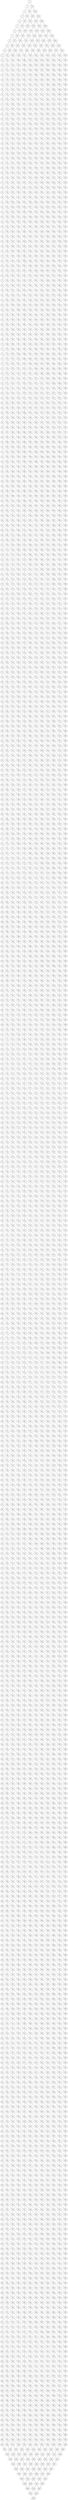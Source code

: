 graph G {
  0;
  1;
  2;
  3;
  4;
  5;
  6;
  7;
  8;
  9;
  10;
  11;
  12;
  13;
  14;
  15;
  16;
  17;
  18;
  19;
  20;
  21;
  22;
  23;
  24;
  25;
  26;
  27;
  28;
  29;
  30;
  31;
  32;
  33;
  34;
  35;
  36;
  37;
  38;
  39;
  40;
  41;
  42;
  43;
  44;
  45;
  46;
  47;
  48;
  49;
  50;
  51;
  52;
  53;
  54;
  55;
  56;
  57;
  58;
  59;
  60;
  61;
  62;
  63;
  64;
  65;
  66;
  67;
  68;
  69;
  70;
  71;
  72;
  73;
  74;
  75;
  76;
  77;
  78;
  79;
  80;
  81;
  82;
  83;
  84;
  85;
  86;
  87;
  88;
  89;
  90;
  91;
  92;
  93;
  94;
  95;
  96;
  97;
  98;
  99;
  100;
  101;
  102;
  103;
  104;
  105;
  106;
  107;
  108;
  109;
  110;
  111;
  112;
  113;
  114;
  115;
  116;
  117;
  118;
  119;
  120;
  121;
  122;
  123;
  124;
  125;
  126;
  127;
  128;
  129;
  130;
  131;
  132;
  133;
  134;
  135;
  136;
  137;
  138;
  139;
  140;
  141;
  142;
  143;
  144;
  145;
  146;
  147;
  148;
  149;
  150;
  151;
  152;
  153;
  154;
  155;
  156;
  157;
  158;
  159;
  160;
  161;
  162;
  163;
  164;
  165;
  166;
  167;
  168;
  169;
  170;
  171;
  172;
  173;
  174;
  175;
  176;
  177;
  178;
  179;
  180;
  181;
  182;
  183;
  184;
  185;
  186;
  187;
  188;
  189;
  190;
  191;
  192;
  193;
  194;
  195;
  196;
  197;
  198;
  199;
  200;
  201;
  202;
  203;
  204;
  205;
  206;
  207;
  208;
  209;
  210;
  211;
  212;
  213;
  214;
  215;
  216;
  217;
  218;
  219;
  220;
  221;
  222;
  223;
  224;
  225;
  226;
  227;
  228;
  229;
  230;
  231;
  232;
  233;
  234;
  235;
  236;
  237;
  238;
  239;
  240;
  241;
  242;
  243;
  244;
  245;
  246;
  247;
  248;
  249;
  250;
  251;
  252;
  253;
  254;
  255;
  256;
  257;
  258;
  259;
  260;
  261;
  262;
  263;
  264;
  265;
  266;
  267;
  268;
  269;
  270;
  271;
  272;
  273;
  274;
  275;
  276;
  277;
  278;
  279;
  280;
  281;
  282;
  283;
  284;
  285;
  286;
  287;
  288;
  289;
  290;
  291;
  292;
  293;
  294;
  295;
  296;
  297;
  298;
  299;
  300;
  301;
  302;
  303;
  304;
  305;
  306;
  307;
  308;
  309;
  310;
  311;
  312;
  313;
  314;
  315;
  316;
  317;
  318;
  319;
  320;
  321;
  322;
  323;
  324;
  325;
  326;
  327;
  328;
  329;
  330;
  331;
  332;
  333;
  334;
  335;
  336;
  337;
  338;
  339;
  340;
  341;
  342;
  343;
  344;
  345;
  346;
  347;
  348;
  349;
  350;
  351;
  352;
  353;
  354;
  355;
  356;
  357;
  358;
  359;
  360;
  361;
  362;
  363;
  364;
  365;
  366;
  367;
  368;
  369;
  370;
  371;
  372;
  373;
  374;
  375;
  376;
  377;
  378;
  379;
  380;
  381;
  382;
  383;
  384;
  385;
  386;
  387;
  388;
  389;
  390;
  391;
  392;
  393;
  394;
  395;
  396;
  397;
  398;
  399;
  400;
  401;
  402;
  403;
  404;
  405;
  406;
  407;
  408;
  409;
  410;
  411;
  412;
  413;
  414;
  415;
  416;
  417;
  418;
  419;
  420;
  421;
  422;
  423;
  424;
  425;
  426;
  427;
  428;
  429;
  430;
  431;
  432;
  433;
  434;
  435;
  436;
  437;
  438;
  439;
  440;
  441;
  442;
  443;
  444;
  445;
  446;
  447;
  448;
  449;
  450;
  451;
  452;
  453;
  454;
  455;
  456;
  457;
  458;
  459;
  460;
  461;
  462;
  463;
  464;
  465;
  466;
  467;
  468;
  469;
  470;
  471;
  472;
  473;
  474;
  475;
  476;
  477;
  478;
  479;
  480;
  481;
  482;
  483;
  484;
  485;
  486;
  487;
  488;
  489;
  490;
  491;
  492;
  493;
  494;
  495;
  496;
  497;
  498;
  499;
  500;
  501;
  502;
  503;
  504;
  505;
  506;
  507;
  508;
  509;
  510;
  511;
  512;
  513;
  514;
  515;
  516;
  517;
  518;
  519;
  520;
  521;
  522;
  523;
  524;
  525;
  526;
  527;
  528;
  529;
  530;
  531;
  532;
  533;
  534;
  535;
  536;
  537;
  538;
  539;
  540;
  541;
  542;
  543;
  544;
  545;
  546;
  547;
  548;
  549;
  550;
  551;
  552;
  553;
  554;
  555;
  556;
  557;
  558;
  559;
  560;
  561;
  562;
  563;
  564;
  565;
  566;
  567;
  568;
  569;
  570;
  571;
  572;
  573;
  574;
  575;
  576;
  577;
  578;
  579;
  580;
  581;
  582;
  583;
  584;
  585;
  586;
  587;
  588;
  589;
  590;
  591;
  592;
  593;
  594;
  595;
  596;
  597;
  598;
  599;
  600;
  601;
  602;
  603;
  604;
  605;
  606;
  607;
  608;
  609;
  610;
  611;
  612;
  613;
  614;
  615;
  616;
  617;
  618;
  619;
  620;
  621;
  622;
  623;
  624;
  625;
  626;
  627;
  628;
  629;
  630;
  631;
  632;
  633;
  634;
  635;
  636;
  637;
  638;
  639;
  640;
  641;
  642;
  643;
  644;
  645;
  646;
  647;
  648;
  649;
  650;
  651;
  652;
  653;
  654;
  655;
  656;
  657;
  658;
  659;
  660;
  661;
  662;
  663;
  664;
  665;
  666;
  667;
  668;
  669;
  670;
  671;
  672;
  673;
  674;
  675;
  676;
  677;
  678;
  679;
  680;
  681;
  682;
  683;
  684;
  685;
  686;
  687;
  688;
  689;
  690;
  691;
  692;
  693;
  694;
  695;
  696;
  697;
  698;
  699;
  700;
  701;
  702;
  703;
  704;
  705;
  706;
  707;
  708;
  709;
  710;
  711;
  712;
  713;
  714;
  715;
  716;
  717;
  718;
  719;
  720;
  721;
  722;
  723;
  724;
  725;
  726;
  727;
  728;
  729;
  730;
  731;
  732;
  733;
  734;
  735;
  736;
  737;
  738;
  739;
  740;
  741;
  742;
  743;
  744;
  745;
  746;
  747;
  748;
  749;
  750;
  751;
  752;
  753;
  754;
  755;
  756;
  757;
  758;
  759;
  760;
  761;
  762;
  763;
  764;
  765;
  766;
  767;
  768;
  769;
  770;
  771;
  772;
  773;
  774;
  775;
  776;
  777;
  778;
  779;
  780;
  781;
  782;
  783;
  784;
  785;
  786;
  787;
  788;
  789;
  790;
  791;
  792;
  793;
  794;
  795;
  796;
  797;
  798;
  799;
  800;
  801;
  802;
  803;
  804;
  805;
  806;
  807;
  808;
  809;
  810;
  811;
  812;
  813;
  814;
  815;
  816;
  817;
  818;
  819;
  820;
  821;
  822;
  823;
  824;
  825;
  826;
  827;
  828;
  829;
  830;
  831;
  832;
  833;
  834;
  835;
  836;
  837;
  838;
  839;
  840;
  841;
  842;
  843;
  844;
  845;
  846;
  847;
  848;
  849;
  850;
  851;
  852;
  853;
  854;
  855;
  856;
  857;
  858;
  859;
  860;
  861;
  862;
  863;
  864;
  865;
  866;
  867;
  868;
  869;
  870;
  871;
  872;
  873;
  874;
  875;
  876;
  877;
  878;
  879;
  880;
  881;
  882;
  883;
  884;
  885;
  886;
  887;
  888;
  889;
  890;
  891;
  892;
  893;
  894;
  895;
  896;
  897;
  898;
  899;
  900;
  901;
  902;
  903;
  904;
  905;
  906;
  907;
  908;
  909;
  910;
  911;
  912;
  913;
  914;
  915;
  916;
  917;
  918;
  919;
  920;
  921;
  922;
  923;
  924;
  925;
  926;
  927;
  928;
  929;
  930;
  931;
  932;
  933;
  934;
  935;
  936;
  937;
  938;
  939;
  940;
  941;
  942;
  943;
  944;
  945;
  946;
  947;
  948;
  949;
  950;
  951;
  952;
  953;
  954;
  955;
  956;
  957;
  958;
  959;
  960;
  961;
  962;
  963;
  964;
  965;
  966;
  967;
  968;
  969;
  970;
  971;
  972;
  973;
  974;
  975;
  976;
  977;
  978;
  979;
  980;
  981;
  982;
  983;
  984;
  985;
  986;
  987;
  988;
  989;
  990;
  991;
  992;
  993;
  994;
  995;
  996;
  997;
  998;
  999;
  1000;
  1001;
  1002;
  1003;
  1004;
  1005;
  1006;
  1007;
  1008;
  1009;
  1010;
  1011;
  1012;
  1013;
  1014;
  1015;
  1016;
  1017;
  1018;
  1019;
  1020;
  1021;
  1022;
  1023;
  1024;
  1025;
  1026;
  1027;
  1028;
  1029;
  1030;
  1031;
  1032;
  1033;
  1034;
  1035;
  1036;
  1037;
  1038;
  1039;
  1040;
  1041;
  1042;
  1043;
  1044;
  1045;
  1046;
  1047;
  1048;
  1049;
  1050;
  1051;
  1052;
  1053;
  1054;
  1055;
  1056;
  1057;
  1058;
  1059;
  1060;
  1061;
  1062;
  1063;
  1064;
  1065;
  1066;
  1067;
  1068;
  1069;
  1070;
  1071;
  1072;
  1073;
  1074;
  1075;
  1076;
  1077;
  1078;
  1079;
  1080;
  1081;
  1082;
  1083;
  1084;
  1085;
  1086;
  1087;
  1088;
  1089;
  1090;
  1091;
  1092;
  1093;
  1094;
  1095;
  1096;
  1097;
  1098;
  1099;
  1100;
  1101;
  1102;
  1103;
  1104;
  1105;
  1106;
  1107;
  1108;
  1109;
  1110;
  1111;
  1112;
  1113;
  1114;
  1115;
  1116;
  1117;
  1118;
  1119;
  1120;
  1121;
  1122;
  1123;
  1124;
  1125;
  1126;
  1127;
  1128;
  1129;
  1130;
  1131;
  1132;
  1133;
  1134;
  1135;
  1136;
  1137;
  1138;
  1139;
  1140;
  1141;
  1142;
  1143;
  1144;
  1145;
  1146;
  1147;
  1148;
  1149;
  1150;
  1151;
  1152;
  1153;
  1154;
  1155;
  1156;
  1157;
  1158;
  1159;
  1160;
  1161;
  1162;
  1163;
  1164;
  1165;
  1166;
  1167;
  1168;
  1169;
  1170;
  1171;
  1172;
  1173;
  1174;
  1175;
  1176;
  1177;
  1178;
  1179;
  1180;
  1181;
  1182;
  1183;
  1184;
  1185;
  1186;
  1187;
  1188;
  1189;
  1190;
  1191;
  1192;
  1193;
  1194;
  1195;
  1196;
  1197;
  1198;
  1199;
  1200;
  1201;
  1202;
  1203;
  1204;
  1205;
  1206;
  1207;
  1208;
  1209;
  1210;
  1211;
  1212;
  1213;
  1214;
  1215;
  1216;
  1217;
  1218;
  1219;
  1220;
  1221;
  1222;
  1223;
  1224;
  1225;
  1226;
  1227;
  1228;
  1229;
  1230;
  1231;
  1232;
  1233;
  1234;
  1235;
  1236;
  1237;
  1238;
  1239;
  1240;
  1241;
  1242;
  1243;
  1244;
  1245;
  1246;
  1247;
  1248;
  1249;
  1250;
  1251;
  1252;
  1253;
  1254;
  1255;
  1256;
  1257;
  1258;
  1259;
  1260;
  1261;
  1262;
  1263;
  1264;
  1265;
  1266;
  1267;
  1268;
  1269;
  1270;
  1271;
  1272;
  1273;
  1274;
  1275;
  1276;
  1277;
  1278;
  1279;
  1280;
  1281;
  1282;
  1283;
  1284;
  1285;
  1286;
  1287;
  1288;
  1289;
  1290;
  1291;
  1292;
  1293;
  1294;
  1295;
  1296;
  1297;
  1298;
  1299;
  1300;
  1301;
  1302;
  1303;
  1304;
  1305;
  1306;
  1307;
  1308;
  1309;
  1310;
  1311;
  1312;
  1313;
  1314;
  1315;
  1316;
  1317;
  1318;
  1319;
  1320;
  1321;
  1322;
  1323;
  1324;
  1325;
  1326;
  1327;
  1328;
  1329;
  1330;
  1331;
  1332;
  1333;
  1334;
  1335;
  1336;
  1337;
  1338;
  1339;
  1340;
  1341;
  1342;
  1343;
  1344;
  1345;
  1346;
  1347;
  1348;
  1349;
  1350;
  1351;
  1352;
  1353;
  1354;
  1355;
  1356;
  1357;
  1358;
  1359;
  1360;
  1361;
  1362;
  1363;
  1364;
  1365;
  1366;
  1367;
  1368;
  1369;
  1370;
  1371;
  1372;
  1373;
  1374;
  1375;
  1376;
  1377;
  1378;
  1379;
  1380;
  1381;
  1382;
  1383;
  1384;
  1385;
  1386;
  1387;
  1388;
  1389;
  1390;
  1391;
  1392;
  1393;
  1394;
  1395;
  1396;
  1397;
  1398;
  1399;
  1400;
  1401;
  1402;
  1403;
  1404;
  1405;
  1406;
  1407;
  1408;
  1409;
  1410;
  1411;
  1412;
  1413;
  1414;
  1415;
  1416;
  1417;
  1418;
  1419;
  1420;
  1421;
  1422;
  1423;
  1424;
  1425;
  1426;
  1427;
  1428;
  1429;
  1430;
  1431;
  1432;
  1433;
  1434;
  1435;
  1436;
  1437;
  1438;
  1439;
  1440;
  1441;
  1442;
  1443;
  1444;
  1445;
  1446;
  1447;
  1448;
  1449;
  1450;
  1451;
  1452;
  1453;
  1454;
  1455;
  1456;
  1457;
  1458;
  1459;
  1460;
  1461;
  1462;
  1463;
  1464;
  1465;
  1466;
  1467;
  1468;
  1469;
  1470;
  1471;
  1472;
  1473;
  1474;
  1475;
  1476;
  1477;
  1478;
  1479;
  1480;
  1481;
  1482;
  1483;
  1484;
  1485;
  1486;
  1487;
  1488;
  1489;
  1490;
  1491;
  1492;
  1493;
  1494;
  1495;
  1496;
  1497;
  1498;
  1499;
  1500;
  1501;
  1502;
  1503;
  1504;
  1505;
  1506;
  1507;
  1508;
  1509;
  1510;
  1511;
  1512;
  1513;
  1514;
  1515;
  1516;
  1517;
  1518;
  1519;
  1520;
  1521;
  1522;
  1523;
  1524;
  1525;
  1526;
  1527;
  1528;
  1529;
  1530;
  1531;
  1532;
  1533;
  1534;
  1535;
  1536;
  1537;
  1538;
  1539;
  1540;
  1541;
  1542;
  1543;
  1544;
  1545;
  1546;
  1547;
  1548;
  1549;
  1550;
  1551;
  1552;
  1553;
  1554;
  1555;
  1556;
  1557;
  1558;
  1559;
  1560;
  1561;
  1562;
  1563;
  1564;
  1565;
  1566;
  1567;
  1568;
  1569;
  1570;
  1571;
  1572;
  1573;
  1574;
  1575;
  1576;
  1577;
  1578;
  1579;
  1580;
  1581;
  1582;
  1583;
  1584;
  1585;
  1586;
  1587;
  1588;
  1589;
  1590;
  1591;
  1592;
  1593;
  1594;
  1595;
  1596;
  1597;
  1598;
  1599;
  1600;
  1601;
  1602;
  1603;
  1604;
  1605;
  1606;
  1607;
  1608;
  1609;
  1610;
  1611;
  1612;
  1613;
  1614;
  1615;
  1616;
  1617;
  1618;
  1619;
  1620;
  1621;
  1622;
  1623;
  1624;
  1625;
  1626;
  1627;
  1628;
  1629;
  1630;
  1631;
  1632;
  1633;
  1634;
  1635;
  1636;
  1637;
  1638;
  1639;
  1640;
  1641;
  1642;
  1643;
  1644;
  1645;
  1646;
  1647;
  1648;
  1649;
  1650;
  1651;
  1652;
  1653;
  1654;
  1655;
  1656;
  1657;
  1658;
  1659;
  1660;
  1661;
  1662;
  1663;
  1664;
  1665;
  1666;
  1667;
  1668;
  1669;
  1670;
  1671;
  1672;
  1673;
  1674;
  1675;
  1676;
  1677;
  1678;
  1679;
  1680;
  1681;
  1682;
  1683;
  1684;
  1685;
  1686;
  1687;
  1688;
  1689;
  1690;
  1691;
  1692;
  1693;
  1694;
  1695;
  1696;
  1697;
  1698;
  1699;
  1700;
  1701;
  1702;
  1703;
  1704;
  1705;
  1706;
  1707;
  1708;
  1709;
  1710;
  1711;
  1712;
  1713;
  1714;
  1715;
  1716;
  1717;
  1718;
  1719;
  1720;
  1721;
  1722;
  1723;
  1724;
  1725;
  1726;
  1727;
  1728;
  1729;
  1730;
  1731;
  1732;
  1733;
  1734;
  1735;
  1736;
  1737;
  1738;
  1739;
  1740;
  1741;
  1742;
  1743;
  1744;
  1745;
  1746;
  1747;
  1748;
  1749;
  1750;
  1751;
  1752;
  1753;
  1754;
  1755;
  1756;
  1757;
  1758;
  1759;
  1760;
  1761;
  1762;
  1763;
  1764;
  1765;
  1766;
  1767;
  1768;
  1769;
  1770;
  1771;
  1772;
  1773;
  1774;
  1775;
  1776;
  1777;
  1778;
  1779;
  1780;
  1781;
  1782;
  1783;
  1784;
  1785;
  1786;
  1787;
  1788;
  1789;
  1790;
  1791;
  1792;
  1793;
  1794;
  1795;
  1796;
  1797;
  1798;
  1799;
  1800;
  1801;
  1802;
  1803;
  1804;
  1805;
  1806;
  1807;
  1808;
  1809;
  1810;
  1811;
  1812;
  1813;
  1814;
  1815;
  1816;
  1817;
  1818;
  1819;
  1820;
  1821;
  1822;
  1823;
  1824;
  1825;
  1826;
  1827;
  1828;
  1829;
  1830;
  1831;
  1832;
  1833;
  1834;
  1835;
  1836;
  1837;
  1838;
  1839;
  1840;
  1841;
  1842;
  1843;
  1844;
  1845;
  1846;
  1847;
  1848;
  1849;
  1850;
  1851;
  1852;
  1853;
  1854;
  1855;
  1856;
  1857;
  1858;
  1859;
  1860;
  1861;
  1862;
  1863;
  1864;
  1865;
  1866;
  1867;
  1868;
  1869;
  1870;
  1871;
  1872;
  1873;
  1874;
  1875;
  1876;
  1877;
  1878;
  1879;
  1880;
  1881;
  1882;
  1883;
  1884;
  1885;
  1886;
  1887;
  1888;
  1889;
  1890;
  1891;
  1892;
  1893;
  1894;
  1895;
  1896;
  1897;
  1898;
  1899;
  1900;
  1901;
  1902;
  1903;
  1904;
  1905;
  1906;
  1907;
  1908;
  1909;
  1910;
  1911;
  1912;
  1913;
  1914;
  1915;
  1916;
  1917;
  1918;
  1919;
  1920;
  1921;
  1922;
  1923;
  1924;
  1925;
  1926;
  1927;
  1928;
  1929;
  1930;
  1931;
  1932;
  1933;
  1934;
  1935;
  1936;
  1937;
  1938;
  1939;
  1940;
  1941;
  1942;
  1943;
  1944;
  1945;
  1946;
  1947;
  1948;
  1949;
  1950;
  1951;
  1952;
  1953;
  1954;
  1955;
  1956;
  1957;
  1958;
  1959;
  1960;
  1961;
  1962;
  1963;
  1964;
  1965;
  1966;
  1967;
  1968;
  1969;
  1970;
  1971;
  1972;
  1973;
  1974;
  1975;
  1976;
  1977;
  1978;
  1979;
  1980;
  1981;
  1982;
  1983;
  1984;
  1985;
  1986;
  1987;
  1988;
  1989;
  1990;
  1991;
  1992;
  1993;
  1994;
  1995;
  1996;
  1997;
  1998;
  1999;
  2000;
  2001;
  2002;
  2003;
  2004;
  2005;
  2006;
  2007;
  2008;
  2009;
  2010;
  2011;
  2012;
  2013;
  2014;
  2015;
  2016;
  2017;
  2018;
  2019;
  2020;
  2021;
  2022;
  2023;
  2024;
  2025;
  2026;
  2027;
  2028;
  2029;
  2030;
  2031;
  2032;
  2033;
  2034;
  2035;
  2036;
  2037;
  2038;
  2039;
  2040;
  2041;
  2042;
  2043;
  2044;
  2045;
  2046;
  2047;
  2048;
  2049;
  2050;
  2051;
  2052;
  2053;
  2054;
  2055;
  2056;
  2057;
  2058;
  2059;
  2060;
  2061;
  2062;
  2063;
  2064;
  2065;
  2066;
  2067;
  2068;
  2069;
  2070;
  2071;
  2072;
  2073;
  2074;
  2075;
  2076;
  2077;
  2078;
  2079;
  2080;
  2081;
  2082;
  2083;
  2084;
  2085;
  2086;
  2087;
  2088;
  2089;
  2090;
  2091;
  2092;
  2093;
  2094;
  2095;
  2096;
  2097;
  2098;
  2099;
  2100;
  2101;
  2102;
  2103;
  2104;
  2105;
  2106;
  2107;
  2108;
  2109;
  2110;
  2111;
  2112;
  2113;
  2114;
  2115;
  2116;
  2117;
  2118;
  2119;
  2120;
  2121;
  2122;
  2123;
  2124;
  2125;
  2126;
  2127;
  2128;
  2129;
  2130;
  2131;
  2132;
  2133;
  2134;
  2135;
  2136;
  2137;
  2138;
  2139;
  2140;
  2141;
  2142;
  2143;
  2144;
  2145;
  2146;
  2147;
  2148;
  2149;
  2150;
  2151;
  2152;
  2153;
  2154;
  2155;
  2156;
  2157;
  2158;
  2159;
  2160;
  2161;
  2162;
  2163;
  2164;
  2165;
  2166;
  2167;
  2168;
  2169;
  2170;
  2171;
  2172;
  2173;
  2174;
  2175;
  2176;
  2177;
  2178;
  2179;
  2180;
  2181;
  2182;
  2183;
  2184;
  2185;
  2186;
  2187;
  2188;
  2189;
  2190;
  2191;
  2192;
  2193;
  2194;
  2195;
  2196;
  2197;
  2198;
  2199;
  2200;
  2201;
  2202;
  2203;
  2204;
  2205;
  2206;
  2207;
  2208;
  2209;
  2210;
  2211;
  2212;
  2213;
  2214;
  2215;
  2216;
  2217;
  2218;
  2219;
  2220;
  2221;
  2222;
  2223;
  2224;
  2225;
  2226;
  2227;
  2228;
  2229;
  2230;
  2231;
  2232;
  2233;
  2234;
  2235;
  2236;
  2237;
  2238;
  2239;
  2240;
  2241;
  2242;
  2243;
  2244;
  2245;
  2246;
  2247;
  2248;
  2249;
  2250;
  2251;
  2252;
  2253;
  2254;
  2255;
  2256;
  2257;
  2258;
  2259;
  2260;
  2261;
  2262;
  2263;
  2264;
  2265;
  2266;
  2267;
  2268;
  2269;
  2270;
  2271;
  2272;
  2273;
  2274;
  2275;
  2276;
  2277;
  2278;
  2279;
  2280;
  2281;
  2282;
  2283;
  2284;
  2285;
  2286;
  2287;
  2288;
  2289;
  2290;
  2291;
  2292;
  2293;
  2294;
  2295;
  2296;
  2297;
  2298;
  2299;
  2300;
  2301;
  2302;
  2303;
  2304;
  2305;
  2306;
  2307;
  2308;
  2309;
  2310;
  2311;
  2312;
  2313;
  2314;
  2315;
  2316;
  2317;
  2318;
  2319;
  2320;
  2321;
  2322;
  2323;
  2324;
  2325;
  2326;
  2327;
  2328;
  2329;
  2330;
  2331;
  2332;
  2333;
  2334;
  2335;
  2336;
  2337;
  2338;
  2339;
  2340;
  2341;
  2342;
  2343;
  2344;
  2345;
  2346;
  2347;
  2348;
  2349;
  2350;
  2351;
  2352;
  2353;
  2354;
  2355;
  2356;
  2357;
  2358;
  2359;
  2360;
  2361;
  2362;
  2363;
  2364;
  2365;
  2366;
  2367;
  2368;
  2369;
  2370;
  2371;
  2372;
  2373;
  2374;
  2375;
  2376;
  2377;
  2378;
  2379;
  2380;
  2381;
  2382;
  2383;
  2384;
  2385;
  2386;
  2387;
  2388;
  2389;
  2390;
  2391;
  2392;
  2393;
  2394;
  2395;
  2396;
  2397;
  2398;
  2399;
  2400;
  2401;
  2402;
  2403;
  2404;
  2405;
  2406;
  2407;
  2408;
  2409;
  2410;
  2411;
  2412;
  2413;
  2414;
  2415;
  2416;
  2417;
  2418;
  2419;
  2420;
  2421;
  2422;
  2423;
  2424;
  2425;
  2426;
  2427;
  2428;
  2429;
  2430;
  2431;
  2432;
  2433;
  2434;
  2435;
  2436;
  2437;
  2438;
  2439;
  2440;
  2441;
  2442;
  2443;
  2444;
  2445;
  2446;
  2447;
  2448;
  2449;
  2450;
  2451;
  2452;
  2453;
  2454;
  2455;
  2456;
  2457;
  2458;
  2459;
  2460;
  2461;
  2462;
  2463;
  2464;
  2465;
  2466;
  2467;
  2468;
  2469;
  2470;
  2471;
  2472;
  2473;
  2474;
  2475;
  2476;
  2477;
  2478;
  2479;
  2480;
  2481;
  2482;
  2483;
  2484;
  2485;
  2486;
  2487;
  2488;
  2489;
  2490;
  2491;
  2492;
  2493;
  2494;
  2495;
  2496;
  2497;
  2498;
  2499;
  2500;
  2501;
  2502;
  2503;
  2504;
  2505;
  2506;
  2507;
  2508;
  2509;
  2510;
  2511;
  2512;
  2513;
  2514;
  2515;
  2516;
  2517;
  2518;
  2519;
  2520;
  2521;
  2522;
  2523;
  2524;
  2525;
  2526;
  2527;
  2528;
  2529;
  2530;
  2531;
  2532;
  2533;
  2534;
  2535;
  2536;
  2537;
  2538;
  2539;
  2540;
  2541;
  2542;
  2543;
  2544;
  2545;
  2546;
  2547;
  2548;
  2549;
  2550;
  2551;
  2552;
  2553;
  2554;
  2555;
  2556;
  2557;
  2558;
  2559;
  2560;
  2561;
  2562;
  2563;
  2564;
  2565;
  2566;
  2567;
  2568;
  2569;
  2570;
  2571;
  2572;
  2573;
  2574;
  2575;
  2576;
  2577;
  2578;
  2579;
  2580;
  2581;
  2582;
  2583;
  2584;
  2585;
  2586;
  2587;
  2588;
  2589;
  2590;
  2591;
  2592;
  2593;
  2594;
  2595;
  2596;
  2597;
  2598;
  2599;
  2600;
  2601;
  2602;
  2603;
  2604;
  2605;
  2606;
  2607;
  2608;
  2609;
  2610;
  2611;
  2612;
  2613;
  2614;
  2615;
  2616;
  2617;
  2618;
  2619;
  2620;
  2621;
  2622;
  2623;
  2624;
  2625;
  2626;
  2627;
  2628;
  2629;
  2630;
  2631;
  2632;
  2633;
  2634;
  2635;
  2636;
  2637;
  2638;
  2639;
  2640;
  2641;
  2642;
  2643;
  2644;
  2645;
  2646;
  2647;
  2648;
  2649;
  2650;
  2651;
  2652;
  2653;
  2654;
  2655;
  2656;
  2657;
  2658;
  2659;
  2660;
  2661;
  2662;
  2663;
  2664;
  2665;
  2666;
  2667;
  2668;
  2669;
  2670;
  2671;
  2672;
  2673;
  2674;
  2675;
  2676;
  2677;
  2678;
  2679;
  2680;
  2681;
  2682;
  2683;
  2684;
  2685;
  2686;
  2687;
  2688;
  2689;
  2690;
  2691;
  2692;
  2693;
  2694;
  2695;
  2696;
  2697;
  2698;
  2699;
  2700;
  2701;
  2702;
  2703;
  2704;
  2705;
  2706;
  2707;
  2708;
  2709;
  2710;
  2711;
  2712;
  2713;
  2714;
  2715;
  2716;
  2717;
  2718;
  2719;
  2720;
  2721;
  2722;
  2723;
  2724;
  2725;
  2726;
  2727;
  2728;
  2729;
  2730;
  2731;
  2732;
  2733;
  2734;
  2735;
  2736;
  2737;
  2738;
  2739;
  2740;
  2741;
  2742;
  2743;
  2744;
  2745;
  2746;
  2747;
  2748;
  2749;
  2750;
  2751;
  2752;
  2753;
  2754;
  2755;
  2756;
  2757;
  2758;
  2759;
  2760;
  2761;
  2762;
  2763;
  2764;
  2765;
  2766;
  2767;
  2768;
  2769;
  2770;
  2771;
  2772;
  2773;
  2774;
  2775;
  2776;
  2777;
  2778;
  2779;
  2780;
  2781;
  2782;
  2783;
  2784;
  2785;
  2786;
  2787;
  2788;
  2789;
  2790;
  2791;
  2792;
  2793;
  2794;
  2795;
  2796;
  2797;
  2798;
  2799;
  2800;
  2801;
  2802;
  2803;
  2804;
  2805;
  2806;
  2807;
  2808;
  2809;
  2810;
  2811;
  2812;
  2813;
  2814;
  2815;
  2816;
  2817;
  2818;
  2819;
  2820;
  2821;
  2822;
  2823;
  2824;
  2825;
  2826;
  2827;
  2828;
  2829;
  2830;
  2831;
  2832;
  2833;
  2834;
  2835;
  2836;
  2837;
  2838;
  2839;
  2840;
  2841;
  2842;
  2843;
  2844;
  2845;
  2846;
  2847;
  2848;
  2849;
  2850;
  2851;
  2852;
  2853;
  2854;
  2855;
  2856;
  2857;
  2858;
  2859;
  2860;
  2861;
  2862;
  2863;
  2864;
  2865;
  2866;
  2867;
  2868;
  2869;
  2870;
  2871;
  2872;
  2873;
  2874;
  2875;
  2876;
  2877;
  2878;
  2879;
  2880;
  2881;
  2882;
  2883;
  2884;
  2885;
  2886;
  2887;
  2888;
  2889;
  2890;
  2891;
  2892;
  2893;
  2894;
  2895;
  2896;
  2897;
  2898;
  2899;
  2900;
  2901;
  2902;
  2903;
  2904;
  2905;
  2906;
  2907;
  2908;
  2909;
  2910;
  2911;
  2912;
  2913;
  2914;
  2915;
  2916;
  2917;
  2918;
  2919;
  2920;
  2921;
  2922;
  2923;
  2924;
  2925;
  2926;
  2927;
  2928;
  2929;
  2930;
  2931;
  2932;
  2933;
  2934;
  2935;
  2936;
  2937;
  2938;
  2939;
  2940;
  2941;
  2942;
  2943;
  2944;
  2945;
  2946;
  2947;
  2948;
  2949;
  2950;
  2951;
  2952;
  2953;
  2954;
  2955;
  2956;
  2957;
  2958;
  2959;
  2960;
  2961;
  2962;
  2963;
  2964;
  2965;
  2966;
  2967;
  2968;
  2969;
  2970;
  2971;
  2972;
  2973;
  2974;
  2975;
  2976;
  2977;
  2978;
  2979;
  2980;
  2981;
  2982;
  2983;
  2984;
  2985;
  2986;
  2987;
  2988;
  2989;
  2990;
  2991;
  2992;
  2993;
  2994;
  2995;
  2996;
  2997;
  2998;
  2999;
  3000;
  3001;
  3002;
  3003;
  3004;
  3005;
  3006;
  3007;
  3008;
  3009;
  3010;
  3011;
  3012;
  3013;
  3014;
  3015;
  3016;
  3017;
  3018;
  3019;
  3020;
  3021;
  3022;
  3023;
  3024;
  3025;
  3026;
  3027;
  3028;
  3029;
  3030;
  3031;
  3032;
  3033;
  3034;
  3035;
  3036;
  3037;
  3038;
  3039;
  3040;
  3041;
  3042;
  3043;
  3044;
  3045;
  3046;
  3047;
  3048;
  3049;
  3050;
  3051;
  3052;
  3053;
  3054;
  3055;
  3056;
  3057;
  3058;
  3059;
  3060;
  3061;
  3062;
  3063;
  3064;
  3065;
  3066;
  3067;
  3068;
  3069;
  3070;
  3071;
  3072;
  3073;
  3074;
  3075;
  3076;
  3077;
  3078;
  3079;
  3080;
  3081;
  3082;
  3083;
  3084;
  3085;
  3086;
  3087;
  3088;
  3089;
  3090;
  3091;
  3092;
  3093;
  3094;
  3095;
  3096;
  3097;
  3098;
  3099;
  3100;
  3101;
  3102;
  3103;
  3104;
  3105;
  3106;
  3107;
  3108;
  3109;
  3110;
  3111;
  3112;
  3113;
  3114;
  3115;
  3116;
  3117;
  3118;
  3119;
  3120;
  3121;
  3122;
  3123;
  3124;
  3125;
  3126;
  3127;
  3128;
  3129;
  3130;
  3131;
  3132;
  3133;
  3134;
  3135;
  3136;
  3137;
  3138;
  3139;
  3140;
  3141;
  3142;
  3143;
  3144;
  3145;
  3146;
  3147;
  3148;
  3149;
  3150;
  3151;
  3152;
  3153;
  3154;
  3155;
  3156;
  3157;
  3158;
  3159;
  3160;
  3161;
  3162;
  3163;
  3164;
  3165;
  3166;
  3167;
  3168;
  3169;
  3170;
  3171;
  3172;
  3173;
  3174;
  3175;
  3176;
  3177;
  3178;
  3179;
  3180;
  3181;
  3182;
  3183;
  3184;
  3185;
  3186;
  3187;
  3188;
  3189;
  3190;
  3191;
  3192;
  3193;
  3194;
  3195;
  3196;
  3197;
  3198;
  3199;
  3200;
  3201;
  3202;
  3203;
  3204;
  3205;
  3206;
  3207;
  3208;
  3209;
  3210;
  3211;
  3212;
  3213;
  3214;
  3215;
  3216;
  3217;
  3218;
  3219;
  3220;
  3221;
  3222;
  3223;
  3224;
  3225;
  3226;
  3227;
  3228;
  3229;
  3230;
  3231;
  3232;
  3233;
  3234;
  3235;
  3236;
  3237;
  3238;
  3239;
  3240;
  3241;
  3242;
  3243;
  3244;
  3245;
  3246;
  3247;
  3248;
  3249;
  3250;
  3251;
  3252;
  3253;
  3254;
  3255;
  3256;
  3257;
  3258;
  3259;
  3260;
  3261;
  3262;
  3263;
  3264;
  3265;
  3266;
  3267;
  3268;
  3269;
  3270;
  3271;
  3272;
  3273;
  3274;
  3275;
  3276;
  3277;
  3278;
  3279;
  3280;
  3281;
  3282;
  3283;
  3284;
  3285;
  3286;
  3287;
  3288;
  3289;
  3290;
  3291;
  3292;
  3293;
  3294;
  3295;
  3296;
  3297;
  3298;
  3299;
  3300;
  3301;
  3302;
  3303;
  3304;
  3305;
  3306;
  3307;
  3308;
  3309;
  3310;
  3311;
  3312;
  3313;
  3314;
  3315;
  3316;
  3317;
  3318;
  3319;
  3320;
  3321;
  3322;
  3323;
  3324;
  3325;
  3326;
  3327;
  3328;
  3329;
  3330;
  3331;
  3332;
  3333;
  3334;
  3335;
  3336;
  3337;
  3338;
  3339;
  3340;
  3341;
  3342;
  3343;
  3344;
  3345;
  3346;
  3347;
  3348;
  3349;
  3350;
  3351;
  3352;
  3353;
  3354;
  3355;
  3356;
  3357;
  3358;
  3359;
  3360;
  3361;
  3362;
  3363;
  3364;
  3365;
  3366;
  3367;
  3368;
  3369;
  3370;
  3371;
  3372;
  3373;
  3374;
  3375;
  3376;
  3377;
  3378;
  3379;
  3380;
  3381;
  3382;
  3383;
  3384;
  3385;
  3386;
  3387;
  3388;
  3389;
  3390;
  3391;
  3392;
  3393;
  3394;
  3395;
  3396;
  3397;
  3398;
  3399;
  3400;
  3401;
  3402;
  3403;
  3404;
  3405;
  3406;
  3407;
  3408;
  3409;
  3410;
  3411;
  3412;
  3413;
  3414;
  3415;
  3416;
  3417;
  3418;
  3419;
  3420;
  3421;
  3422;
  3423;
  3424;
  3425;
  3426;
  3427;
  3428;
  3429;
  3430;
  3431;
  3432;
  3433;
  3434;
  3435;
  3436;
  3437;
  3438;
  3439;
  3440;
  3441;
  3442;
  3443;
  3444;
  3445;
  3446;
  3447;
  3448;
  3449;
  3450;
  3451;
  3452;
  3453;
  3454;
  3455;
  3456;
  3457;
  3458;
  3459;
  3460;
  3461;
  3462;
  3463;
  3464;
  3465;
  3466;
  3467;
  3468;
  3469;
  3470;
  3471;
  3472;
  3473;
  3474;
  3475;
  3476;
  3477;
  3478;
  3479;
  3480;
  3481;
  3482;
  3483;
  3484;
  3485;
  3486;
  3487;
  3488;
  3489;
  3490;
  3491;
  3492;
  3493;
  3494;
  3495;
  3496;
  3497;
  3498;
  3499;
  3500;
  3501;
  3502;
  3503;
  3504;
  3505;
  3506;
  3507;
  3508;
  3509;
  3510;
  3511;
  3512;
  3513;
  3514;
  3515;
  3516;
  3517;
  3518;
  3519;
  3520;
  3521;
  3522;
  3523;
  3524;
  3525;
  3526;
  3527;
  3528;
  3529;
  3530;
  3531;
  3532;
  3533;
  3534;
  3535;
  3536;
  3537;
  3538;
  3539;
  3540;
  3541;
  3542;
  3543;
  3544;
  3545;
  3546;
  3547;
  3548;
  3549;
  3550;
  3551;
  3552;
  3553;
  3554;
  3555;
  3556;
  3557;
  3558;
  3559;
  3560;
  3561;
  3562;
  3563;
  3564;
  3565;
  3566;
  3567;
  3568;
  3569;
  3570;
  3571;
  3572;
  3573;
  3574;
  3575;
  3576;
  3577;
  3578;
  3579;
  3580;
  3581;
  3582;
  3583;
  3584;
  3585;
  3586;
  3587;
  3588;
  3589;
  3590;
  3591;
  3592;
  3593;
  3594;
  3595;
  3596;
  3597;
  3598;
  3599;
  3600;
  3601;
  3602;
  3603;
  3604;
  3605;
  3606;
  3607;
  3608;
  3609;
  3610;
  3611;
  3612;
  3613;
  3614;
  3615;
  3616;
  3617;
  3618;
  3619;
  3620;
  3621;
  3622;
  3623;
  3624;
  3625;
  3626;
  3627;
  3628;
  3629;
  3630;
  3631;
  3632;
  3633;
  3634;
  3635;
  3636;
  3637;
  3638;
  3639;
  3640;
  3641;
  3642;
  3643;
  3644;
  3645;
  3646;
  3647;
  3648;
  3649;
  3650;
  3651;
  3652;
  3653;
  3654;
  3655;
  3656;
  3657;
  3658;
  3659;
  3660;
  3661;
  3662;
  3663;
  3664;
  3665;
  3666;
  3667;
  3668;
  3669;
  3670;
  3671;
  3672;
  3673;
  3674;
  3675;
  3676;
  3677;
  3678;
  3679;
  3680;
  3681;
  3682;
  3683;
  3684;
  3685;
  3686;
  3687;
  3688;
  3689;
  3690;
  3691;
  3692;
  3693;
  3694;
  3695;
  3696;
  3697;
  3698;
  3699;
  3700;
  3701;
  3702;
  3703;
  3704;
  3705;
  3706;
  3707;
  3708;
  3709;
  3710;
  3711;
  3712;
  3713;
  3714;
  3715;
  3716;
  3717;
  3718;
  3719;
  3720;
  3721;
  3722;
  3723;
  3724;
  3725;
  3726;
  3727;
  3728;
  3729;
  3730;
  3731;
  3732;
  3733;
  3734;
  3735;
  3736;
  3737;
  3738;
  3739;
  3740;
  3741;
  3742;
  3743;
  3744;
  3745;
  3746;
  3747;
  3748;
  3749;
  3750;
  3751;
  3752;
  3753;
  3754;
  3755;
  3756;
  3757;
  3758;
  3759;
  3760;
  3761;
  3762;
  3763;
  3764;
  3765;
  3766;
  3767;
  3768;
  3769;
  3770;
  3771;
  3772;
  3773;
  3774;
  3775;
  3776;
  3777;
  3778;
  3779;
  3780;
  3781;
  3782;
  3783;
  3784;
  3785;
  3786;
  3787;
  3788;
  3789;
  3790;
  3791;
  3792;
  3793;
  3794;
  3795;
  3796;
  3797;
  3798;
  3799;
  3800;
  3801;
  3802;
  3803;
  3804;
  3805;
  3806;
  3807;
  3808;
  3809;
  3810;
  3811;
  3812;
  3813;
  3814;
  3815;
  3816;
  3817;
  3818;
  3819;
  3820;
  3821;
  3822;
  3823;
  3824;
  3825;
  3826;
  3827;
  3828;
  3829;
  3830;
  3831;
  3832;
  3833;
  3834;
  3835;
  3836;
  3837;
  3838;
  3839;
  3840;
  3841;
  3842;
  3843;
  3844;
  3845;
  3846;
  3847;
  3848;
  3849;
  3850;
  3851;
  3852;
  3853;
  3854;
  3855;
  3856;
  3857;
  3858;
  3859;
  3860;
  3861;
  3862;
  3863;
  3864;
  3865;
  3866;
  3867;
  3868;
  3869;
  3870;
  3871;
  3872;
  3873;
  3874;
  3875;
  3876;
  3877;
  3878;
  3879;
  3880;
  3881;
  3882;
  3883;
  3884;
  3885;
  3886;
  3887;
  3888;
  3889;
  3890;
  3891;
  3892;
  3893;
  3894;
  3895;
  3896;
  3897;
  3898;
  3899;
  3900;
  3901;
  3902;
  3903;
  3904;
  3905;
  3906;
  3907;
  3908;
  3909;
  3910;
  3911;
  3912;
  3913;
  3914;
  3915;
  3916;
  3917;
  3918;
  3919;
  3920;
  3921;
  3922;
  3923;
  3924;
  3925;
  3926;
  3927;
  3928;
  3929;
  3930;
  3931;
  3932;
  3933;
  3934;
  3935;
  3936;
  3937;
  3938;
  3939;
  3940;
  3941;
  3942;
  3943;
  3944;
  3945;
  3946;
  3947;
  3948;
  3949;
  3950;
  3951;
  3952;
  3953;
  3954;
  3955;
  3956;
  3957;
  3958;
  3959;
  3960;
  3961;
  3962;
  3963;
  3964;
  3965;
  3966;
  3967;
  3968;
  3969;
  3970;
  3971;
  3972;
  3973;
  3974;
  3975;
  3976;
  3977;
  3978;
  3979;
  3980;
  3981;
  3982;
  3983;
  3984;
  3985;
  3986;
  3987;
  3988;
  3989;
  3990;
  3991;
  3992;
  3993;
  3994;
  3995;
  3996;
  3997;
  3998;
  3999;
  4000;
  4001;
  4002;
  4003;
  4004;
  4005;
  4006;
  4007;
  4008;
  4009;
  4010;
  4011;
  4012;
  4013;
  4014;
  4015;
  4016;
  4017;
  4018;
  4019;
  4020;
  4021;
  4022;
  4023;
  4024;
  4025;
  4026;
  4027;
  4028;
  4029;
  4030;
  4031;
  4032;
  4033;
  4034;
  4035;
  4036;
  4037;
  4038;
  4039;
  4040;
  4041;
  4042;
  4043;
  4044;
  4045;
  4046;
  4047;
  4048;
  4049;
  4050;
  4051;
  4052;
  4053;
  4054;
  4055;
  4056;
  4057;
  4058;
  4059;
  4060;
  4061;
  4062;
  4063;
  4064;
  4065;
  4066;
  4067;
  4068;
  4069;
  4070;
  4071;
  4072;
  4073;
  4074;
  4075;
  4076;
  4077;
  4078;
  4079;
  4080;
  4081;
  4082;
  4083;
  4084;
  4085;
  4086;
  4087;
  4088;
  4089;
  4090;
  4091;
  4092;
  4093;
  4094;
  4095;
  4096;
  4097;
  4098;
  4099;
  4100;
  4101;
  4102;
  4103;
  4104;
  4105;
  4106;
  4107;
  4108;
  4109;
  4110;
  4111;
  4112;
  4113;
  4114;
  4115;
  4116;
  4117;
  4118;
  4119;
  4120;
  4121;
  4122;
  4123;
  4124;
  4125;
  4126;
  4127;
  4128;
  4129;
  4130;
  4131;
  4132;
  4133;
  4134;
  4135;
  4136;
  4137;
  4138;
  4139;
  4140;
  4141;
  4142;
  4143;
  4144;
  4145;
  4146;
  4147;
  4148;
  4149;
  4150;
  4151;
  4152;
  4153;
  4154;
  4155;
  4156;
  4157;
  4158;
  4159;
  4160;
  4161;
  4162;
  4163;
  4164;
  4165;
  4166;
  4167;
  4168;
  4169;
  4170;
  4171;
  4172;
  4173;
  4174;
  4175;
  4176;
  4177;
  4178;
  4179;
  4180;
  4181;
  4182;
  4183;
  4184;
  4185;
  4186;
  4187;
  4188;
  4189;
  4190;
  4191;
  4192;
  4193;
  4194;
  4195;
  4196;
  4197;
  4198;
  4199;
  4200;
  4201;
  4202;
  4203;
  4204;
  4205;
  4206;
  4207;
  4208;
  4209;
  4210;
  4211;
  4212;
  4213;
  4214;
  4215;
  4216;
  4217;
  4218;
  4219;
  4220;
  4221;
  4222;
  4223;
  4224;
  4225;
  4226;
  4227;
  4228;
  4229;
  4230;
  4231;
  4232;
  4233;
  4234;
  4235;
  4236;
  4237;
  4238;
  4239;
  4240;
  4241;
  4242;
  4243;
  4244;
  4245;
  4246;
  4247;
  4248;
  4249;
  4250;
  4251;
  4252;
  4253;
  4254;
  4255;
  4256;
  4257;
  4258;
  4259;
  4260;
  4261;
  4262;
  4263;
  4264;
  4265;
  4266;
  4267;
  4268;
  4269;
  4270;
  4271;
  4272;
  4273;
  4274;
  4275;
  4276;
  4277;
  4278;
  4279;
  4280;
  4281;
  4282;
  4283;
  4284;
  4285;
  4286;
  4287;
  4288;
  4289;
  4290;
  4291;
  4292;
  4293;
  4294;
  4295;
  4296;
  4297;
  4298;
  4299;
  4300;
  4301;
  4302;
  4303;
  4304;
  4305;
  4306;
  4307;
  4308;
  4309;
  4310;
  4311;
  4312;
  4313;
  4314;
  4315;
  4316;
  4317;
  4318;
  4319;
  4320;
  4321;
  4322;
  4323;
  4324;
  4325;
  4326;
  4327;
  4328;
  4329;
  4330;
  4331;
  4332;
  4333;
  4334;
  4335;
  4336;
  4337;
  4338;
  4339;
  4340;
  4341;
  4342;
  4343;
  4344;
  4345;
  4346;
  4347;
  4348;
  4349;
  4350;
  4351;
  4352;
  4353;
  4354;
  4355;
  4356;
  4357;
  4358;
  4359;
  4360;
  4361;
  4362;
  4363;
  4364;
  4365;
  4366;
  4367;
  4368;
  4369;
  4370;
  4371;
  4372;
  4373;
  4374;
  4375;
  4376;
  4377;
  4378;
  4379;
  4380;
  4381;
  4382;
  4383;
  4384;
  4385;
  4386;
  4387;
  4388;
  4389;
  4390;
  4391;
  4392;
  4393;
  4394;
  4395;
  4396;
  4397;
  4398;
  4399;
  4400;
  4401;
  4402;
  4403;
  4404;
  4405;
  4406;
  4407;
  4408;
  4409;
  4410;
  4411;
  4412;
  4413;
  4414;
  4415;
  4416;
  4417;
  4418;
  4419;
  4420;
  4421;
  4422;
  4423;
  4424;
  4425;
  4426;
  4427;
  4428;
  4429;
  4430;
  4431;
  4432;
  4433;
  4434;
  4435;
  4436;
  4437;
  4438;
  4439;
  4440;
  4441;
  4442;
  4443;
  4444;
  4445;
  4446;
  4447;
  4448;
  4449;
  4450;
  4451;
  4452;
  4453;
  4454;
  4455;
  4456;
  4457;
  4458;
  4459;
  4460;
  4461;
  4462;
  4463;
  4464;
  4465;
  4466;
  4467;
  4468;
  4469;
  4470;
  4471;
  4472;
  4473;
  4474;
  4475;
  4476;
  4477;
  4478;
  4479;
  4480;
  4481;
  4482;
  4483;
  4484;
  4485;
  4486;
  4487;
  4488;
  4489;
  4490;
  4491;
  4492;
  4493;
  4494;
  4495;
  4496;
  4497;
  4498;
  4499;
  4500;
  4501;
  4502;
  4503;
  4504;
  4505;
  4506;
  4507;
  4508;
  4509;
  4510;
  4511;
  4512;
  4513;
  4514;
  4515;
  4516;
  4517;
  4518;
  4519;
  4520;
  4521;
  4522;
  4523;
  4524;
  4525;
  4526;
  4527;
  4528;
  4529;
  4530;
  4531;
  4532;
  4533;
  4534;
  4535;
  4536;
  4537;
  4538;
  4539;
  4540;
  4541;
  4542;
  4543;
  4544;
  4545;
  4546;
  4547;
  4548;
  4549;
  4550;
  4551;
  4552;
  4553;
  4554;
  4555;
  4556;
  4557;
  4558;
  4559;
  4560;
  4561;
  4562;
  4563;
  4564;
  4565;
  4566;
  4567;
  4568;
  4569;
  4570;
  4571;
  4572;
  4573;
  4574;
  4575;
  4576;
  4577;
  4578;
  4579;
  4580;
  4581;
  4582;
  4583;
  4584;
  4585;
  4586;
  4587;
  4588;
  4589;
  4590;
  4591;
  4592;
  4593;
  4594;
  4595;
  4596;
  4597;
  4598;
  4599;
  4600;
  4601;
  4602;
  4603;
  4604;
  4605;
  4606;
  4607;
  4608;
  4609;
  4610;
  4611;
  4612;
  4613;
  4614;
  4615;
  4616;
  4617;
  4618;
  4619;
  4620;
  4621;
  4622;
  4623;
  4624;
  4625;
  4626;
  4627;
  4628;
  4629;
  4630;
  4631;
  4632;
  4633;
  4634;
  4635;
  4636;
  4637;
  4638;
  4639;
  4640;
  4641;
  4642;
  4643;
  4644;
  4645;
  4646;
  4647;
  4648;
  4649;
  4650;
  4651;
  4652;
  4653;
  4654;
  4655;
  4656;
  4657;
  4658;
  4659;
  4660;
  4661;
  4662;
  4663;
  4664;
  4665;
  4666;
  4667;
  4668;
  4669;
  4670;
  4671;
  4672;
  4673;
  4674;
  4675;
  4676;
  4677;
  4678;
  4679;
  4680;
  4681;
  4682;
  4683;
  4684;
  4685;
  4686;
  4687;
  4688;
  4689;
  4690;
  4691;
  4692;
  4693;
  4694;
  4695;
  4696;
  4697;
  4698;
  4699;
  4700;
  4701;
  4702;
  4703;
  4704;
  4705;
  4706;
  4707;
  4708;
  4709;
  4710;
  4711;
  4712;
  4713;
  4714;
  4715;
  4716;
  4717;
  4718;
  4719;
  4720;
  4721;
  4722;
  4723;
  4724;
  4725;
  4726;
  4727;
  4728;
  4729;
  4730;
  4731;
  4732;
  4733;
  4734;
  4735;
  4736;
  4737;
  4738;
  4739;
  4740;
  4741;
  4742;
  4743;
  4744;
  4745;
  4746;
  4747;
  4748;
  4749;
  4750;
  4751;
  4752;
  4753;
  4754;
  4755;
  4756;
  4757;
  4758;
  4759;
  4760;
  4761;
  4762;
  4763;
  4764;
  4765;
  4766;
  4767;
  4768;
  4769;
  4770;
  4771;
  4772;
  4773;
  4774;
  4775;
  4776;
  4777;
  4778;
  4779;
  4780;
  4781;
  4782;
  4783;
  4784;
  4785;
  4786;
  4787;
  4788;
  4789;
  4790;
  4791;
  4792;
  4793;
  4794;
  4795;
  4796;
  4797;
  4798;
  4799;
  4800;
  4801;
  4802;
  4803;
  4804;
  4805;
  4806;
  4807;
  4808;
  4809;
  4810;
  4811;
  4812;
  4813;
  4814;
  4815;
  4816;
  4817;
  4818;
  4819;
  4820;
  4821;
  4822;
  4823;
  4824;
  4825;
  4826;
  4827;
  4828;
  4829;
  4830;
  4831;
  4832;
  4833;
  4834;
  4835;
  4836;
  4837;
  4838;
  4839;
  4840;
  4841;
  4842;
  4843;
  4844;
  4845;
  4846;
  4847;
  4848;
  4849;
  4850;
  4851;
  4852;
  4853;
  4854;
  4855;
  4856;
  4857;
  4858;
  4859;
  4860;
  4861;
  4862;
  4863;
  4864;
  4865;
  4866;
  4867;
  4868;
  4869;
  4870;
  4871;
  4872;
  4873;
  4874;
  4875;
  4876;
  4877;
  4878;
  4879;
  4880;
  4881;
  4882;
  4883;
  4884;
  4885;
  4886;
  4887;
  4888;
  4889;
  4890;
  4891;
  4892;
  4893;
  4894;
  4895;
  4896;
  4897;
  4898;
  4899;
  4900;
  4901;
  4902;
  4903;
  4904;
  4905;
  4906;
  4907;
  4908;
  4909;
  4910;
  4911;
  4912;
  4913;
  4914;
  4915;
  4916;
  4917;
  4918;
  4919;
  4920;
  4921;
  4922;
  4923;
  4924;
  4925;
  4926;
  4927;
  4928;
  4929;
  4930;
  4931;
  4932;
  4933;
  4934;
  4935;
  4936;
  4937;
  4938;
  4939;
  4940;
  4941;
  4942;
  4943;
  4944;
  4945;
  4946;
  4947;
  4948;
  4949;
  4950;
  4951;
  4952;
  4953;
  4954;
  4955;
  4956;
  4957;
  4958;
  4959;
  4960;
  4961;
  4962;
  4963;
  4964;
  4965;
  4966;
  4967;
  4968;
  4969;
  4970;
  4971;
  4972;
  4973;
  4974;
  4975;
  4976;
  4977;
  4978;
  4979;
  4980;
  4981;
  4982;
  4983;
  4984;
  4985;
  4986;
  4987;
  4988;
  4989;
  4990;
  4991;
  4992;
  4993;
  4994;
  4995;
  4996;
  4997;
  4998;
  4999;
  5000;
  5001;
  5002;
  5003;
  5004;
  5005;
  5006;
  5007;
  5008;
  5009;
  5010;
  5011;
  5012;
  5013;
  5014;
  5015;
  5016;
  5017;
  5018;
  5019;
  5020;
  5021;
  5022;
  5023;
  5024;
  5025;
  5026;
  5027;
  5028;
  5029;
  5030;
  5031;
  5032;
  5033;
  5034;
  5035;
  5036;
  5037;
  5038;
  5039;
  5040;
  5041;
  5042;
  5043;
  5044;
  5045;
  5046;
  5047;
  5048;
  5049;
  5050;
  5051;
  5052;
  5053;
  5054;
  5055;
  5056;
  5057;
  5058;
  5059;
  5060;
  5061;
  5062;
  5063;
  5064;
  5065;
  5066;
  5067;
  5068;
  5069;
  5070;
  5071;
  5072;
  5073;
  5074;
  5075;
  5076;
  5077;
  5078;
  5079;
  5080;
  5081;
  5082;
  5083;
  5084;
  5085;
  5086;
  5087;
  5088;
  5089;
  5090;
  5091;
  5092;
  5093;
  5094;
  5095;
  5096;
  5097;
  5098;
  5099;
  5100;
  5101;
  5102;
  5103;
  5104;
  5105;
  5106;
  5107;
  5108;
  5109;
  5110;
  5111;
  5112;
  5113;
  5114;
  5115;
  5116;
  5117;
  5118;
  5119;
  5120;
  5121;
  5122;
  5123;
  5124;
  5125;
  5126;
  5127;
  5128;
  5129;
  5130;
  5131;
  5132;
  5133;
  5134;
  5135;
  5136;
  5137;
  5138;
  5139;
  5140;
  5141;
  5142;
  5143;
  5144;
  5145;
  5146;
  5147;
  5148;
  5149;
  5150;
  5151;
  5152;
  5153;
  5154;
  5155;
  5156;
  5157;
  5158;
  5159;
  5160;
  5161;
  5162;
  5163;
  5164;
  5165;
  5166;
  5167;
  5168;
  5169;
  5170;
  5171;
  5172;
  5173;
  5174;
  5175;
  5176;
  5177;
  5178;
  5179;
  5180;
  5181;
  5182;
  5183;
  5184;
  5185;
  5186;
  5187;
  5188;
  5189;
  5190;
  5191;
  5192;
  5193;
  5194;
  5195;
  5196;
  5197;
  5198;
  5199;
  5200;
  5201;
  5202;
  5203;
  5204;
  5205;
  5206;
  5207;
  5208;
  5209;
  5210;
  5211;
  5212;
  5213;
  5214;
  5215;
  5216;
  5217;
  5218;
  5219;
  5220;
  5221;
  5222;
  5223;
  5224;
  5225;
  5226;
  5227;
  5228;
  5229;
  5230;
  5231;
  5232;
  5233;
  5234;
  5235;
  5236;
  5237;
  5238;
  5239;
  5240;
  5241;
  5242;
  5243;
  5244;
  5245;
  5246;
  5247;
  5248;
  5249;
  5250;
  5251;
  5252;
  5253;
  5254;
  5255;
  5256;
  5257;
  5258;
  5259;
  5260;
  5261;
  5262;
  5263;
  5264;
  5265;
  5266;
  5267;
  5268;
  5269;
  5270;
  5271;
  5272;
  5273;
  5274;
  5275;
  5276;
  5277;
  5278;
  5279;
  5280;
  5281;
  5282;
  5283;
  5284;
  5285;
  5286;
  5287;
  5288;
  5289;
  5290;
  5291;
  5292;
  5293;
  5294;
  5295;
  5296;
  5297;
  5298;
  5299;
  5300;
  5301;
  5302;
  5303;
  5304;
  5305;
  5306;
  5307;
  5308;
  5309;
  5310;
  5311;
  5312;
  5313;
  5314;
  5315;
  5316;
  5317;
  5318;
  5319;
  5320;
  5321;
  5322;
  5323;
  5324;
  5325;
  5326;
  5327;
  5328;
  5329;
  5330;
  5331;
  5332;
  5333;
  5334;
  5335;
  5336;
  5337;
  5338;
  5339;
  5340;
  5341;
  5342;
  5343;
  5344;
  5345;
  5346;
  5347;
  5348;
  5349;
  5350;
  5351;
  5352;
  5353;
  5354;
  5355;
  5356;
  5357;
  5358;
  5359;
  5360;
  5361;
  5362;
  5363;
  5364;
  5365;
  5366;
  5367;
  5368;
  5369;
  5370;
  5371;
  5372;
  5373;
  5374;
  5375;
  5376;
  5377;
  5378;
  5379;
  5380;
  5381;
  5382;
  5383;
  5384;
  5385;
  5386;
  5387;
  5388;
  5389;
  5390;
  5391;
  5392;
  5393;
  5394;
  5395;
  5396;
  5397;
  5398;
  5399;
  5400;
  5401;
  5402;
  5403;
  5404;
  5405;
  5406;
  5407;
  5408;
  5409;
  5410;
  5411;
  5412;
  5413;
  5414;
  5415;
  5416;
  5417;
  5418;
  5419;
  5420;
  5421;
  5422;
  5423;
  5424;
  5425;
  5426;
  5427;
  5428;
  5429;
  5430;
  5431;
  5432;
  5433;
  5434;
  5435;
  5436;
  5437;
  5438;
  5439;
  5440;
  5441;
  5442;
  5443;
  5444;
  5445;
  5446;
  5447;
  5448;
  5449;
  5450;
  5451;
  5452;
  5453;
  5454;
  5455;
  5456;
  5457;
  5458;
  5459;
  5460;
  5461;
  5462;
  5463;
  5464;
  5465;
  5466;
  5467;
  5468;
  5469;
  5470;
  5471;
  5472;
  5473;
  5474;
  5475;
  5476;
  5477;
  5478;
  5479;
  5480;
  5481;
  5482;
  5483;
  5484;
  5485;
  5486;
  5487;
  5488;
  5489;
  5490;
  5491;
  5492;
  5493;
  5494;
  5495;
  5496;
  5497;
  5498;
  5499;
  5500;
  5501;
  5502;
  5503;
  5504;
  5505;
  5506;
  5507;
  5508;
  5509;
  5510;
  5511;
  5512;
  5513;
  5514;
  5515;
  5516;
  5517;
  5518;
  5519;
  5520;
  5521;
  5522;
  5523;
  5524;
  5525;
  5526;
  5527;
  5528;
  5529;
  5530;
  5531;
  5532;
  5533;
  5534;
  5535;
  5536;
  5537;
  5538;
  5539;
  5540;
  5541;
  5542;
  5543;
  5544;
  5545;
  5546;
  5547;
  5548;
  5549;
  5550;
  5551;
  5552;
  5553;
  5554;
  5555;
  5556;
  5557;
  5558;
  5559;
  5560;
  5561;
  5562;
  5563;
  5564;
  5565;
  5566;
  5567;
  5568;
  5569;
  5570;
  5571;
  5572;
  5573;
  5574;
  5575;
  5576;
  5577;
  5578;
  5579;
  5580;
  5581;
  5582;
  5583;
  5584;
  5585;
  5586;
  5587;
  5588;
  5589;
  5590;
  5591;
  5592;
  5593;
  5594;
  5595;
  5596;
  5597;
  5598;
  5599;
  5600;
  5601;
  5602;
  5603;
  5604;
  5605;
  5606;
  5607;
  5608;
  5609;
  5610;
  5611;
  5612;
  5613;
  5614;
  5615;
  5616;
  5617;
  5618;
  5619;
  5620;
  5621;
  5622;
  5623;
  5624;
  5625;
  5626;
  5627;
  5628;
  5629;
  5630;
  5631;
  5632;
  5633;
  5634;
  5635;
  5636;
  5637;
  5638;
  5639;
  5640;
  5641;
  5642;
  5643;
  5644;
  5645;
  5646;
  5647;
  5648;
  5649;
  5650;
  5651;
  5652;
  5653;
  5654;
  5655;
  5656;
  5657;
  5658;
  5659;
  5660;
  5661;
  5662;
  5663;
  5664;
  5665;
  5666;
  5667;
  5668;
  5669;
  5670;
  5671;
  5672;
  5673;
  5674;
  5675;
  5676;
  5677;
  5678;
  5679;
  5680;
  5681;
  5682;
  5683;
  5684;
  5685;
  5686;
  5687;
  5688;
  5689;
  5690;
  5691;
  5692;
  5693;
  5694;
  5695;
  5696;
  5697;
  5698;
  5699;
  5700;
  5701;
  5702;
  5703;
  5704;
  5705;
  5706;
  5707;
  5708;
  5709;
  5710;
  5711;
  5712;
  5713;
  5714;
  5715;
  5716;
  5717;
  5718;
  5719;
  5720;
  5721;
  5722;
  5723;
  5724;
  5725;
  5726;
  5727;
  5728;
  5729;
  5730;
  5731;
  5732;
  5733;
  5734;
  5735;
  5736;
  5737;
  5738;
  5739;
  5740;
  5741;
  5742;
  5743;
  5744;
  5745;
  5746;
  5747;
  5748;
  5749;
  5750;
  5751;
  5752;
  5753;
  5754;
  5755;
  5756;
  5757;
  5758;
  5759;
  5760;
  5761;
  5762;
  5763;
  5764;
  5765;
  5766;
  5767;
  5768;
  5769;
  5770;
  5771;
  5772;
  5773;
  5774;
  5775;
  5776;
  5777;
  5778;
  5779;
  5780;
  5781;
  5782;
  5783;
  5784;
  5785;
  5786;
  5787;
  5788;
  5789;
  5790;
  5791;
  5792;
  5793;
  5794;
  5795;
  5796;
  5797;
  5798;
  5799;
  5800;
  5801;
  5802;
  5803;
  5804;
  5805;
  5806;
  5807;
  5808;
  5809;
  5810;
  5811;
  5812;
  5813;
  5814;
  5815;
  5816;
  5817;
  5818;
  5819;
  5820;
  5821;
  5822;
  5823;
  5824;
  5825;
  5826;
  5827;
  5828;
  5829;
  5830;
  5831;
  5832;
  5833;
  5834;
  5835;
  5836;
  5837;
  5838;
  5839;
  5840;
  5841;
  5842;
  5843;
  5844;
  5845;
  5846;
  5847;
  5848;
  5849;
  5850;
  5851;
  5852;
  5853;
  5854;
  5855;
  5856;
  5857;
  5858;
  5859;
  5860;
  5861;
  5862;
  5863;
  5864;
  5865;
  5866;
  5867;
  5868;
  5869;
  5870;
  5871;
  5872;
  5873;
  5874;
  5875;
  5876;
  5877;
  5878;
  5879;
  5880;
  5881;
  5882;
  5883;
  5884;
  5885;
  5886;
  5887;
  5888;
  5889;
  5890;
  5891;
  5892;
  5893;
  5894;
  5895;
  5896;
  5897;
  5898;
  5899;
  5900;
  5901;
  5902;
  5903;
  5904;
  5905;
  5906;
  5907;
  5908;
  5909;
  5910;
  5911;
  5912;
  5913;
  5914;
  5915;
  5916;
  5917;
  5918;
  5919;
  5920;
  5921;
  5922;
  5923;
  5924;
  5925;
  5926;
  5927;
  5928;
  5929;
  5930;
  5931;
  5932;
  5933;
  5934;
  5935;
  5936;
  5937;
  5938;
  5939;
  5940;
  5941;
  5942;
  5943;
  5944;
  5945;
  5946;
  5947;
  5948;
  5949;
  5950;
  5951;
  5952;
  5953;
  5954;
  5955;
  5956;
  5957;
  5958;
  5959;
  5960;
  5961;
  5962;
  5963;
  5964;
  5965;
  5966;
  5967;
  5968;
  5969;
  5970;
  5971;
  5972;
  5973;
  5974;
  5975;
  5976;
  5977;
  5978;
  5979;
  5980;
  5981;
  5982;
  5983;
  5984;
  5985;
  5986;
  5987;
  5988;
  5989;
  5990;
  5991;
  5992;
  5993;
  5994;
  5995;
  5996;
  5997;
  5998;
  5999;
   0 -- 500;
   0 -- 1;
   1 -- 501;
   1 -- 2;
   2 -- 502;
   2 -- 3;
   3 -- 503;
   3 -- 4;
   4 -- 504;
   4 -- 5;
   5 -- 505;
   5 -- 6;
   6 -- 506;
   6 -- 7;
   7 -- 507;
   7 -- 8;
   8 -- 508;
   8 -- 9;
   9 -- 509;
   9 -- 10;
   10 -- 510;
   10 -- 11;
   11 -- 511;
   11 -- 12;
   12 -- 512;
   12 -- 13;
   13 -- 513;
   13 -- 14;
   14 -- 514;
   14 -- 15;
   15 -- 515;
   15 -- 16;
   16 -- 516;
   16 -- 17;
   17 -- 517;
   17 -- 18;
   18 -- 518;
   18 -- 19;
   19 -- 519;
   19 -- 20;
   20 -- 520;
   20 -- 21;
   21 -- 521;
   21 -- 22;
   22 -- 522;
   22 -- 23;
   23 -- 523;
   23 -- 24;
   24 -- 524;
   24 -- 25;
   25 -- 525;
   25 -- 26;
   26 -- 526;
   26 -- 27;
   27 -- 527;
   27 -- 28;
   28 -- 528;
   28 -- 29;
   29 -- 529;
   29 -- 30;
   30 -- 530;
   30 -- 31;
   31 -- 531;
   31 -- 32;
   32 -- 532;
   32 -- 33;
   33 -- 533;
   33 -- 34;
   34 -- 534;
   34 -- 35;
   35 -- 535;
   35 -- 36;
   36 -- 536;
   36 -- 37;
   37 -- 537;
   37 -- 38;
   38 -- 538;
   38 -- 39;
   39 -- 539;
   39 -- 40;
   40 -- 540;
   40 -- 41;
   41 -- 541;
   41 -- 42;
   42 -- 542;
   42 -- 43;
   43 -- 543;
   43 -- 44;
   44 -- 544;
   44 -- 45;
   45 -- 545;
   45 -- 46;
   46 -- 546;
   46 -- 47;
   47 -- 547;
   47 -- 48;
   48 -- 548;
   48 -- 49;
   49 -- 549;
   49 -- 50;
   50 -- 550;
   50 -- 51;
   51 -- 551;
   51 -- 52;
   52 -- 552;
   52 -- 53;
   53 -- 553;
   53 -- 54;
   54 -- 554;
   54 -- 55;
   55 -- 555;
   55 -- 56;
   56 -- 556;
   56 -- 57;
   57 -- 557;
   57 -- 58;
   58 -- 558;
   58 -- 59;
   59 -- 559;
   59 -- 60;
   60 -- 560;
   60 -- 61;
   61 -- 561;
   61 -- 62;
   62 -- 562;
   62 -- 63;
   63 -- 563;
   63 -- 64;
   64 -- 564;
   64 -- 65;
   65 -- 565;
   65 -- 66;
   66 -- 566;
   66 -- 67;
   67 -- 567;
   67 -- 68;
   68 -- 568;
   68 -- 69;
   69 -- 569;
   69 -- 70;
   70 -- 570;
   70 -- 71;
   71 -- 571;
   71 -- 72;
   72 -- 572;
   72 -- 73;
   73 -- 573;
   73 -- 74;
   74 -- 574;
   74 -- 75;
   75 -- 575;
   75 -- 76;
   76 -- 576;
   76 -- 77;
   77 -- 577;
   77 -- 78;
   78 -- 578;
   78 -- 79;
   79 -- 579;
   79 -- 80;
   80 -- 580;
   80 -- 81;
   81 -- 581;
   81 -- 82;
   82 -- 582;
   82 -- 83;
   83 -- 583;
   83 -- 84;
   84 -- 584;
   84 -- 85;
   85 -- 585;
   85 -- 86;
   86 -- 586;
   86 -- 87;
   87 -- 587;
   87 -- 88;
   88 -- 588;
   88 -- 89;
   89 -- 589;
   89 -- 90;
   90 -- 590;
   90 -- 91;
   91 -- 591;
   91 -- 92;
   92 -- 592;
   92 -- 93;
   93 -- 593;
   93 -- 94;
   94 -- 594;
   94 -- 95;
   95 -- 595;
   95 -- 96;
   96 -- 596;
   96 -- 97;
   97 -- 597;
   97 -- 98;
   98 -- 598;
   98 -- 99;
   99 -- 599;
   99 -- 100;
   100 -- 600;
   100 -- 101;
   101 -- 601;
   101 -- 102;
   102 -- 602;
   102 -- 103;
   103 -- 603;
   103 -- 104;
   104 -- 604;
   104 -- 105;
   105 -- 605;
   105 -- 106;
   106 -- 606;
   106 -- 107;
   107 -- 607;
   107 -- 108;
   108 -- 608;
   108 -- 109;
   109 -- 609;
   109 -- 110;
   110 -- 610;
   110 -- 111;
   111 -- 611;
   111 -- 112;
   112 -- 612;
   112 -- 113;
   113 -- 613;
   113 -- 114;
   114 -- 614;
   114 -- 115;
   115 -- 615;
   115 -- 116;
   116 -- 616;
   116 -- 117;
   117 -- 617;
   117 -- 118;
   118 -- 618;
   118 -- 119;
   119 -- 619;
   119 -- 120;
   120 -- 620;
   120 -- 121;
   121 -- 621;
   121 -- 122;
   122 -- 622;
   122 -- 123;
   123 -- 623;
   123 -- 124;
   124 -- 624;
   124 -- 125;
   125 -- 625;
   125 -- 126;
   126 -- 626;
   126 -- 127;
   127 -- 627;
   127 -- 128;
   128 -- 628;
   128 -- 129;
   129 -- 629;
   129 -- 130;
   130 -- 630;
   130 -- 131;
   131 -- 631;
   131 -- 132;
   132 -- 632;
   132 -- 133;
   133 -- 633;
   133 -- 134;
   134 -- 634;
   134 -- 135;
   135 -- 635;
   135 -- 136;
   136 -- 636;
   136 -- 137;
   137 -- 637;
   137 -- 138;
   138 -- 638;
   138 -- 139;
   139 -- 639;
   139 -- 140;
   140 -- 640;
   140 -- 141;
   141 -- 641;
   141 -- 142;
   142 -- 642;
   142 -- 143;
   143 -- 643;
   143 -- 144;
   144 -- 644;
   144 -- 145;
   145 -- 645;
   145 -- 146;
   146 -- 646;
   146 -- 147;
   147 -- 647;
   147 -- 148;
   148 -- 648;
   148 -- 149;
   149 -- 649;
   149 -- 150;
   150 -- 650;
   150 -- 151;
   151 -- 651;
   151 -- 152;
   152 -- 652;
   152 -- 153;
   153 -- 653;
   153 -- 154;
   154 -- 654;
   154 -- 155;
   155 -- 655;
   155 -- 156;
   156 -- 656;
   156 -- 157;
   157 -- 657;
   157 -- 158;
   158 -- 658;
   158 -- 159;
   159 -- 659;
   159 -- 160;
   160 -- 660;
   160 -- 161;
   161 -- 661;
   161 -- 162;
   162 -- 662;
   162 -- 163;
   163 -- 663;
   163 -- 164;
   164 -- 664;
   164 -- 165;
   165 -- 665;
   165 -- 166;
   166 -- 666;
   166 -- 167;
   167 -- 667;
   167 -- 168;
   168 -- 668;
   168 -- 169;
   169 -- 669;
   169 -- 170;
   170 -- 670;
   170 -- 171;
   171 -- 671;
   171 -- 172;
   172 -- 672;
   172 -- 173;
   173 -- 673;
   173 -- 174;
   174 -- 674;
   174 -- 175;
   175 -- 675;
   175 -- 176;
   176 -- 676;
   176 -- 177;
   177 -- 677;
   177 -- 178;
   178 -- 678;
   178 -- 179;
   179 -- 679;
   179 -- 180;
   180 -- 680;
   180 -- 181;
   181 -- 681;
   181 -- 182;
   182 -- 682;
   182 -- 183;
   183 -- 683;
   183 -- 184;
   184 -- 684;
   184 -- 185;
   185 -- 685;
   185 -- 186;
   186 -- 686;
   186 -- 187;
   187 -- 687;
   187 -- 188;
   188 -- 688;
   188 -- 189;
   189 -- 689;
   189 -- 190;
   190 -- 690;
   190 -- 191;
   191 -- 691;
   191 -- 192;
   192 -- 692;
   192 -- 193;
   193 -- 693;
   193 -- 194;
   194 -- 694;
   194 -- 195;
   195 -- 695;
   195 -- 196;
   196 -- 696;
   196 -- 197;
   197 -- 697;
   197 -- 198;
   198 -- 698;
   198 -- 199;
   199 -- 699;
   199 -- 200;
   200 -- 700;
   200 -- 201;
   201 -- 701;
   201 -- 202;
   202 -- 702;
   202 -- 203;
   203 -- 703;
   203 -- 204;
   204 -- 704;
   204 -- 205;
   205 -- 705;
   205 -- 206;
   206 -- 706;
   206 -- 207;
   207 -- 707;
   207 -- 208;
   208 -- 708;
   208 -- 209;
   209 -- 709;
   209 -- 210;
   210 -- 710;
   210 -- 211;
   211 -- 711;
   211 -- 212;
   212 -- 712;
   212 -- 213;
   213 -- 713;
   213 -- 214;
   214 -- 714;
   214 -- 215;
   215 -- 715;
   215 -- 216;
   216 -- 716;
   216 -- 217;
   217 -- 717;
   217 -- 218;
   218 -- 718;
   218 -- 219;
   219 -- 719;
   219 -- 220;
   220 -- 720;
   220 -- 221;
   221 -- 721;
   221 -- 222;
   222 -- 722;
   222 -- 223;
   223 -- 723;
   223 -- 224;
   224 -- 724;
   224 -- 225;
   225 -- 725;
   225 -- 226;
   226 -- 726;
   226 -- 227;
   227 -- 727;
   227 -- 228;
   228 -- 728;
   228 -- 229;
   229 -- 729;
   229 -- 230;
   230 -- 730;
   230 -- 231;
   231 -- 731;
   231 -- 232;
   232 -- 732;
   232 -- 233;
   233 -- 733;
   233 -- 234;
   234 -- 734;
   234 -- 235;
   235 -- 735;
   235 -- 236;
   236 -- 736;
   236 -- 237;
   237 -- 737;
   237 -- 238;
   238 -- 738;
   238 -- 239;
   239 -- 739;
   239 -- 240;
   240 -- 740;
   240 -- 241;
   241 -- 741;
   241 -- 242;
   242 -- 742;
   242 -- 243;
   243 -- 743;
   243 -- 244;
   244 -- 744;
   244 -- 245;
   245 -- 745;
   245 -- 246;
   246 -- 746;
   246 -- 247;
   247 -- 747;
   247 -- 248;
   248 -- 748;
   248 -- 249;
   249 -- 749;
   249 -- 250;
   250 -- 750;
   250 -- 251;
   251 -- 751;
   251 -- 252;
   252 -- 752;
   252 -- 253;
   253 -- 753;
   253 -- 254;
   254 -- 754;
   254 -- 255;
   255 -- 755;
   255 -- 256;
   256 -- 756;
   256 -- 257;
   257 -- 757;
   257 -- 258;
   258 -- 758;
   258 -- 259;
   259 -- 759;
   259 -- 260;
   260 -- 760;
   260 -- 261;
   261 -- 761;
   261 -- 262;
   262 -- 762;
   262 -- 263;
   263 -- 763;
   263 -- 264;
   264 -- 764;
   264 -- 265;
   265 -- 765;
   265 -- 266;
   266 -- 766;
   266 -- 267;
   267 -- 767;
   267 -- 268;
   268 -- 768;
   268 -- 269;
   269 -- 769;
   269 -- 270;
   270 -- 770;
   270 -- 271;
   271 -- 771;
   271 -- 272;
   272 -- 772;
   272 -- 273;
   273 -- 773;
   273 -- 274;
   274 -- 774;
   274 -- 275;
   275 -- 775;
   275 -- 276;
   276 -- 776;
   276 -- 277;
   277 -- 777;
   277 -- 278;
   278 -- 778;
   278 -- 279;
   279 -- 779;
   279 -- 280;
   280 -- 780;
   280 -- 281;
   281 -- 781;
   281 -- 282;
   282 -- 782;
   282 -- 283;
   283 -- 783;
   283 -- 284;
   284 -- 784;
   284 -- 285;
   285 -- 785;
   285 -- 286;
   286 -- 786;
   286 -- 287;
   287 -- 787;
   287 -- 288;
   288 -- 788;
   288 -- 289;
   289 -- 789;
   289 -- 290;
   290 -- 790;
   290 -- 291;
   291 -- 791;
   291 -- 292;
   292 -- 792;
   292 -- 293;
   293 -- 793;
   293 -- 294;
   294 -- 794;
   294 -- 295;
   295 -- 795;
   295 -- 296;
   296 -- 796;
   296 -- 297;
   297 -- 797;
   297 -- 298;
   298 -- 798;
   298 -- 299;
   299 -- 799;
   299 -- 300;
   300 -- 800;
   300 -- 301;
   301 -- 801;
   301 -- 302;
   302 -- 802;
   302 -- 303;
   303 -- 803;
   303 -- 304;
   304 -- 804;
   304 -- 305;
   305 -- 805;
   305 -- 306;
   306 -- 806;
   306 -- 307;
   307 -- 807;
   307 -- 308;
   308 -- 808;
   308 -- 309;
   309 -- 809;
   309 -- 310;
   310 -- 810;
   310 -- 311;
   311 -- 811;
   311 -- 312;
   312 -- 812;
   312 -- 313;
   313 -- 813;
   313 -- 314;
   314 -- 814;
   314 -- 315;
   315 -- 815;
   315 -- 316;
   316 -- 816;
   316 -- 317;
   317 -- 817;
   317 -- 318;
   318 -- 818;
   318 -- 319;
   319 -- 819;
   319 -- 320;
   320 -- 820;
   320 -- 321;
   321 -- 821;
   321 -- 322;
   322 -- 822;
   322 -- 323;
   323 -- 823;
   323 -- 324;
   324 -- 824;
   324 -- 325;
   325 -- 825;
   325 -- 326;
   326 -- 826;
   326 -- 327;
   327 -- 827;
   327 -- 328;
   328 -- 828;
   328 -- 329;
   329 -- 829;
   329 -- 330;
   330 -- 830;
   330 -- 331;
   331 -- 831;
   331 -- 332;
   332 -- 832;
   332 -- 333;
   333 -- 833;
   333 -- 334;
   334 -- 834;
   334 -- 335;
   335 -- 835;
   335 -- 336;
   336 -- 836;
   336 -- 337;
   337 -- 837;
   337 -- 338;
   338 -- 838;
   338 -- 339;
   339 -- 839;
   339 -- 340;
   340 -- 840;
   340 -- 341;
   341 -- 841;
   341 -- 342;
   342 -- 842;
   342 -- 343;
   343 -- 843;
   343 -- 344;
   344 -- 844;
   344 -- 345;
   345 -- 845;
   345 -- 346;
   346 -- 846;
   346 -- 347;
   347 -- 847;
   347 -- 348;
   348 -- 848;
   348 -- 349;
   349 -- 849;
   349 -- 350;
   350 -- 850;
   350 -- 351;
   351 -- 851;
   351 -- 352;
   352 -- 852;
   352 -- 353;
   353 -- 853;
   353 -- 354;
   354 -- 854;
   354 -- 355;
   355 -- 855;
   355 -- 356;
   356 -- 856;
   356 -- 357;
   357 -- 857;
   357 -- 358;
   358 -- 858;
   358 -- 359;
   359 -- 859;
   359 -- 360;
   360 -- 860;
   360 -- 361;
   361 -- 861;
   361 -- 362;
   362 -- 862;
   362 -- 363;
   363 -- 863;
   363 -- 364;
   364 -- 864;
   364 -- 365;
   365 -- 865;
   365 -- 366;
   366 -- 866;
   366 -- 367;
   367 -- 867;
   367 -- 368;
   368 -- 868;
   368 -- 369;
   369 -- 869;
   369 -- 370;
   370 -- 870;
   370 -- 371;
   371 -- 871;
   371 -- 372;
   372 -- 872;
   372 -- 373;
   373 -- 873;
   373 -- 374;
   374 -- 874;
   374 -- 375;
   375 -- 875;
   375 -- 376;
   376 -- 876;
   376 -- 377;
   377 -- 877;
   377 -- 378;
   378 -- 878;
   378 -- 379;
   379 -- 879;
   379 -- 380;
   380 -- 880;
   380 -- 381;
   381 -- 881;
   381 -- 382;
   382 -- 882;
   382 -- 383;
   383 -- 883;
   383 -- 384;
   384 -- 884;
   384 -- 385;
   385 -- 885;
   385 -- 386;
   386 -- 886;
   386 -- 387;
   387 -- 887;
   387 -- 388;
   388 -- 888;
   388 -- 389;
   389 -- 889;
   389 -- 390;
   390 -- 890;
   390 -- 391;
   391 -- 891;
   391 -- 392;
   392 -- 892;
   392 -- 393;
   393 -- 893;
   393 -- 394;
   394 -- 894;
   394 -- 395;
   395 -- 895;
   395 -- 396;
   396 -- 896;
   396 -- 397;
   397 -- 897;
   397 -- 398;
   398 -- 898;
   398 -- 399;
   399 -- 899;
   399 -- 400;
   400 -- 900;
   400 -- 401;
   401 -- 901;
   401 -- 402;
   402 -- 902;
   402 -- 403;
   403 -- 903;
   403 -- 404;
   404 -- 904;
   404 -- 405;
   405 -- 905;
   405 -- 406;
   406 -- 906;
   406 -- 407;
   407 -- 907;
   407 -- 408;
   408 -- 908;
   408 -- 409;
   409 -- 909;
   409 -- 410;
   410 -- 910;
   410 -- 411;
   411 -- 911;
   411 -- 412;
   412 -- 912;
   412 -- 413;
   413 -- 913;
   413 -- 414;
   414 -- 914;
   414 -- 415;
   415 -- 915;
   415 -- 416;
   416 -- 916;
   416 -- 417;
   417 -- 917;
   417 -- 418;
   418 -- 918;
   418 -- 419;
   419 -- 919;
   419 -- 420;
   420 -- 920;
   420 -- 421;
   421 -- 921;
   421 -- 422;
   422 -- 922;
   422 -- 423;
   423 -- 923;
   423 -- 424;
   424 -- 924;
   424 -- 425;
   425 -- 925;
   425 -- 426;
   426 -- 926;
   426 -- 427;
   427 -- 927;
   427 -- 428;
   428 -- 928;
   428 -- 429;
   429 -- 929;
   429 -- 430;
   430 -- 930;
   430 -- 431;
   431 -- 931;
   431 -- 432;
   432 -- 932;
   432 -- 433;
   433 -- 933;
   433 -- 434;
   434 -- 934;
   434 -- 435;
   435 -- 935;
   435 -- 436;
   436 -- 936;
   436 -- 437;
   437 -- 937;
   437 -- 438;
   438 -- 938;
   438 -- 439;
   439 -- 939;
   439 -- 440;
   440 -- 940;
   440 -- 441;
   441 -- 941;
   441 -- 442;
   442 -- 942;
   442 -- 443;
   443 -- 943;
   443 -- 444;
   444 -- 944;
   444 -- 445;
   445 -- 945;
   445 -- 446;
   446 -- 946;
   446 -- 447;
   447 -- 947;
   447 -- 448;
   448 -- 948;
   448 -- 449;
   449 -- 949;
   449 -- 450;
   450 -- 950;
   450 -- 451;
   451 -- 951;
   451 -- 452;
   452 -- 952;
   452 -- 453;
   453 -- 953;
   453 -- 454;
   454 -- 954;
   454 -- 455;
   455 -- 955;
   455 -- 456;
   456 -- 956;
   456 -- 457;
   457 -- 957;
   457 -- 458;
   458 -- 958;
   458 -- 459;
   459 -- 959;
   459 -- 460;
   460 -- 960;
   460 -- 461;
   461 -- 961;
   461 -- 462;
   462 -- 962;
   462 -- 463;
   463 -- 963;
   463 -- 464;
   464 -- 964;
   464 -- 465;
   465 -- 965;
   465 -- 466;
   466 -- 966;
   466 -- 467;
   467 -- 967;
   467 -- 468;
   468 -- 968;
   468 -- 469;
   469 -- 969;
   469 -- 470;
   470 -- 970;
   470 -- 471;
   471 -- 971;
   471 -- 472;
   472 -- 972;
   472 -- 473;
   473 -- 973;
   473 -- 474;
   474 -- 974;
   474 -- 475;
   475 -- 975;
   475 -- 476;
   476 -- 976;
   476 -- 477;
   477 -- 977;
   477 -- 478;
   478 -- 978;
   478 -- 479;
   479 -- 979;
   479 -- 480;
   480 -- 980;
   480 -- 481;
   481 -- 981;
   481 -- 482;
   482 -- 982;
   482 -- 483;
   483 -- 983;
   483 -- 484;
   484 -- 984;
   484 -- 485;
   485 -- 985;
   485 -- 486;
   486 -- 986;
   486 -- 487;
   487 -- 987;
   487 -- 488;
   488 -- 988;
   488 -- 489;
   489 -- 989;
   489 -- 490;
   490 -- 990;
   490 -- 491;
   491 -- 991;
   491 -- 492;
   492 -- 992;
   492 -- 493;
   493 -- 993;
   493 -- 494;
   494 -- 994;
   494 -- 495;
   495 -- 995;
   495 -- 496;
   496 -- 996;
   496 -- 497;
   497 -- 997;
   497 -- 498;
   498 -- 998;
   498 -- 499;
   499 -- 999;
   500 -- 1000;
   500 -- 501;
   501 -- 1001;
   501 -- 502;
   502 -- 1002;
   502 -- 503;
   503 -- 1003;
   503 -- 504;
   504 -- 1004;
   504 -- 505;
   505 -- 1005;
   505 -- 506;
   506 -- 1006;
   506 -- 507;
   507 -- 1007;
   507 -- 508;
   508 -- 1008;
   508 -- 509;
   509 -- 1009;
   509 -- 510;
   510 -- 1010;
   510 -- 511;
   511 -- 1011;
   511 -- 512;
   512 -- 1012;
   512 -- 513;
   513 -- 1013;
   513 -- 514;
   514 -- 1014;
   514 -- 515;
   515 -- 1015;
   515 -- 516;
   516 -- 1016;
   516 -- 517;
   517 -- 1017;
   517 -- 518;
   518 -- 1018;
   518 -- 519;
   519 -- 1019;
   519 -- 520;
   520 -- 1020;
   520 -- 521;
   521 -- 1021;
   521 -- 522;
   522 -- 1022;
   522 -- 523;
   523 -- 1023;
   523 -- 524;
   524 -- 1024;
   524 -- 525;
   525 -- 1025;
   525 -- 526;
   526 -- 1026;
   526 -- 527;
   527 -- 1027;
   527 -- 528;
   528 -- 1028;
   528 -- 529;
   529 -- 1029;
   529 -- 530;
   530 -- 1030;
   530 -- 531;
   531 -- 1031;
   531 -- 532;
   532 -- 1032;
   532 -- 533;
   533 -- 1033;
   533 -- 534;
   534 -- 1034;
   534 -- 535;
   535 -- 1035;
   535 -- 536;
   536 -- 1036;
   536 -- 537;
   537 -- 1037;
   537 -- 538;
   538 -- 1038;
   538 -- 539;
   539 -- 1039;
   539 -- 540;
   540 -- 1040;
   540 -- 541;
   541 -- 1041;
   541 -- 542;
   542 -- 1042;
   542 -- 543;
   543 -- 1043;
   543 -- 544;
   544 -- 1044;
   544 -- 545;
   545 -- 1045;
   545 -- 546;
   546 -- 1046;
   546 -- 547;
   547 -- 1047;
   547 -- 548;
   548 -- 1048;
   548 -- 549;
   549 -- 1049;
   549 -- 550;
   550 -- 1050;
   550 -- 551;
   551 -- 1051;
   551 -- 552;
   552 -- 1052;
   552 -- 553;
   553 -- 1053;
   553 -- 554;
   554 -- 1054;
   554 -- 555;
   555 -- 1055;
   555 -- 556;
   556 -- 1056;
   556 -- 557;
   557 -- 1057;
   557 -- 558;
   558 -- 1058;
   558 -- 559;
   559 -- 1059;
   559 -- 560;
   560 -- 1060;
   560 -- 561;
   561 -- 1061;
   561 -- 562;
   562 -- 1062;
   562 -- 563;
   563 -- 1063;
   563 -- 564;
   564 -- 1064;
   564 -- 565;
   565 -- 1065;
   565 -- 566;
   566 -- 1066;
   566 -- 567;
   567 -- 1067;
   567 -- 568;
   568 -- 1068;
   568 -- 569;
   569 -- 1069;
   569 -- 570;
   570 -- 1070;
   570 -- 571;
   571 -- 1071;
   571 -- 572;
   572 -- 1072;
   572 -- 573;
   573 -- 1073;
   573 -- 574;
   574 -- 1074;
   574 -- 575;
   575 -- 1075;
   575 -- 576;
   576 -- 1076;
   576 -- 577;
   577 -- 1077;
   577 -- 578;
   578 -- 1078;
   578 -- 579;
   579 -- 1079;
   579 -- 580;
   580 -- 1080;
   580 -- 581;
   581 -- 1081;
   581 -- 582;
   582 -- 1082;
   582 -- 583;
   583 -- 1083;
   583 -- 584;
   584 -- 1084;
   584 -- 585;
   585 -- 1085;
   585 -- 586;
   586 -- 1086;
   586 -- 587;
   587 -- 1087;
   587 -- 588;
   588 -- 1088;
   588 -- 589;
   589 -- 1089;
   589 -- 590;
   590 -- 1090;
   590 -- 591;
   591 -- 1091;
   591 -- 592;
   592 -- 1092;
   592 -- 593;
   593 -- 1093;
   593 -- 594;
   594 -- 1094;
   594 -- 595;
   595 -- 1095;
   595 -- 596;
   596 -- 1096;
   596 -- 597;
   597 -- 1097;
   597 -- 598;
   598 -- 1098;
   598 -- 599;
   599 -- 1099;
   599 -- 600;
   600 -- 1100;
   600 -- 601;
   601 -- 1101;
   601 -- 602;
   602 -- 1102;
   602 -- 603;
   603 -- 1103;
   603 -- 604;
   604 -- 1104;
   604 -- 605;
   605 -- 1105;
   605 -- 606;
   606 -- 1106;
   606 -- 607;
   607 -- 1107;
   607 -- 608;
   608 -- 1108;
   608 -- 609;
   609 -- 1109;
   609 -- 610;
   610 -- 1110;
   610 -- 611;
   611 -- 1111;
   611 -- 612;
   612 -- 1112;
   612 -- 613;
   613 -- 1113;
   613 -- 614;
   614 -- 1114;
   614 -- 615;
   615 -- 1115;
   615 -- 616;
   616 -- 1116;
   616 -- 617;
   617 -- 1117;
   617 -- 618;
   618 -- 1118;
   618 -- 619;
   619 -- 1119;
   619 -- 620;
   620 -- 1120;
   620 -- 621;
   621 -- 1121;
   621 -- 622;
   622 -- 1122;
   622 -- 623;
   623 -- 1123;
   623 -- 624;
   624 -- 1124;
   624 -- 625;
   625 -- 1125;
   625 -- 626;
   626 -- 1126;
   626 -- 627;
   627 -- 1127;
   627 -- 628;
   628 -- 1128;
   628 -- 629;
   629 -- 1129;
   629 -- 630;
   630 -- 1130;
   630 -- 631;
   631 -- 1131;
   631 -- 632;
   632 -- 1132;
   632 -- 633;
   633 -- 1133;
   633 -- 634;
   634 -- 1134;
   634 -- 635;
   635 -- 1135;
   635 -- 636;
   636 -- 1136;
   636 -- 637;
   637 -- 1137;
   637 -- 638;
   638 -- 1138;
   638 -- 639;
   639 -- 1139;
   639 -- 640;
   640 -- 1140;
   640 -- 641;
   641 -- 1141;
   641 -- 642;
   642 -- 1142;
   642 -- 643;
   643 -- 1143;
   643 -- 644;
   644 -- 1144;
   644 -- 645;
   645 -- 1145;
   645 -- 646;
   646 -- 1146;
   646 -- 647;
   647 -- 1147;
   647 -- 648;
   648 -- 1148;
   648 -- 649;
   649 -- 1149;
   649 -- 650;
   650 -- 1150;
   650 -- 651;
   651 -- 1151;
   651 -- 652;
   652 -- 1152;
   652 -- 653;
   653 -- 1153;
   653 -- 654;
   654 -- 1154;
   654 -- 655;
   655 -- 1155;
   655 -- 656;
   656 -- 1156;
   656 -- 657;
   657 -- 1157;
   657 -- 658;
   658 -- 1158;
   658 -- 659;
   659 -- 1159;
   659 -- 660;
   660 -- 1160;
   660 -- 661;
   661 -- 1161;
   661 -- 662;
   662 -- 1162;
   662 -- 663;
   663 -- 1163;
   663 -- 664;
   664 -- 1164;
   664 -- 665;
   665 -- 1165;
   665 -- 666;
   666 -- 1166;
   666 -- 667;
   667 -- 1167;
   667 -- 668;
   668 -- 1168;
   668 -- 669;
   669 -- 1169;
   669 -- 670;
   670 -- 1170;
   670 -- 671;
   671 -- 1171;
   671 -- 672;
   672 -- 1172;
   672 -- 673;
   673 -- 1173;
   673 -- 674;
   674 -- 1174;
   674 -- 675;
   675 -- 1175;
   675 -- 676;
   676 -- 1176;
   676 -- 677;
   677 -- 1177;
   677 -- 678;
   678 -- 1178;
   678 -- 679;
   679 -- 1179;
   679 -- 680;
   680 -- 1180;
   680 -- 681;
   681 -- 1181;
   681 -- 682;
   682 -- 1182;
   682 -- 683;
   683 -- 1183;
   683 -- 684;
   684 -- 1184;
   684 -- 685;
   685 -- 1185;
   685 -- 686;
   686 -- 1186;
   686 -- 687;
   687 -- 1187;
   687 -- 688;
   688 -- 1188;
   688 -- 689;
   689 -- 1189;
   689 -- 690;
   690 -- 1190;
   690 -- 691;
   691 -- 1191;
   691 -- 692;
   692 -- 1192;
   692 -- 693;
   693 -- 1193;
   693 -- 694;
   694 -- 1194;
   694 -- 695;
   695 -- 1195;
   695 -- 696;
   696 -- 1196;
   696 -- 697;
   697 -- 1197;
   697 -- 698;
   698 -- 1198;
   698 -- 699;
   699 -- 1199;
   699 -- 700;
   700 -- 1200;
   700 -- 701;
   701 -- 1201;
   701 -- 702;
   702 -- 1202;
   702 -- 703;
   703 -- 1203;
   703 -- 704;
   704 -- 1204;
   704 -- 705;
   705 -- 1205;
   705 -- 706;
   706 -- 1206;
   706 -- 707;
   707 -- 1207;
   707 -- 708;
   708 -- 1208;
   708 -- 709;
   709 -- 1209;
   709 -- 710;
   710 -- 1210;
   710 -- 711;
   711 -- 1211;
   711 -- 712;
   712 -- 1212;
   712 -- 713;
   713 -- 1213;
   713 -- 714;
   714 -- 1214;
   714 -- 715;
   715 -- 1215;
   715 -- 716;
   716 -- 1216;
   716 -- 717;
   717 -- 1217;
   717 -- 718;
   718 -- 1218;
   718 -- 719;
   719 -- 1219;
   719 -- 720;
   720 -- 1220;
   720 -- 721;
   721 -- 1221;
   721 -- 722;
   722 -- 1222;
   722 -- 723;
   723 -- 1223;
   723 -- 724;
   724 -- 1224;
   724 -- 725;
   725 -- 1225;
   725 -- 726;
   726 -- 1226;
   726 -- 727;
   727 -- 1227;
   727 -- 728;
   728 -- 1228;
   728 -- 729;
   729 -- 1229;
   729 -- 730;
   730 -- 1230;
   730 -- 731;
   731 -- 1231;
   731 -- 732;
   732 -- 1232;
   732 -- 733;
   733 -- 1233;
   733 -- 734;
   734 -- 1234;
   734 -- 735;
   735 -- 1235;
   735 -- 736;
   736 -- 1236;
   736 -- 737;
   737 -- 1237;
   737 -- 738;
   738 -- 1238;
   738 -- 739;
   739 -- 1239;
   739 -- 740;
   740 -- 1240;
   740 -- 741;
   741 -- 1241;
   741 -- 742;
   742 -- 1242;
   742 -- 743;
   743 -- 1243;
   743 -- 744;
   744 -- 1244;
   744 -- 745;
   745 -- 1245;
   745 -- 746;
   746 -- 1246;
   746 -- 747;
   747 -- 1247;
   747 -- 748;
   748 -- 1248;
   748 -- 749;
   749 -- 1249;
   749 -- 750;
   750 -- 1250;
   750 -- 751;
   751 -- 1251;
   751 -- 752;
   752 -- 1252;
   752 -- 753;
   753 -- 1253;
   753 -- 754;
   754 -- 1254;
   754 -- 755;
   755 -- 1255;
   755 -- 756;
   756 -- 1256;
   756 -- 757;
   757 -- 1257;
   757 -- 758;
   758 -- 1258;
   758 -- 759;
   759 -- 1259;
   759 -- 760;
   760 -- 1260;
   760 -- 761;
   761 -- 1261;
   761 -- 762;
   762 -- 1262;
   762 -- 763;
   763 -- 1263;
   763 -- 764;
   764 -- 1264;
   764 -- 765;
   765 -- 1265;
   765 -- 766;
   766 -- 1266;
   766 -- 767;
   767 -- 1267;
   767 -- 768;
   768 -- 1268;
   768 -- 769;
   769 -- 1269;
   769 -- 770;
   770 -- 1270;
   770 -- 771;
   771 -- 1271;
   771 -- 772;
   772 -- 1272;
   772 -- 773;
   773 -- 1273;
   773 -- 774;
   774 -- 1274;
   774 -- 775;
   775 -- 1275;
   775 -- 776;
   776 -- 1276;
   776 -- 777;
   777 -- 1277;
   777 -- 778;
   778 -- 1278;
   778 -- 779;
   779 -- 1279;
   779 -- 780;
   780 -- 1280;
   780 -- 781;
   781 -- 1281;
   781 -- 782;
   782 -- 1282;
   782 -- 783;
   783 -- 1283;
   783 -- 784;
   784 -- 1284;
   784 -- 785;
   785 -- 1285;
   785 -- 786;
   786 -- 1286;
   786 -- 787;
   787 -- 1287;
   787 -- 788;
   788 -- 1288;
   788 -- 789;
   789 -- 1289;
   789 -- 790;
   790 -- 1290;
   790 -- 791;
   791 -- 1291;
   791 -- 792;
   792 -- 1292;
   792 -- 793;
   793 -- 1293;
   793 -- 794;
   794 -- 1294;
   794 -- 795;
   795 -- 1295;
   795 -- 796;
   796 -- 1296;
   796 -- 797;
   797 -- 1297;
   797 -- 798;
   798 -- 1298;
   798 -- 799;
   799 -- 1299;
   799 -- 800;
   800 -- 1300;
   800 -- 801;
   801 -- 1301;
   801 -- 802;
   802 -- 1302;
   802 -- 803;
   803 -- 1303;
   803 -- 804;
   804 -- 1304;
   804 -- 805;
   805 -- 1305;
   805 -- 806;
   806 -- 1306;
   806 -- 807;
   807 -- 1307;
   807 -- 808;
   808 -- 1308;
   808 -- 809;
   809 -- 1309;
   809 -- 810;
   810 -- 1310;
   810 -- 811;
   811 -- 1311;
   811 -- 812;
   812 -- 1312;
   812 -- 813;
   813 -- 1313;
   813 -- 814;
   814 -- 1314;
   814 -- 815;
   815 -- 1315;
   815 -- 816;
   816 -- 1316;
   816 -- 817;
   817 -- 1317;
   817 -- 818;
   818 -- 1318;
   818 -- 819;
   819 -- 1319;
   819 -- 820;
   820 -- 1320;
   820 -- 821;
   821 -- 1321;
   821 -- 822;
   822 -- 1322;
   822 -- 823;
   823 -- 1323;
   823 -- 824;
   824 -- 1324;
   824 -- 825;
   825 -- 1325;
   825 -- 826;
   826 -- 1326;
   826 -- 827;
   827 -- 1327;
   827 -- 828;
   828 -- 1328;
   828 -- 829;
   829 -- 1329;
   829 -- 830;
   830 -- 1330;
   830 -- 831;
   831 -- 1331;
   831 -- 832;
   832 -- 1332;
   832 -- 833;
   833 -- 1333;
   833 -- 834;
   834 -- 1334;
   834 -- 835;
   835 -- 1335;
   835 -- 836;
   836 -- 1336;
   836 -- 837;
   837 -- 1337;
   837 -- 838;
   838 -- 1338;
   838 -- 839;
   839 -- 1339;
   839 -- 840;
   840 -- 1340;
   840 -- 841;
   841 -- 1341;
   841 -- 842;
   842 -- 1342;
   842 -- 843;
   843 -- 1343;
   843 -- 844;
   844 -- 1344;
   844 -- 845;
   845 -- 1345;
   845 -- 846;
   846 -- 1346;
   846 -- 847;
   847 -- 1347;
   847 -- 848;
   848 -- 1348;
   848 -- 849;
   849 -- 1349;
   849 -- 850;
   850 -- 1350;
   850 -- 851;
   851 -- 1351;
   851 -- 852;
   852 -- 1352;
   852 -- 853;
   853 -- 1353;
   853 -- 854;
   854 -- 1354;
   854 -- 855;
   855 -- 1355;
   855 -- 856;
   856 -- 1356;
   856 -- 857;
   857 -- 1357;
   857 -- 858;
   858 -- 1358;
   858 -- 859;
   859 -- 1359;
   859 -- 860;
   860 -- 1360;
   860 -- 861;
   861 -- 1361;
   861 -- 862;
   862 -- 1362;
   862 -- 863;
   863 -- 1363;
   863 -- 864;
   864 -- 1364;
   864 -- 865;
   865 -- 1365;
   865 -- 866;
   866 -- 1366;
   866 -- 867;
   867 -- 1367;
   867 -- 868;
   868 -- 1368;
   868 -- 869;
   869 -- 1369;
   869 -- 870;
   870 -- 1370;
   870 -- 871;
   871 -- 1371;
   871 -- 872;
   872 -- 1372;
   872 -- 873;
   873 -- 1373;
   873 -- 874;
   874 -- 1374;
   874 -- 875;
   875 -- 1375;
   875 -- 876;
   876 -- 1376;
   876 -- 877;
   877 -- 1377;
   877 -- 878;
   878 -- 1378;
   878 -- 879;
   879 -- 1379;
   879 -- 880;
   880 -- 1380;
   880 -- 881;
   881 -- 1381;
   881 -- 882;
   882 -- 1382;
   882 -- 883;
   883 -- 1383;
   883 -- 884;
   884 -- 1384;
   884 -- 885;
   885 -- 1385;
   885 -- 886;
   886 -- 1386;
   886 -- 887;
   887 -- 1387;
   887 -- 888;
   888 -- 1388;
   888 -- 889;
   889 -- 1389;
   889 -- 890;
   890 -- 1390;
   890 -- 891;
   891 -- 1391;
   891 -- 892;
   892 -- 1392;
   892 -- 893;
   893 -- 1393;
   893 -- 894;
   894 -- 1394;
   894 -- 895;
   895 -- 1395;
   895 -- 896;
   896 -- 1396;
   896 -- 897;
   897 -- 1397;
   897 -- 898;
   898 -- 1398;
   898 -- 899;
   899 -- 1399;
   899 -- 900;
   900 -- 1400;
   900 -- 901;
   901 -- 1401;
   901 -- 902;
   902 -- 1402;
   902 -- 903;
   903 -- 1403;
   903 -- 904;
   904 -- 1404;
   904 -- 905;
   905 -- 1405;
   905 -- 906;
   906 -- 1406;
   906 -- 907;
   907 -- 1407;
   907 -- 908;
   908 -- 1408;
   908 -- 909;
   909 -- 1409;
   909 -- 910;
   910 -- 1410;
   910 -- 911;
   911 -- 1411;
   911 -- 912;
   912 -- 1412;
   912 -- 913;
   913 -- 1413;
   913 -- 914;
   914 -- 1414;
   914 -- 915;
   915 -- 1415;
   915 -- 916;
   916 -- 1416;
   916 -- 917;
   917 -- 1417;
   917 -- 918;
   918 -- 1418;
   918 -- 919;
   919 -- 1419;
   919 -- 920;
   920 -- 1420;
   920 -- 921;
   921 -- 1421;
   921 -- 922;
   922 -- 1422;
   922 -- 923;
   923 -- 1423;
   923 -- 924;
   924 -- 1424;
   924 -- 925;
   925 -- 1425;
   925 -- 926;
   926 -- 1426;
   926 -- 927;
   927 -- 1427;
   927 -- 928;
   928 -- 1428;
   928 -- 929;
   929 -- 1429;
   929 -- 930;
   930 -- 1430;
   930 -- 931;
   931 -- 1431;
   931 -- 932;
   932 -- 1432;
   932 -- 933;
   933 -- 1433;
   933 -- 934;
   934 -- 1434;
   934 -- 935;
   935 -- 1435;
   935 -- 936;
   936 -- 1436;
   936 -- 937;
   937 -- 1437;
   937 -- 938;
   938 -- 1438;
   938 -- 939;
   939 -- 1439;
   939 -- 940;
   940 -- 1440;
   940 -- 941;
   941 -- 1441;
   941 -- 942;
   942 -- 1442;
   942 -- 943;
   943 -- 1443;
   943 -- 944;
   944 -- 1444;
   944 -- 945;
   945 -- 1445;
   945 -- 946;
   946 -- 1446;
   946 -- 947;
   947 -- 1447;
   947 -- 948;
   948 -- 1448;
   948 -- 949;
   949 -- 1449;
   949 -- 950;
   950 -- 1450;
   950 -- 951;
   951 -- 1451;
   951 -- 952;
   952 -- 1452;
   952 -- 953;
   953 -- 1453;
   953 -- 954;
   954 -- 1454;
   954 -- 955;
   955 -- 1455;
   955 -- 956;
   956 -- 1456;
   956 -- 957;
   957 -- 1457;
   957 -- 958;
   958 -- 1458;
   958 -- 959;
   959 -- 1459;
   959 -- 960;
   960 -- 1460;
   960 -- 961;
   961 -- 1461;
   961 -- 962;
   962 -- 1462;
   962 -- 963;
   963 -- 1463;
   963 -- 964;
   964 -- 1464;
   964 -- 965;
   965 -- 1465;
   965 -- 966;
   966 -- 1466;
   966 -- 967;
   967 -- 1467;
   967 -- 968;
   968 -- 1468;
   968 -- 969;
   969 -- 1469;
   969 -- 970;
   970 -- 1470;
   970 -- 971;
   971 -- 1471;
   971 -- 972;
   972 -- 1472;
   972 -- 973;
   973 -- 1473;
   973 -- 974;
   974 -- 1474;
   974 -- 975;
   975 -- 1475;
   975 -- 976;
   976 -- 1476;
   976 -- 977;
   977 -- 1477;
   977 -- 978;
   978 -- 1478;
   978 -- 979;
   979 -- 1479;
   979 -- 980;
   980 -- 1480;
   980 -- 981;
   981 -- 1481;
   981 -- 982;
   982 -- 1482;
   982 -- 983;
   983 -- 1483;
   983 -- 984;
   984 -- 1484;
   984 -- 985;
   985 -- 1485;
   985 -- 986;
   986 -- 1486;
   986 -- 987;
   987 -- 1487;
   987 -- 988;
   988 -- 1488;
   988 -- 989;
   989 -- 1489;
   989 -- 990;
   990 -- 1490;
   990 -- 991;
   991 -- 1491;
   991 -- 992;
   992 -- 1492;
   992 -- 993;
   993 -- 1493;
   993 -- 994;
   994 -- 1494;
   994 -- 995;
   995 -- 1495;
   995 -- 996;
   996 -- 1496;
   996 -- 997;
   997 -- 1497;
   997 -- 998;
   998 -- 1498;
   998 -- 999;
   999 -- 1499;
   1000 -- 1500;
   1000 -- 1001;
   1001 -- 1501;
   1001 -- 1002;
   1002 -- 1502;
   1002 -- 1003;
   1003 -- 1503;
   1003 -- 1004;
   1004 -- 1504;
   1004 -- 1005;
   1005 -- 1505;
   1005 -- 1006;
   1006 -- 1506;
   1006 -- 1007;
   1007 -- 1507;
   1007 -- 1008;
   1008 -- 1508;
   1008 -- 1009;
   1009 -- 1509;
   1009 -- 1010;
   1010 -- 1510;
   1010 -- 1011;
   1011 -- 1511;
   1011 -- 1012;
   1012 -- 1512;
   1012 -- 1013;
   1013 -- 1513;
   1013 -- 1014;
   1014 -- 1514;
   1014 -- 1015;
   1015 -- 1515;
   1015 -- 1016;
   1016 -- 1516;
   1016 -- 1017;
   1017 -- 1517;
   1017 -- 1018;
   1018 -- 1518;
   1018 -- 1019;
   1019 -- 1519;
   1019 -- 1020;
   1020 -- 1520;
   1020 -- 1021;
   1021 -- 1521;
   1021 -- 1022;
   1022 -- 1522;
   1022 -- 1023;
   1023 -- 1523;
   1023 -- 1024;
   1024 -- 1524;
   1024 -- 1025;
   1025 -- 1525;
   1025 -- 1026;
   1026 -- 1526;
   1026 -- 1027;
   1027 -- 1527;
   1027 -- 1028;
   1028 -- 1528;
   1028 -- 1029;
   1029 -- 1529;
   1029 -- 1030;
   1030 -- 1530;
   1030 -- 1031;
   1031 -- 1531;
   1031 -- 1032;
   1032 -- 1532;
   1032 -- 1033;
   1033 -- 1533;
   1033 -- 1034;
   1034 -- 1534;
   1034 -- 1035;
   1035 -- 1535;
   1035 -- 1036;
   1036 -- 1536;
   1036 -- 1037;
   1037 -- 1537;
   1037 -- 1038;
   1038 -- 1538;
   1038 -- 1039;
   1039 -- 1539;
   1039 -- 1040;
   1040 -- 1540;
   1040 -- 1041;
   1041 -- 1541;
   1041 -- 1042;
   1042 -- 1542;
   1042 -- 1043;
   1043 -- 1543;
   1043 -- 1044;
   1044 -- 1544;
   1044 -- 1045;
   1045 -- 1545;
   1045 -- 1046;
   1046 -- 1546;
   1046 -- 1047;
   1047 -- 1547;
   1047 -- 1048;
   1048 -- 1548;
   1048 -- 1049;
   1049 -- 1549;
   1049 -- 1050;
   1050 -- 1550;
   1050 -- 1051;
   1051 -- 1551;
   1051 -- 1052;
   1052 -- 1552;
   1052 -- 1053;
   1053 -- 1553;
   1053 -- 1054;
   1054 -- 1554;
   1054 -- 1055;
   1055 -- 1555;
   1055 -- 1056;
   1056 -- 1556;
   1056 -- 1057;
   1057 -- 1557;
   1057 -- 1058;
   1058 -- 1558;
   1058 -- 1059;
   1059 -- 1559;
   1059 -- 1060;
   1060 -- 1560;
   1060 -- 1061;
   1061 -- 1561;
   1061 -- 1062;
   1062 -- 1562;
   1062 -- 1063;
   1063 -- 1563;
   1063 -- 1064;
   1064 -- 1564;
   1064 -- 1065;
   1065 -- 1565;
   1065 -- 1066;
   1066 -- 1566;
   1066 -- 1067;
   1067 -- 1567;
   1067 -- 1068;
   1068 -- 1568;
   1068 -- 1069;
   1069 -- 1569;
   1069 -- 1070;
   1070 -- 1570;
   1070 -- 1071;
   1071 -- 1571;
   1071 -- 1072;
   1072 -- 1572;
   1072 -- 1073;
   1073 -- 1573;
   1073 -- 1074;
   1074 -- 1574;
   1074 -- 1075;
   1075 -- 1575;
   1075 -- 1076;
   1076 -- 1576;
   1076 -- 1077;
   1077 -- 1577;
   1077 -- 1078;
   1078 -- 1578;
   1078 -- 1079;
   1079 -- 1579;
   1079 -- 1080;
   1080 -- 1580;
   1080 -- 1081;
   1081 -- 1581;
   1081 -- 1082;
   1082 -- 1582;
   1082 -- 1083;
   1083 -- 1583;
   1083 -- 1084;
   1084 -- 1584;
   1084 -- 1085;
   1085 -- 1585;
   1085 -- 1086;
   1086 -- 1586;
   1086 -- 1087;
   1087 -- 1587;
   1087 -- 1088;
   1088 -- 1588;
   1088 -- 1089;
   1089 -- 1589;
   1089 -- 1090;
   1090 -- 1590;
   1090 -- 1091;
   1091 -- 1591;
   1091 -- 1092;
   1092 -- 1592;
   1092 -- 1093;
   1093 -- 1593;
   1093 -- 1094;
   1094 -- 1594;
   1094 -- 1095;
   1095 -- 1595;
   1095 -- 1096;
   1096 -- 1596;
   1096 -- 1097;
   1097 -- 1597;
   1097 -- 1098;
   1098 -- 1598;
   1098 -- 1099;
   1099 -- 1599;
   1099 -- 1100;
   1100 -- 1600;
   1100 -- 1101;
   1101 -- 1601;
   1101 -- 1102;
   1102 -- 1602;
   1102 -- 1103;
   1103 -- 1603;
   1103 -- 1104;
   1104 -- 1604;
   1104 -- 1105;
   1105 -- 1605;
   1105 -- 1106;
   1106 -- 1606;
   1106 -- 1107;
   1107 -- 1607;
   1107 -- 1108;
   1108 -- 1608;
   1108 -- 1109;
   1109 -- 1609;
   1109 -- 1110;
   1110 -- 1610;
   1110 -- 1111;
   1111 -- 1611;
   1111 -- 1112;
   1112 -- 1612;
   1112 -- 1113;
   1113 -- 1613;
   1113 -- 1114;
   1114 -- 1614;
   1114 -- 1115;
   1115 -- 1615;
   1115 -- 1116;
   1116 -- 1616;
   1116 -- 1117;
   1117 -- 1617;
   1117 -- 1118;
   1118 -- 1618;
   1118 -- 1119;
   1119 -- 1619;
   1119 -- 1120;
   1120 -- 1620;
   1120 -- 1121;
   1121 -- 1621;
   1121 -- 1122;
   1122 -- 1622;
   1122 -- 1123;
   1123 -- 1623;
   1123 -- 1124;
   1124 -- 1624;
   1124 -- 1125;
   1125 -- 1625;
   1125 -- 1126;
   1126 -- 1626;
   1126 -- 1127;
   1127 -- 1627;
   1127 -- 1128;
   1128 -- 1628;
   1128 -- 1129;
   1129 -- 1629;
   1129 -- 1130;
   1130 -- 1630;
   1130 -- 1131;
   1131 -- 1631;
   1131 -- 1132;
   1132 -- 1632;
   1132 -- 1133;
   1133 -- 1633;
   1133 -- 1134;
   1134 -- 1634;
   1134 -- 1135;
   1135 -- 1635;
   1135 -- 1136;
   1136 -- 1636;
   1136 -- 1137;
   1137 -- 1637;
   1137 -- 1138;
   1138 -- 1638;
   1138 -- 1139;
   1139 -- 1639;
   1139 -- 1140;
   1140 -- 1640;
   1140 -- 1141;
   1141 -- 1641;
   1141 -- 1142;
   1142 -- 1642;
   1142 -- 1143;
   1143 -- 1643;
   1143 -- 1144;
   1144 -- 1644;
   1144 -- 1145;
   1145 -- 1645;
   1145 -- 1146;
   1146 -- 1646;
   1146 -- 1147;
   1147 -- 1647;
   1147 -- 1148;
   1148 -- 1648;
   1148 -- 1149;
   1149 -- 1649;
   1149 -- 1150;
   1150 -- 1650;
   1150 -- 1151;
   1151 -- 1651;
   1151 -- 1152;
   1152 -- 1652;
   1152 -- 1153;
   1153 -- 1653;
   1153 -- 1154;
   1154 -- 1654;
   1154 -- 1155;
   1155 -- 1655;
   1155 -- 1156;
   1156 -- 1656;
   1156 -- 1157;
   1157 -- 1657;
   1157 -- 1158;
   1158 -- 1658;
   1158 -- 1159;
   1159 -- 1659;
   1159 -- 1160;
   1160 -- 1660;
   1160 -- 1161;
   1161 -- 1661;
   1161 -- 1162;
   1162 -- 1662;
   1162 -- 1163;
   1163 -- 1663;
   1163 -- 1164;
   1164 -- 1664;
   1164 -- 1165;
   1165 -- 1665;
   1165 -- 1166;
   1166 -- 1666;
   1166 -- 1167;
   1167 -- 1667;
   1167 -- 1168;
   1168 -- 1668;
   1168 -- 1169;
   1169 -- 1669;
   1169 -- 1170;
   1170 -- 1670;
   1170 -- 1171;
   1171 -- 1671;
   1171 -- 1172;
   1172 -- 1672;
   1172 -- 1173;
   1173 -- 1673;
   1173 -- 1174;
   1174 -- 1674;
   1174 -- 1175;
   1175 -- 1675;
   1175 -- 1176;
   1176 -- 1676;
   1176 -- 1177;
   1177 -- 1677;
   1177 -- 1178;
   1178 -- 1678;
   1178 -- 1179;
   1179 -- 1679;
   1179 -- 1180;
   1180 -- 1680;
   1180 -- 1181;
   1181 -- 1681;
   1181 -- 1182;
   1182 -- 1682;
   1182 -- 1183;
   1183 -- 1683;
   1183 -- 1184;
   1184 -- 1684;
   1184 -- 1185;
   1185 -- 1685;
   1185 -- 1186;
   1186 -- 1686;
   1186 -- 1187;
   1187 -- 1687;
   1187 -- 1188;
   1188 -- 1688;
   1188 -- 1189;
   1189 -- 1689;
   1189 -- 1190;
   1190 -- 1690;
   1190 -- 1191;
   1191 -- 1691;
   1191 -- 1192;
   1192 -- 1692;
   1192 -- 1193;
   1193 -- 1693;
   1193 -- 1194;
   1194 -- 1694;
   1194 -- 1195;
   1195 -- 1695;
   1195 -- 1196;
   1196 -- 1696;
   1196 -- 1197;
   1197 -- 1697;
   1197 -- 1198;
   1198 -- 1698;
   1198 -- 1199;
   1199 -- 1699;
   1199 -- 1200;
   1200 -- 1700;
   1200 -- 1201;
   1201 -- 1701;
   1201 -- 1202;
   1202 -- 1702;
   1202 -- 1203;
   1203 -- 1703;
   1203 -- 1204;
   1204 -- 1704;
   1204 -- 1205;
   1205 -- 1705;
   1205 -- 1206;
   1206 -- 1706;
   1206 -- 1207;
   1207 -- 1707;
   1207 -- 1208;
   1208 -- 1708;
   1208 -- 1209;
   1209 -- 1709;
   1209 -- 1210;
   1210 -- 1710;
   1210 -- 1211;
   1211 -- 1711;
   1211 -- 1212;
   1212 -- 1712;
   1212 -- 1213;
   1213 -- 1713;
   1213 -- 1214;
   1214 -- 1714;
   1214 -- 1215;
   1215 -- 1715;
   1215 -- 1216;
   1216 -- 1716;
   1216 -- 1217;
   1217 -- 1717;
   1217 -- 1218;
   1218 -- 1718;
   1218 -- 1219;
   1219 -- 1719;
   1219 -- 1220;
   1220 -- 1720;
   1220 -- 1221;
   1221 -- 1721;
   1221 -- 1222;
   1222 -- 1722;
   1222 -- 1223;
   1223 -- 1723;
   1223 -- 1224;
   1224 -- 1724;
   1224 -- 1225;
   1225 -- 1725;
   1225 -- 1226;
   1226 -- 1726;
   1226 -- 1227;
   1227 -- 1727;
   1227 -- 1228;
   1228 -- 1728;
   1228 -- 1229;
   1229 -- 1729;
   1229 -- 1230;
   1230 -- 1730;
   1230 -- 1231;
   1231 -- 1731;
   1231 -- 1232;
   1232 -- 1732;
   1232 -- 1233;
   1233 -- 1733;
   1233 -- 1234;
   1234 -- 1734;
   1234 -- 1235;
   1235 -- 1735;
   1235 -- 1236;
   1236 -- 1736;
   1236 -- 1237;
   1237 -- 1737;
   1237 -- 1238;
   1238 -- 1738;
   1238 -- 1239;
   1239 -- 1739;
   1239 -- 1240;
   1240 -- 1740;
   1240 -- 1241;
   1241 -- 1741;
   1241 -- 1242;
   1242 -- 1742;
   1242 -- 1243;
   1243 -- 1743;
   1243 -- 1244;
   1244 -- 1744;
   1244 -- 1245;
   1245 -- 1745;
   1245 -- 1246;
   1246 -- 1746;
   1246 -- 1247;
   1247 -- 1747;
   1247 -- 1248;
   1248 -- 1748;
   1248 -- 1249;
   1249 -- 1749;
   1249 -- 1250;
   1250 -- 1750;
   1250 -- 1251;
   1251 -- 1751;
   1251 -- 1252;
   1252 -- 1752;
   1252 -- 1253;
   1253 -- 1753;
   1253 -- 1254;
   1254 -- 1754;
   1254 -- 1255;
   1255 -- 1755;
   1255 -- 1256;
   1256 -- 1756;
   1256 -- 1257;
   1257 -- 1757;
   1257 -- 1258;
   1258 -- 1758;
   1258 -- 1259;
   1259 -- 1759;
   1259 -- 1260;
   1260 -- 1760;
   1260 -- 1261;
   1261 -- 1761;
   1261 -- 1262;
   1262 -- 1762;
   1262 -- 1263;
   1263 -- 1763;
   1263 -- 1264;
   1264 -- 1764;
   1264 -- 1265;
   1265 -- 1765;
   1265 -- 1266;
   1266 -- 1766;
   1266 -- 1267;
   1267 -- 1767;
   1267 -- 1268;
   1268 -- 1768;
   1268 -- 1269;
   1269 -- 1769;
   1269 -- 1270;
   1270 -- 1770;
   1270 -- 1271;
   1271 -- 1771;
   1271 -- 1272;
   1272 -- 1772;
   1272 -- 1273;
   1273 -- 1773;
   1273 -- 1274;
   1274 -- 1774;
   1274 -- 1275;
   1275 -- 1775;
   1275 -- 1276;
   1276 -- 1776;
   1276 -- 1277;
   1277 -- 1777;
   1277 -- 1278;
   1278 -- 1778;
   1278 -- 1279;
   1279 -- 1779;
   1279 -- 1280;
   1280 -- 1780;
   1280 -- 1281;
   1281 -- 1781;
   1281 -- 1282;
   1282 -- 1782;
   1282 -- 1283;
   1283 -- 1783;
   1283 -- 1284;
   1284 -- 1784;
   1284 -- 1285;
   1285 -- 1785;
   1285 -- 1286;
   1286 -- 1786;
   1286 -- 1287;
   1287 -- 1787;
   1287 -- 1288;
   1288 -- 1788;
   1288 -- 1289;
   1289 -- 1789;
   1289 -- 1290;
   1290 -- 1790;
   1290 -- 1291;
   1291 -- 1791;
   1291 -- 1292;
   1292 -- 1792;
   1292 -- 1293;
   1293 -- 1793;
   1293 -- 1294;
   1294 -- 1794;
   1294 -- 1295;
   1295 -- 1795;
   1295 -- 1296;
   1296 -- 1796;
   1296 -- 1297;
   1297 -- 1797;
   1297 -- 1298;
   1298 -- 1798;
   1298 -- 1299;
   1299 -- 1799;
   1299 -- 1300;
   1300 -- 1800;
   1300 -- 1301;
   1301 -- 1801;
   1301 -- 1302;
   1302 -- 1802;
   1302 -- 1303;
   1303 -- 1803;
   1303 -- 1304;
   1304 -- 1804;
   1304 -- 1305;
   1305 -- 1805;
   1305 -- 1306;
   1306 -- 1806;
   1306 -- 1307;
   1307 -- 1807;
   1307 -- 1308;
   1308 -- 1808;
   1308 -- 1309;
   1309 -- 1809;
   1309 -- 1310;
   1310 -- 1810;
   1310 -- 1311;
   1311 -- 1811;
   1311 -- 1312;
   1312 -- 1812;
   1312 -- 1313;
   1313 -- 1813;
   1313 -- 1314;
   1314 -- 1814;
   1314 -- 1315;
   1315 -- 1815;
   1315 -- 1316;
   1316 -- 1816;
   1316 -- 1317;
   1317 -- 1817;
   1317 -- 1318;
   1318 -- 1818;
   1318 -- 1319;
   1319 -- 1819;
   1319 -- 1320;
   1320 -- 1820;
   1320 -- 1321;
   1321 -- 1821;
   1321 -- 1322;
   1322 -- 1822;
   1322 -- 1323;
   1323 -- 1823;
   1323 -- 1324;
   1324 -- 1824;
   1324 -- 1325;
   1325 -- 1825;
   1325 -- 1326;
   1326 -- 1826;
   1326 -- 1327;
   1327 -- 1827;
   1327 -- 1328;
   1328 -- 1828;
   1328 -- 1329;
   1329 -- 1829;
   1329 -- 1330;
   1330 -- 1830;
   1330 -- 1331;
   1331 -- 1831;
   1331 -- 1332;
   1332 -- 1832;
   1332 -- 1333;
   1333 -- 1833;
   1333 -- 1334;
   1334 -- 1834;
   1334 -- 1335;
   1335 -- 1835;
   1335 -- 1336;
   1336 -- 1836;
   1336 -- 1337;
   1337 -- 1837;
   1337 -- 1338;
   1338 -- 1838;
   1338 -- 1339;
   1339 -- 1839;
   1339 -- 1340;
   1340 -- 1840;
   1340 -- 1341;
   1341 -- 1841;
   1341 -- 1342;
   1342 -- 1842;
   1342 -- 1343;
   1343 -- 1843;
   1343 -- 1344;
   1344 -- 1844;
   1344 -- 1345;
   1345 -- 1845;
   1345 -- 1346;
   1346 -- 1846;
   1346 -- 1347;
   1347 -- 1847;
   1347 -- 1348;
   1348 -- 1848;
   1348 -- 1349;
   1349 -- 1849;
   1349 -- 1350;
   1350 -- 1850;
   1350 -- 1351;
   1351 -- 1851;
   1351 -- 1352;
   1352 -- 1852;
   1352 -- 1353;
   1353 -- 1853;
   1353 -- 1354;
   1354 -- 1854;
   1354 -- 1355;
   1355 -- 1855;
   1355 -- 1356;
   1356 -- 1856;
   1356 -- 1357;
   1357 -- 1857;
   1357 -- 1358;
   1358 -- 1858;
   1358 -- 1359;
   1359 -- 1859;
   1359 -- 1360;
   1360 -- 1860;
   1360 -- 1361;
   1361 -- 1861;
   1361 -- 1362;
   1362 -- 1862;
   1362 -- 1363;
   1363 -- 1863;
   1363 -- 1364;
   1364 -- 1864;
   1364 -- 1365;
   1365 -- 1865;
   1365 -- 1366;
   1366 -- 1866;
   1366 -- 1367;
   1367 -- 1867;
   1367 -- 1368;
   1368 -- 1868;
   1368 -- 1369;
   1369 -- 1869;
   1369 -- 1370;
   1370 -- 1870;
   1370 -- 1371;
   1371 -- 1871;
   1371 -- 1372;
   1372 -- 1872;
   1372 -- 1373;
   1373 -- 1873;
   1373 -- 1374;
   1374 -- 1874;
   1374 -- 1375;
   1375 -- 1875;
   1375 -- 1376;
   1376 -- 1876;
   1376 -- 1377;
   1377 -- 1877;
   1377 -- 1378;
   1378 -- 1878;
   1378 -- 1379;
   1379 -- 1879;
   1379 -- 1380;
   1380 -- 1880;
   1380 -- 1381;
   1381 -- 1881;
   1381 -- 1382;
   1382 -- 1882;
   1382 -- 1383;
   1383 -- 1883;
   1383 -- 1384;
   1384 -- 1884;
   1384 -- 1385;
   1385 -- 1885;
   1385 -- 1386;
   1386 -- 1886;
   1386 -- 1387;
   1387 -- 1887;
   1387 -- 1388;
   1388 -- 1888;
   1388 -- 1389;
   1389 -- 1889;
   1389 -- 1390;
   1390 -- 1890;
   1390 -- 1391;
   1391 -- 1891;
   1391 -- 1392;
   1392 -- 1892;
   1392 -- 1393;
   1393 -- 1893;
   1393 -- 1394;
   1394 -- 1894;
   1394 -- 1395;
   1395 -- 1895;
   1395 -- 1396;
   1396 -- 1896;
   1396 -- 1397;
   1397 -- 1897;
   1397 -- 1398;
   1398 -- 1898;
   1398 -- 1399;
   1399 -- 1899;
   1399 -- 1400;
   1400 -- 1900;
   1400 -- 1401;
   1401 -- 1901;
   1401 -- 1402;
   1402 -- 1902;
   1402 -- 1403;
   1403 -- 1903;
   1403 -- 1404;
   1404 -- 1904;
   1404 -- 1405;
   1405 -- 1905;
   1405 -- 1406;
   1406 -- 1906;
   1406 -- 1407;
   1407 -- 1907;
   1407 -- 1408;
   1408 -- 1908;
   1408 -- 1409;
   1409 -- 1909;
   1409 -- 1410;
   1410 -- 1910;
   1410 -- 1411;
   1411 -- 1911;
   1411 -- 1412;
   1412 -- 1912;
   1412 -- 1413;
   1413 -- 1913;
   1413 -- 1414;
   1414 -- 1914;
   1414 -- 1415;
   1415 -- 1915;
   1415 -- 1416;
   1416 -- 1916;
   1416 -- 1417;
   1417 -- 1917;
   1417 -- 1418;
   1418 -- 1918;
   1418 -- 1419;
   1419 -- 1919;
   1419 -- 1420;
   1420 -- 1920;
   1420 -- 1421;
   1421 -- 1921;
   1421 -- 1422;
   1422 -- 1922;
   1422 -- 1423;
   1423 -- 1923;
   1423 -- 1424;
   1424 -- 1924;
   1424 -- 1425;
   1425 -- 1925;
   1425 -- 1426;
   1426 -- 1926;
   1426 -- 1427;
   1427 -- 1927;
   1427 -- 1428;
   1428 -- 1928;
   1428 -- 1429;
   1429 -- 1929;
   1429 -- 1430;
   1430 -- 1930;
   1430 -- 1431;
   1431 -- 1931;
   1431 -- 1432;
   1432 -- 1932;
   1432 -- 1433;
   1433 -- 1933;
   1433 -- 1434;
   1434 -- 1934;
   1434 -- 1435;
   1435 -- 1935;
   1435 -- 1436;
   1436 -- 1936;
   1436 -- 1437;
   1437 -- 1937;
   1437 -- 1438;
   1438 -- 1938;
   1438 -- 1439;
   1439 -- 1939;
   1439 -- 1440;
   1440 -- 1940;
   1440 -- 1441;
   1441 -- 1941;
   1441 -- 1442;
   1442 -- 1942;
   1442 -- 1443;
   1443 -- 1943;
   1443 -- 1444;
   1444 -- 1944;
   1444 -- 1445;
   1445 -- 1945;
   1445 -- 1446;
   1446 -- 1946;
   1446 -- 1447;
   1447 -- 1947;
   1447 -- 1448;
   1448 -- 1948;
   1448 -- 1449;
   1449 -- 1949;
   1449 -- 1450;
   1450 -- 1950;
   1450 -- 1451;
   1451 -- 1951;
   1451 -- 1452;
   1452 -- 1952;
   1452 -- 1453;
   1453 -- 1953;
   1453 -- 1454;
   1454 -- 1954;
   1454 -- 1455;
   1455 -- 1955;
   1455 -- 1456;
   1456 -- 1956;
   1456 -- 1457;
   1457 -- 1957;
   1457 -- 1458;
   1458 -- 1958;
   1458 -- 1459;
   1459 -- 1959;
   1459 -- 1460;
   1460 -- 1960;
   1460 -- 1461;
   1461 -- 1961;
   1461 -- 1462;
   1462 -- 1962;
   1462 -- 1463;
   1463 -- 1963;
   1463 -- 1464;
   1464 -- 1964;
   1464 -- 1465;
   1465 -- 1965;
   1465 -- 1466;
   1466 -- 1966;
   1466 -- 1467;
   1467 -- 1967;
   1467 -- 1468;
   1468 -- 1968;
   1468 -- 1469;
   1469 -- 1969;
   1469 -- 1470;
   1470 -- 1970;
   1470 -- 1471;
   1471 -- 1971;
   1471 -- 1472;
   1472 -- 1972;
   1472 -- 1473;
   1473 -- 1973;
   1473 -- 1474;
   1474 -- 1974;
   1474 -- 1475;
   1475 -- 1975;
   1475 -- 1476;
   1476 -- 1976;
   1476 -- 1477;
   1477 -- 1977;
   1477 -- 1478;
   1478 -- 1978;
   1478 -- 1479;
   1479 -- 1979;
   1479 -- 1480;
   1480 -- 1980;
   1480 -- 1481;
   1481 -- 1981;
   1481 -- 1482;
   1482 -- 1982;
   1482 -- 1483;
   1483 -- 1983;
   1483 -- 1484;
   1484 -- 1984;
   1484 -- 1485;
   1485 -- 1985;
   1485 -- 1486;
   1486 -- 1986;
   1486 -- 1487;
   1487 -- 1987;
   1487 -- 1488;
   1488 -- 1988;
   1488 -- 1489;
   1489 -- 1989;
   1489 -- 1490;
   1490 -- 1990;
   1490 -- 1491;
   1491 -- 1991;
   1491 -- 1492;
   1492 -- 1992;
   1492 -- 1493;
   1493 -- 1993;
   1493 -- 1494;
   1494 -- 1994;
   1494 -- 1495;
   1495 -- 1995;
   1495 -- 1496;
   1496 -- 1996;
   1496 -- 1497;
   1497 -- 1997;
   1497 -- 1498;
   1498 -- 1998;
   1498 -- 1499;
   1499 -- 1999;
   1500 -- 2000;
   1500 -- 1501;
   1501 -- 2001;
   1501 -- 1502;
   1502 -- 2002;
   1502 -- 1503;
   1503 -- 2003;
   1503 -- 1504;
   1504 -- 2004;
   1504 -- 1505;
   1505 -- 2005;
   1505 -- 1506;
   1506 -- 2006;
   1506 -- 1507;
   1507 -- 2007;
   1507 -- 1508;
   1508 -- 2008;
   1508 -- 1509;
   1509 -- 2009;
   1509 -- 1510;
   1510 -- 2010;
   1510 -- 1511;
   1511 -- 2011;
   1511 -- 1512;
   1512 -- 2012;
   1512 -- 1513;
   1513 -- 2013;
   1513 -- 1514;
   1514 -- 2014;
   1514 -- 1515;
   1515 -- 2015;
   1515 -- 1516;
   1516 -- 2016;
   1516 -- 1517;
   1517 -- 2017;
   1517 -- 1518;
   1518 -- 2018;
   1518 -- 1519;
   1519 -- 2019;
   1519 -- 1520;
   1520 -- 2020;
   1520 -- 1521;
   1521 -- 2021;
   1521 -- 1522;
   1522 -- 2022;
   1522 -- 1523;
   1523 -- 2023;
   1523 -- 1524;
   1524 -- 2024;
   1524 -- 1525;
   1525 -- 2025;
   1525 -- 1526;
   1526 -- 2026;
   1526 -- 1527;
   1527 -- 2027;
   1527 -- 1528;
   1528 -- 2028;
   1528 -- 1529;
   1529 -- 2029;
   1529 -- 1530;
   1530 -- 2030;
   1530 -- 1531;
   1531 -- 2031;
   1531 -- 1532;
   1532 -- 2032;
   1532 -- 1533;
   1533 -- 2033;
   1533 -- 1534;
   1534 -- 2034;
   1534 -- 1535;
   1535 -- 2035;
   1535 -- 1536;
   1536 -- 2036;
   1536 -- 1537;
   1537 -- 2037;
   1537 -- 1538;
   1538 -- 2038;
   1538 -- 1539;
   1539 -- 2039;
   1539 -- 1540;
   1540 -- 2040;
   1540 -- 1541;
   1541 -- 2041;
   1541 -- 1542;
   1542 -- 2042;
   1542 -- 1543;
   1543 -- 2043;
   1543 -- 1544;
   1544 -- 2044;
   1544 -- 1545;
   1545 -- 2045;
   1545 -- 1546;
   1546 -- 2046;
   1546 -- 1547;
   1547 -- 2047;
   1547 -- 1548;
   1548 -- 2048;
   1548 -- 1549;
   1549 -- 2049;
   1549 -- 1550;
   1550 -- 2050;
   1550 -- 1551;
   1551 -- 2051;
   1551 -- 1552;
   1552 -- 2052;
   1552 -- 1553;
   1553 -- 2053;
   1553 -- 1554;
   1554 -- 2054;
   1554 -- 1555;
   1555 -- 2055;
   1555 -- 1556;
   1556 -- 2056;
   1556 -- 1557;
   1557 -- 2057;
   1557 -- 1558;
   1558 -- 2058;
   1558 -- 1559;
   1559 -- 2059;
   1559 -- 1560;
   1560 -- 2060;
   1560 -- 1561;
   1561 -- 2061;
   1561 -- 1562;
   1562 -- 2062;
   1562 -- 1563;
   1563 -- 2063;
   1563 -- 1564;
   1564 -- 2064;
   1564 -- 1565;
   1565 -- 2065;
   1565 -- 1566;
   1566 -- 2066;
   1566 -- 1567;
   1567 -- 2067;
   1567 -- 1568;
   1568 -- 2068;
   1568 -- 1569;
   1569 -- 2069;
   1569 -- 1570;
   1570 -- 2070;
   1570 -- 1571;
   1571 -- 2071;
   1571 -- 1572;
   1572 -- 2072;
   1572 -- 1573;
   1573 -- 2073;
   1573 -- 1574;
   1574 -- 2074;
   1574 -- 1575;
   1575 -- 2075;
   1575 -- 1576;
   1576 -- 2076;
   1576 -- 1577;
   1577 -- 2077;
   1577 -- 1578;
   1578 -- 2078;
   1578 -- 1579;
   1579 -- 2079;
   1579 -- 1580;
   1580 -- 2080;
   1580 -- 1581;
   1581 -- 2081;
   1581 -- 1582;
   1582 -- 2082;
   1582 -- 1583;
   1583 -- 2083;
   1583 -- 1584;
   1584 -- 2084;
   1584 -- 1585;
   1585 -- 2085;
   1585 -- 1586;
   1586 -- 2086;
   1586 -- 1587;
   1587 -- 2087;
   1587 -- 1588;
   1588 -- 2088;
   1588 -- 1589;
   1589 -- 2089;
   1589 -- 1590;
   1590 -- 2090;
   1590 -- 1591;
   1591 -- 2091;
   1591 -- 1592;
   1592 -- 2092;
   1592 -- 1593;
   1593 -- 2093;
   1593 -- 1594;
   1594 -- 2094;
   1594 -- 1595;
   1595 -- 2095;
   1595 -- 1596;
   1596 -- 2096;
   1596 -- 1597;
   1597 -- 2097;
   1597 -- 1598;
   1598 -- 2098;
   1598 -- 1599;
   1599 -- 2099;
   1599 -- 1600;
   1600 -- 2100;
   1600 -- 1601;
   1601 -- 2101;
   1601 -- 1602;
   1602 -- 2102;
   1602 -- 1603;
   1603 -- 2103;
   1603 -- 1604;
   1604 -- 2104;
   1604 -- 1605;
   1605 -- 2105;
   1605 -- 1606;
   1606 -- 2106;
   1606 -- 1607;
   1607 -- 2107;
   1607 -- 1608;
   1608 -- 2108;
   1608 -- 1609;
   1609 -- 2109;
   1609 -- 1610;
   1610 -- 2110;
   1610 -- 1611;
   1611 -- 2111;
   1611 -- 1612;
   1612 -- 2112;
   1612 -- 1613;
   1613 -- 2113;
   1613 -- 1614;
   1614 -- 2114;
   1614 -- 1615;
   1615 -- 2115;
   1615 -- 1616;
   1616 -- 2116;
   1616 -- 1617;
   1617 -- 2117;
   1617 -- 1618;
   1618 -- 2118;
   1618 -- 1619;
   1619 -- 2119;
   1619 -- 1620;
   1620 -- 2120;
   1620 -- 1621;
   1621 -- 2121;
   1621 -- 1622;
   1622 -- 2122;
   1622 -- 1623;
   1623 -- 2123;
   1623 -- 1624;
   1624 -- 2124;
   1624 -- 1625;
   1625 -- 2125;
   1625 -- 1626;
   1626 -- 2126;
   1626 -- 1627;
   1627 -- 2127;
   1627 -- 1628;
   1628 -- 2128;
   1628 -- 1629;
   1629 -- 2129;
   1629 -- 1630;
   1630 -- 2130;
   1630 -- 1631;
   1631 -- 2131;
   1631 -- 1632;
   1632 -- 2132;
   1632 -- 1633;
   1633 -- 2133;
   1633 -- 1634;
   1634 -- 2134;
   1634 -- 1635;
   1635 -- 2135;
   1635 -- 1636;
   1636 -- 2136;
   1636 -- 1637;
   1637 -- 2137;
   1637 -- 1638;
   1638 -- 2138;
   1638 -- 1639;
   1639 -- 2139;
   1639 -- 1640;
   1640 -- 2140;
   1640 -- 1641;
   1641 -- 2141;
   1641 -- 1642;
   1642 -- 2142;
   1642 -- 1643;
   1643 -- 2143;
   1643 -- 1644;
   1644 -- 2144;
   1644 -- 1645;
   1645 -- 2145;
   1645 -- 1646;
   1646 -- 2146;
   1646 -- 1647;
   1647 -- 2147;
   1647 -- 1648;
   1648 -- 2148;
   1648 -- 1649;
   1649 -- 2149;
   1649 -- 1650;
   1650 -- 2150;
   1650 -- 1651;
   1651 -- 2151;
   1651 -- 1652;
   1652 -- 2152;
   1652 -- 1653;
   1653 -- 2153;
   1653 -- 1654;
   1654 -- 2154;
   1654 -- 1655;
   1655 -- 2155;
   1655 -- 1656;
   1656 -- 2156;
   1656 -- 1657;
   1657 -- 2157;
   1657 -- 1658;
   1658 -- 2158;
   1658 -- 1659;
   1659 -- 2159;
   1659 -- 1660;
   1660 -- 2160;
   1660 -- 1661;
   1661 -- 2161;
   1661 -- 1662;
   1662 -- 2162;
   1662 -- 1663;
   1663 -- 2163;
   1663 -- 1664;
   1664 -- 2164;
   1664 -- 1665;
   1665 -- 2165;
   1665 -- 1666;
   1666 -- 2166;
   1666 -- 1667;
   1667 -- 2167;
   1667 -- 1668;
   1668 -- 2168;
   1668 -- 1669;
   1669 -- 2169;
   1669 -- 1670;
   1670 -- 2170;
   1670 -- 1671;
   1671 -- 2171;
   1671 -- 1672;
   1672 -- 2172;
   1672 -- 1673;
   1673 -- 2173;
   1673 -- 1674;
   1674 -- 2174;
   1674 -- 1675;
   1675 -- 2175;
   1675 -- 1676;
   1676 -- 2176;
   1676 -- 1677;
   1677 -- 2177;
   1677 -- 1678;
   1678 -- 2178;
   1678 -- 1679;
   1679 -- 2179;
   1679 -- 1680;
   1680 -- 2180;
   1680 -- 1681;
   1681 -- 2181;
   1681 -- 1682;
   1682 -- 2182;
   1682 -- 1683;
   1683 -- 2183;
   1683 -- 1684;
   1684 -- 2184;
   1684 -- 1685;
   1685 -- 2185;
   1685 -- 1686;
   1686 -- 2186;
   1686 -- 1687;
   1687 -- 2187;
   1687 -- 1688;
   1688 -- 2188;
   1688 -- 1689;
   1689 -- 2189;
   1689 -- 1690;
   1690 -- 2190;
   1690 -- 1691;
   1691 -- 2191;
   1691 -- 1692;
   1692 -- 2192;
   1692 -- 1693;
   1693 -- 2193;
   1693 -- 1694;
   1694 -- 2194;
   1694 -- 1695;
   1695 -- 2195;
   1695 -- 1696;
   1696 -- 2196;
   1696 -- 1697;
   1697 -- 2197;
   1697 -- 1698;
   1698 -- 2198;
   1698 -- 1699;
   1699 -- 2199;
   1699 -- 1700;
   1700 -- 2200;
   1700 -- 1701;
   1701 -- 2201;
   1701 -- 1702;
   1702 -- 2202;
   1702 -- 1703;
   1703 -- 2203;
   1703 -- 1704;
   1704 -- 2204;
   1704 -- 1705;
   1705 -- 2205;
   1705 -- 1706;
   1706 -- 2206;
   1706 -- 1707;
   1707 -- 2207;
   1707 -- 1708;
   1708 -- 2208;
   1708 -- 1709;
   1709 -- 2209;
   1709 -- 1710;
   1710 -- 2210;
   1710 -- 1711;
   1711 -- 2211;
   1711 -- 1712;
   1712 -- 2212;
   1712 -- 1713;
   1713 -- 2213;
   1713 -- 1714;
   1714 -- 2214;
   1714 -- 1715;
   1715 -- 2215;
   1715 -- 1716;
   1716 -- 2216;
   1716 -- 1717;
   1717 -- 2217;
   1717 -- 1718;
   1718 -- 2218;
   1718 -- 1719;
   1719 -- 2219;
   1719 -- 1720;
   1720 -- 2220;
   1720 -- 1721;
   1721 -- 2221;
   1721 -- 1722;
   1722 -- 2222;
   1722 -- 1723;
   1723 -- 2223;
   1723 -- 1724;
   1724 -- 2224;
   1724 -- 1725;
   1725 -- 2225;
   1725 -- 1726;
   1726 -- 2226;
   1726 -- 1727;
   1727 -- 2227;
   1727 -- 1728;
   1728 -- 2228;
   1728 -- 1729;
   1729 -- 2229;
   1729 -- 1730;
   1730 -- 2230;
   1730 -- 1731;
   1731 -- 2231;
   1731 -- 1732;
   1732 -- 2232;
   1732 -- 1733;
   1733 -- 2233;
   1733 -- 1734;
   1734 -- 2234;
   1734 -- 1735;
   1735 -- 2235;
   1735 -- 1736;
   1736 -- 2236;
   1736 -- 1737;
   1737 -- 2237;
   1737 -- 1738;
   1738 -- 2238;
   1738 -- 1739;
   1739 -- 2239;
   1739 -- 1740;
   1740 -- 2240;
   1740 -- 1741;
   1741 -- 2241;
   1741 -- 1742;
   1742 -- 2242;
   1742 -- 1743;
   1743 -- 2243;
   1743 -- 1744;
   1744 -- 2244;
   1744 -- 1745;
   1745 -- 2245;
   1745 -- 1746;
   1746 -- 2246;
   1746 -- 1747;
   1747 -- 2247;
   1747 -- 1748;
   1748 -- 2248;
   1748 -- 1749;
   1749 -- 2249;
   1749 -- 1750;
   1750 -- 2250;
   1750 -- 1751;
   1751 -- 2251;
   1751 -- 1752;
   1752 -- 2252;
   1752 -- 1753;
   1753 -- 2253;
   1753 -- 1754;
   1754 -- 2254;
   1754 -- 1755;
   1755 -- 2255;
   1755 -- 1756;
   1756 -- 2256;
   1756 -- 1757;
   1757 -- 2257;
   1757 -- 1758;
   1758 -- 2258;
   1758 -- 1759;
   1759 -- 2259;
   1759 -- 1760;
   1760 -- 2260;
   1760 -- 1761;
   1761 -- 2261;
   1761 -- 1762;
   1762 -- 2262;
   1762 -- 1763;
   1763 -- 2263;
   1763 -- 1764;
   1764 -- 2264;
   1764 -- 1765;
   1765 -- 2265;
   1765 -- 1766;
   1766 -- 2266;
   1766 -- 1767;
   1767 -- 2267;
   1767 -- 1768;
   1768 -- 2268;
   1768 -- 1769;
   1769 -- 2269;
   1769 -- 1770;
   1770 -- 2270;
   1770 -- 1771;
   1771 -- 2271;
   1771 -- 1772;
   1772 -- 2272;
   1772 -- 1773;
   1773 -- 2273;
   1773 -- 1774;
   1774 -- 2274;
   1774 -- 1775;
   1775 -- 2275;
   1775 -- 1776;
   1776 -- 2276;
   1776 -- 1777;
   1777 -- 2277;
   1777 -- 1778;
   1778 -- 2278;
   1778 -- 1779;
   1779 -- 2279;
   1779 -- 1780;
   1780 -- 2280;
   1780 -- 1781;
   1781 -- 2281;
   1781 -- 1782;
   1782 -- 2282;
   1782 -- 1783;
   1783 -- 2283;
   1783 -- 1784;
   1784 -- 2284;
   1784 -- 1785;
   1785 -- 2285;
   1785 -- 1786;
   1786 -- 2286;
   1786 -- 1787;
   1787 -- 2287;
   1787 -- 1788;
   1788 -- 2288;
   1788 -- 1789;
   1789 -- 2289;
   1789 -- 1790;
   1790 -- 2290;
   1790 -- 1791;
   1791 -- 2291;
   1791 -- 1792;
   1792 -- 2292;
   1792 -- 1793;
   1793 -- 2293;
   1793 -- 1794;
   1794 -- 2294;
   1794 -- 1795;
   1795 -- 2295;
   1795 -- 1796;
   1796 -- 2296;
   1796 -- 1797;
   1797 -- 2297;
   1797 -- 1798;
   1798 -- 2298;
   1798 -- 1799;
   1799 -- 2299;
   1799 -- 1800;
   1800 -- 2300;
   1800 -- 1801;
   1801 -- 2301;
   1801 -- 1802;
   1802 -- 2302;
   1802 -- 1803;
   1803 -- 2303;
   1803 -- 1804;
   1804 -- 2304;
   1804 -- 1805;
   1805 -- 2305;
   1805 -- 1806;
   1806 -- 2306;
   1806 -- 1807;
   1807 -- 2307;
   1807 -- 1808;
   1808 -- 2308;
   1808 -- 1809;
   1809 -- 2309;
   1809 -- 1810;
   1810 -- 2310;
   1810 -- 1811;
   1811 -- 2311;
   1811 -- 1812;
   1812 -- 2312;
   1812 -- 1813;
   1813 -- 2313;
   1813 -- 1814;
   1814 -- 2314;
   1814 -- 1815;
   1815 -- 2315;
   1815 -- 1816;
   1816 -- 2316;
   1816 -- 1817;
   1817 -- 2317;
   1817 -- 1818;
   1818 -- 2318;
   1818 -- 1819;
   1819 -- 2319;
   1819 -- 1820;
   1820 -- 2320;
   1820 -- 1821;
   1821 -- 2321;
   1821 -- 1822;
   1822 -- 2322;
   1822 -- 1823;
   1823 -- 2323;
   1823 -- 1824;
   1824 -- 2324;
   1824 -- 1825;
   1825 -- 2325;
   1825 -- 1826;
   1826 -- 2326;
   1826 -- 1827;
   1827 -- 2327;
   1827 -- 1828;
   1828 -- 2328;
   1828 -- 1829;
   1829 -- 2329;
   1829 -- 1830;
   1830 -- 2330;
   1830 -- 1831;
   1831 -- 2331;
   1831 -- 1832;
   1832 -- 2332;
   1832 -- 1833;
   1833 -- 2333;
   1833 -- 1834;
   1834 -- 2334;
   1834 -- 1835;
   1835 -- 2335;
   1835 -- 1836;
   1836 -- 2336;
   1836 -- 1837;
   1837 -- 2337;
   1837 -- 1838;
   1838 -- 2338;
   1838 -- 1839;
   1839 -- 2339;
   1839 -- 1840;
   1840 -- 2340;
   1840 -- 1841;
   1841 -- 2341;
   1841 -- 1842;
   1842 -- 2342;
   1842 -- 1843;
   1843 -- 2343;
   1843 -- 1844;
   1844 -- 2344;
   1844 -- 1845;
   1845 -- 2345;
   1845 -- 1846;
   1846 -- 2346;
   1846 -- 1847;
   1847 -- 2347;
   1847 -- 1848;
   1848 -- 2348;
   1848 -- 1849;
   1849 -- 2349;
   1849 -- 1850;
   1850 -- 2350;
   1850 -- 1851;
   1851 -- 2351;
   1851 -- 1852;
   1852 -- 2352;
   1852 -- 1853;
   1853 -- 2353;
   1853 -- 1854;
   1854 -- 2354;
   1854 -- 1855;
   1855 -- 2355;
   1855 -- 1856;
   1856 -- 2356;
   1856 -- 1857;
   1857 -- 2357;
   1857 -- 1858;
   1858 -- 2358;
   1858 -- 1859;
   1859 -- 2359;
   1859 -- 1860;
   1860 -- 2360;
   1860 -- 1861;
   1861 -- 2361;
   1861 -- 1862;
   1862 -- 2362;
   1862 -- 1863;
   1863 -- 2363;
   1863 -- 1864;
   1864 -- 2364;
   1864 -- 1865;
   1865 -- 2365;
   1865 -- 1866;
   1866 -- 2366;
   1866 -- 1867;
   1867 -- 2367;
   1867 -- 1868;
   1868 -- 2368;
   1868 -- 1869;
   1869 -- 2369;
   1869 -- 1870;
   1870 -- 2370;
   1870 -- 1871;
   1871 -- 2371;
   1871 -- 1872;
   1872 -- 2372;
   1872 -- 1873;
   1873 -- 2373;
   1873 -- 1874;
   1874 -- 2374;
   1874 -- 1875;
   1875 -- 2375;
   1875 -- 1876;
   1876 -- 2376;
   1876 -- 1877;
   1877 -- 2377;
   1877 -- 1878;
   1878 -- 2378;
   1878 -- 1879;
   1879 -- 2379;
   1879 -- 1880;
   1880 -- 2380;
   1880 -- 1881;
   1881 -- 2381;
   1881 -- 1882;
   1882 -- 2382;
   1882 -- 1883;
   1883 -- 2383;
   1883 -- 1884;
   1884 -- 2384;
   1884 -- 1885;
   1885 -- 2385;
   1885 -- 1886;
   1886 -- 2386;
   1886 -- 1887;
   1887 -- 2387;
   1887 -- 1888;
   1888 -- 2388;
   1888 -- 1889;
   1889 -- 2389;
   1889 -- 1890;
   1890 -- 2390;
   1890 -- 1891;
   1891 -- 2391;
   1891 -- 1892;
   1892 -- 2392;
   1892 -- 1893;
   1893 -- 2393;
   1893 -- 1894;
   1894 -- 2394;
   1894 -- 1895;
   1895 -- 2395;
   1895 -- 1896;
   1896 -- 2396;
   1896 -- 1897;
   1897 -- 2397;
   1897 -- 1898;
   1898 -- 2398;
   1898 -- 1899;
   1899 -- 2399;
   1899 -- 1900;
   1900 -- 2400;
   1900 -- 1901;
   1901 -- 2401;
   1901 -- 1902;
   1902 -- 2402;
   1902 -- 1903;
   1903 -- 2403;
   1903 -- 1904;
   1904 -- 2404;
   1904 -- 1905;
   1905 -- 2405;
   1905 -- 1906;
   1906 -- 2406;
   1906 -- 1907;
   1907 -- 2407;
   1907 -- 1908;
   1908 -- 2408;
   1908 -- 1909;
   1909 -- 2409;
   1909 -- 1910;
   1910 -- 2410;
   1910 -- 1911;
   1911 -- 2411;
   1911 -- 1912;
   1912 -- 2412;
   1912 -- 1913;
   1913 -- 2413;
   1913 -- 1914;
   1914 -- 2414;
   1914 -- 1915;
   1915 -- 2415;
   1915 -- 1916;
   1916 -- 2416;
   1916 -- 1917;
   1917 -- 2417;
   1917 -- 1918;
   1918 -- 2418;
   1918 -- 1919;
   1919 -- 2419;
   1919 -- 1920;
   1920 -- 2420;
   1920 -- 1921;
   1921 -- 2421;
   1921 -- 1922;
   1922 -- 2422;
   1922 -- 1923;
   1923 -- 2423;
   1923 -- 1924;
   1924 -- 2424;
   1924 -- 1925;
   1925 -- 2425;
   1925 -- 1926;
   1926 -- 2426;
   1926 -- 1927;
   1927 -- 2427;
   1927 -- 1928;
   1928 -- 2428;
   1928 -- 1929;
   1929 -- 2429;
   1929 -- 1930;
   1930 -- 2430;
   1930 -- 1931;
   1931 -- 2431;
   1931 -- 1932;
   1932 -- 2432;
   1932 -- 1933;
   1933 -- 2433;
   1933 -- 1934;
   1934 -- 2434;
   1934 -- 1935;
   1935 -- 2435;
   1935 -- 1936;
   1936 -- 2436;
   1936 -- 1937;
   1937 -- 2437;
   1937 -- 1938;
   1938 -- 2438;
   1938 -- 1939;
   1939 -- 2439;
   1939 -- 1940;
   1940 -- 2440;
   1940 -- 1941;
   1941 -- 2441;
   1941 -- 1942;
   1942 -- 2442;
   1942 -- 1943;
   1943 -- 2443;
   1943 -- 1944;
   1944 -- 2444;
   1944 -- 1945;
   1945 -- 2445;
   1945 -- 1946;
   1946 -- 2446;
   1946 -- 1947;
   1947 -- 2447;
   1947 -- 1948;
   1948 -- 2448;
   1948 -- 1949;
   1949 -- 2449;
   1949 -- 1950;
   1950 -- 2450;
   1950 -- 1951;
   1951 -- 2451;
   1951 -- 1952;
   1952 -- 2452;
   1952 -- 1953;
   1953 -- 2453;
   1953 -- 1954;
   1954 -- 2454;
   1954 -- 1955;
   1955 -- 2455;
   1955 -- 1956;
   1956 -- 2456;
   1956 -- 1957;
   1957 -- 2457;
   1957 -- 1958;
   1958 -- 2458;
   1958 -- 1959;
   1959 -- 2459;
   1959 -- 1960;
   1960 -- 2460;
   1960 -- 1961;
   1961 -- 2461;
   1961 -- 1962;
   1962 -- 2462;
   1962 -- 1963;
   1963 -- 2463;
   1963 -- 1964;
   1964 -- 2464;
   1964 -- 1965;
   1965 -- 2465;
   1965 -- 1966;
   1966 -- 2466;
   1966 -- 1967;
   1967 -- 2467;
   1967 -- 1968;
   1968 -- 2468;
   1968 -- 1969;
   1969 -- 2469;
   1969 -- 1970;
   1970 -- 2470;
   1970 -- 1971;
   1971 -- 2471;
   1971 -- 1972;
   1972 -- 2472;
   1972 -- 1973;
   1973 -- 2473;
   1973 -- 1974;
   1974 -- 2474;
   1974 -- 1975;
   1975 -- 2475;
   1975 -- 1976;
   1976 -- 2476;
   1976 -- 1977;
   1977 -- 2477;
   1977 -- 1978;
   1978 -- 2478;
   1978 -- 1979;
   1979 -- 2479;
   1979 -- 1980;
   1980 -- 2480;
   1980 -- 1981;
   1981 -- 2481;
   1981 -- 1982;
   1982 -- 2482;
   1982 -- 1983;
   1983 -- 2483;
   1983 -- 1984;
   1984 -- 2484;
   1984 -- 1985;
   1985 -- 2485;
   1985 -- 1986;
   1986 -- 2486;
   1986 -- 1987;
   1987 -- 2487;
   1987 -- 1988;
   1988 -- 2488;
   1988 -- 1989;
   1989 -- 2489;
   1989 -- 1990;
   1990 -- 2490;
   1990 -- 1991;
   1991 -- 2491;
   1991 -- 1992;
   1992 -- 2492;
   1992 -- 1993;
   1993 -- 2493;
   1993 -- 1994;
   1994 -- 2494;
   1994 -- 1995;
   1995 -- 2495;
   1995 -- 1996;
   1996 -- 2496;
   1996 -- 1997;
   1997 -- 2497;
   1997 -- 1998;
   1998 -- 2498;
   1998 -- 1999;
   1999 -- 2499;
   2000 -- 2500;
   2000 -- 2001;
   2001 -- 2501;
   2001 -- 2002;
   2002 -- 2502;
   2002 -- 2003;
   2003 -- 2503;
   2003 -- 2004;
   2004 -- 2504;
   2004 -- 2005;
   2005 -- 2505;
   2005 -- 2006;
   2006 -- 2506;
   2006 -- 2007;
   2007 -- 2507;
   2007 -- 2008;
   2008 -- 2508;
   2008 -- 2009;
   2009 -- 2509;
   2009 -- 2010;
   2010 -- 2510;
   2010 -- 2011;
   2011 -- 2511;
   2011 -- 2012;
   2012 -- 2512;
   2012 -- 2013;
   2013 -- 2513;
   2013 -- 2014;
   2014 -- 2514;
   2014 -- 2015;
   2015 -- 2515;
   2015 -- 2016;
   2016 -- 2516;
   2016 -- 2017;
   2017 -- 2517;
   2017 -- 2018;
   2018 -- 2518;
   2018 -- 2019;
   2019 -- 2519;
   2019 -- 2020;
   2020 -- 2520;
   2020 -- 2021;
   2021 -- 2521;
   2021 -- 2022;
   2022 -- 2522;
   2022 -- 2023;
   2023 -- 2523;
   2023 -- 2024;
   2024 -- 2524;
   2024 -- 2025;
   2025 -- 2525;
   2025 -- 2026;
   2026 -- 2526;
   2026 -- 2027;
   2027 -- 2527;
   2027 -- 2028;
   2028 -- 2528;
   2028 -- 2029;
   2029 -- 2529;
   2029 -- 2030;
   2030 -- 2530;
   2030 -- 2031;
   2031 -- 2531;
   2031 -- 2032;
   2032 -- 2532;
   2032 -- 2033;
   2033 -- 2533;
   2033 -- 2034;
   2034 -- 2534;
   2034 -- 2035;
   2035 -- 2535;
   2035 -- 2036;
   2036 -- 2536;
   2036 -- 2037;
   2037 -- 2537;
   2037 -- 2038;
   2038 -- 2538;
   2038 -- 2039;
   2039 -- 2539;
   2039 -- 2040;
   2040 -- 2540;
   2040 -- 2041;
   2041 -- 2541;
   2041 -- 2042;
   2042 -- 2542;
   2042 -- 2043;
   2043 -- 2543;
   2043 -- 2044;
   2044 -- 2544;
   2044 -- 2045;
   2045 -- 2545;
   2045 -- 2046;
   2046 -- 2546;
   2046 -- 2047;
   2047 -- 2547;
   2047 -- 2048;
   2048 -- 2548;
   2048 -- 2049;
   2049 -- 2549;
   2049 -- 2050;
   2050 -- 2550;
   2050 -- 2051;
   2051 -- 2551;
   2051 -- 2052;
   2052 -- 2552;
   2052 -- 2053;
   2053 -- 2553;
   2053 -- 2054;
   2054 -- 2554;
   2054 -- 2055;
   2055 -- 2555;
   2055 -- 2056;
   2056 -- 2556;
   2056 -- 2057;
   2057 -- 2557;
   2057 -- 2058;
   2058 -- 2558;
   2058 -- 2059;
   2059 -- 2559;
   2059 -- 2060;
   2060 -- 2560;
   2060 -- 2061;
   2061 -- 2561;
   2061 -- 2062;
   2062 -- 2562;
   2062 -- 2063;
   2063 -- 2563;
   2063 -- 2064;
   2064 -- 2564;
   2064 -- 2065;
   2065 -- 2565;
   2065 -- 2066;
   2066 -- 2566;
   2066 -- 2067;
   2067 -- 2567;
   2067 -- 2068;
   2068 -- 2568;
   2068 -- 2069;
   2069 -- 2569;
   2069 -- 2070;
   2070 -- 2570;
   2070 -- 2071;
   2071 -- 2571;
   2071 -- 2072;
   2072 -- 2572;
   2072 -- 2073;
   2073 -- 2573;
   2073 -- 2074;
   2074 -- 2574;
   2074 -- 2075;
   2075 -- 2575;
   2075 -- 2076;
   2076 -- 2576;
   2076 -- 2077;
   2077 -- 2577;
   2077 -- 2078;
   2078 -- 2578;
   2078 -- 2079;
   2079 -- 2579;
   2079 -- 2080;
   2080 -- 2580;
   2080 -- 2081;
   2081 -- 2581;
   2081 -- 2082;
   2082 -- 2582;
   2082 -- 2083;
   2083 -- 2583;
   2083 -- 2084;
   2084 -- 2584;
   2084 -- 2085;
   2085 -- 2585;
   2085 -- 2086;
   2086 -- 2586;
   2086 -- 2087;
   2087 -- 2587;
   2087 -- 2088;
   2088 -- 2588;
   2088 -- 2089;
   2089 -- 2589;
   2089 -- 2090;
   2090 -- 2590;
   2090 -- 2091;
   2091 -- 2591;
   2091 -- 2092;
   2092 -- 2592;
   2092 -- 2093;
   2093 -- 2593;
   2093 -- 2094;
   2094 -- 2594;
   2094 -- 2095;
   2095 -- 2595;
   2095 -- 2096;
   2096 -- 2596;
   2096 -- 2097;
   2097 -- 2597;
   2097 -- 2098;
   2098 -- 2598;
   2098 -- 2099;
   2099 -- 2599;
   2099 -- 2100;
   2100 -- 2600;
   2100 -- 2101;
   2101 -- 2601;
   2101 -- 2102;
   2102 -- 2602;
   2102 -- 2103;
   2103 -- 2603;
   2103 -- 2104;
   2104 -- 2604;
   2104 -- 2105;
   2105 -- 2605;
   2105 -- 2106;
   2106 -- 2606;
   2106 -- 2107;
   2107 -- 2607;
   2107 -- 2108;
   2108 -- 2608;
   2108 -- 2109;
   2109 -- 2609;
   2109 -- 2110;
   2110 -- 2610;
   2110 -- 2111;
   2111 -- 2611;
   2111 -- 2112;
   2112 -- 2612;
   2112 -- 2113;
   2113 -- 2613;
   2113 -- 2114;
   2114 -- 2614;
   2114 -- 2115;
   2115 -- 2615;
   2115 -- 2116;
   2116 -- 2616;
   2116 -- 2117;
   2117 -- 2617;
   2117 -- 2118;
   2118 -- 2618;
   2118 -- 2119;
   2119 -- 2619;
   2119 -- 2120;
   2120 -- 2620;
   2120 -- 2121;
   2121 -- 2621;
   2121 -- 2122;
   2122 -- 2622;
   2122 -- 2123;
   2123 -- 2623;
   2123 -- 2124;
   2124 -- 2624;
   2124 -- 2125;
   2125 -- 2625;
   2125 -- 2126;
   2126 -- 2626;
   2126 -- 2127;
   2127 -- 2627;
   2127 -- 2128;
   2128 -- 2628;
   2128 -- 2129;
   2129 -- 2629;
   2129 -- 2130;
   2130 -- 2630;
   2130 -- 2131;
   2131 -- 2631;
   2131 -- 2132;
   2132 -- 2632;
   2132 -- 2133;
   2133 -- 2633;
   2133 -- 2134;
   2134 -- 2634;
   2134 -- 2135;
   2135 -- 2635;
   2135 -- 2136;
   2136 -- 2636;
   2136 -- 2137;
   2137 -- 2637;
   2137 -- 2138;
   2138 -- 2638;
   2138 -- 2139;
   2139 -- 2639;
   2139 -- 2140;
   2140 -- 2640;
   2140 -- 2141;
   2141 -- 2641;
   2141 -- 2142;
   2142 -- 2642;
   2142 -- 2143;
   2143 -- 2643;
   2143 -- 2144;
   2144 -- 2644;
   2144 -- 2145;
   2145 -- 2645;
   2145 -- 2146;
   2146 -- 2646;
   2146 -- 2147;
   2147 -- 2647;
   2147 -- 2148;
   2148 -- 2648;
   2148 -- 2149;
   2149 -- 2649;
   2149 -- 2150;
   2150 -- 2650;
   2150 -- 2151;
   2151 -- 2651;
   2151 -- 2152;
   2152 -- 2652;
   2152 -- 2153;
   2153 -- 2653;
   2153 -- 2154;
   2154 -- 2654;
   2154 -- 2155;
   2155 -- 2655;
   2155 -- 2156;
   2156 -- 2656;
   2156 -- 2157;
   2157 -- 2657;
   2157 -- 2158;
   2158 -- 2658;
   2158 -- 2159;
   2159 -- 2659;
   2159 -- 2160;
   2160 -- 2660;
   2160 -- 2161;
   2161 -- 2661;
   2161 -- 2162;
   2162 -- 2662;
   2162 -- 2163;
   2163 -- 2663;
   2163 -- 2164;
   2164 -- 2664;
   2164 -- 2165;
   2165 -- 2665;
   2165 -- 2166;
   2166 -- 2666;
   2166 -- 2167;
   2167 -- 2667;
   2167 -- 2168;
   2168 -- 2668;
   2168 -- 2169;
   2169 -- 2669;
   2169 -- 2170;
   2170 -- 2670;
   2170 -- 2171;
   2171 -- 2671;
   2171 -- 2172;
   2172 -- 2672;
   2172 -- 2173;
   2173 -- 2673;
   2173 -- 2174;
   2174 -- 2674;
   2174 -- 2175;
   2175 -- 2675;
   2175 -- 2176;
   2176 -- 2676;
   2176 -- 2177;
   2177 -- 2677;
   2177 -- 2178;
   2178 -- 2678;
   2178 -- 2179;
   2179 -- 2679;
   2179 -- 2180;
   2180 -- 2680;
   2180 -- 2181;
   2181 -- 2681;
   2181 -- 2182;
   2182 -- 2682;
   2182 -- 2183;
   2183 -- 2683;
   2183 -- 2184;
   2184 -- 2684;
   2184 -- 2185;
   2185 -- 2685;
   2185 -- 2186;
   2186 -- 2686;
   2186 -- 2187;
   2187 -- 2687;
   2187 -- 2188;
   2188 -- 2688;
   2188 -- 2189;
   2189 -- 2689;
   2189 -- 2190;
   2190 -- 2690;
   2190 -- 2191;
   2191 -- 2691;
   2191 -- 2192;
   2192 -- 2692;
   2192 -- 2193;
   2193 -- 2693;
   2193 -- 2194;
   2194 -- 2694;
   2194 -- 2195;
   2195 -- 2695;
   2195 -- 2196;
   2196 -- 2696;
   2196 -- 2197;
   2197 -- 2697;
   2197 -- 2198;
   2198 -- 2698;
   2198 -- 2199;
   2199 -- 2699;
   2199 -- 2200;
   2200 -- 2700;
   2200 -- 2201;
   2201 -- 2701;
   2201 -- 2202;
   2202 -- 2702;
   2202 -- 2203;
   2203 -- 2703;
   2203 -- 2204;
   2204 -- 2704;
   2204 -- 2205;
   2205 -- 2705;
   2205 -- 2206;
   2206 -- 2706;
   2206 -- 2207;
   2207 -- 2707;
   2207 -- 2208;
   2208 -- 2708;
   2208 -- 2209;
   2209 -- 2709;
   2209 -- 2210;
   2210 -- 2710;
   2210 -- 2211;
   2211 -- 2711;
   2211 -- 2212;
   2212 -- 2712;
   2212 -- 2213;
   2213 -- 2713;
   2213 -- 2214;
   2214 -- 2714;
   2214 -- 2215;
   2215 -- 2715;
   2215 -- 2216;
   2216 -- 2716;
   2216 -- 2217;
   2217 -- 2717;
   2217 -- 2218;
   2218 -- 2718;
   2218 -- 2219;
   2219 -- 2719;
   2219 -- 2220;
   2220 -- 2720;
   2220 -- 2221;
   2221 -- 2721;
   2221 -- 2222;
   2222 -- 2722;
   2222 -- 2223;
   2223 -- 2723;
   2223 -- 2224;
   2224 -- 2724;
   2224 -- 2225;
   2225 -- 2725;
   2225 -- 2226;
   2226 -- 2726;
   2226 -- 2227;
   2227 -- 2727;
   2227 -- 2228;
   2228 -- 2728;
   2228 -- 2229;
   2229 -- 2729;
   2229 -- 2230;
   2230 -- 2730;
   2230 -- 2231;
   2231 -- 2731;
   2231 -- 2232;
   2232 -- 2732;
   2232 -- 2233;
   2233 -- 2733;
   2233 -- 2234;
   2234 -- 2734;
   2234 -- 2235;
   2235 -- 2735;
   2235 -- 2236;
   2236 -- 2736;
   2236 -- 2237;
   2237 -- 2737;
   2237 -- 2238;
   2238 -- 2738;
   2238 -- 2239;
   2239 -- 2739;
   2239 -- 2240;
   2240 -- 2740;
   2240 -- 2241;
   2241 -- 2741;
   2241 -- 2242;
   2242 -- 2742;
   2242 -- 2243;
   2243 -- 2743;
   2243 -- 2244;
   2244 -- 2744;
   2244 -- 2245;
   2245 -- 2745;
   2245 -- 2246;
   2246 -- 2746;
   2246 -- 2247;
   2247 -- 2747;
   2247 -- 2248;
   2248 -- 2748;
   2248 -- 2249;
   2249 -- 2749;
   2249 -- 2250;
   2250 -- 2750;
   2250 -- 2251;
   2251 -- 2751;
   2251 -- 2252;
   2252 -- 2752;
   2252 -- 2253;
   2253 -- 2753;
   2253 -- 2254;
   2254 -- 2754;
   2254 -- 2255;
   2255 -- 2755;
   2255 -- 2256;
   2256 -- 2756;
   2256 -- 2257;
   2257 -- 2757;
   2257 -- 2258;
   2258 -- 2758;
   2258 -- 2259;
   2259 -- 2759;
   2259 -- 2260;
   2260 -- 2760;
   2260 -- 2261;
   2261 -- 2761;
   2261 -- 2262;
   2262 -- 2762;
   2262 -- 2263;
   2263 -- 2763;
   2263 -- 2264;
   2264 -- 2764;
   2264 -- 2265;
   2265 -- 2765;
   2265 -- 2266;
   2266 -- 2766;
   2266 -- 2267;
   2267 -- 2767;
   2267 -- 2268;
   2268 -- 2768;
   2268 -- 2269;
   2269 -- 2769;
   2269 -- 2270;
   2270 -- 2770;
   2270 -- 2271;
   2271 -- 2771;
   2271 -- 2272;
   2272 -- 2772;
   2272 -- 2273;
   2273 -- 2773;
   2273 -- 2274;
   2274 -- 2774;
   2274 -- 2275;
   2275 -- 2775;
   2275 -- 2276;
   2276 -- 2776;
   2276 -- 2277;
   2277 -- 2777;
   2277 -- 2278;
   2278 -- 2778;
   2278 -- 2279;
   2279 -- 2779;
   2279 -- 2280;
   2280 -- 2780;
   2280 -- 2281;
   2281 -- 2781;
   2281 -- 2282;
   2282 -- 2782;
   2282 -- 2283;
   2283 -- 2783;
   2283 -- 2284;
   2284 -- 2784;
   2284 -- 2285;
   2285 -- 2785;
   2285 -- 2286;
   2286 -- 2786;
   2286 -- 2287;
   2287 -- 2787;
   2287 -- 2288;
   2288 -- 2788;
   2288 -- 2289;
   2289 -- 2789;
   2289 -- 2290;
   2290 -- 2790;
   2290 -- 2291;
   2291 -- 2791;
   2291 -- 2292;
   2292 -- 2792;
   2292 -- 2293;
   2293 -- 2793;
   2293 -- 2294;
   2294 -- 2794;
   2294 -- 2295;
   2295 -- 2795;
   2295 -- 2296;
   2296 -- 2796;
   2296 -- 2297;
   2297 -- 2797;
   2297 -- 2298;
   2298 -- 2798;
   2298 -- 2299;
   2299 -- 2799;
   2299 -- 2300;
   2300 -- 2800;
   2300 -- 2301;
   2301 -- 2801;
   2301 -- 2302;
   2302 -- 2802;
   2302 -- 2303;
   2303 -- 2803;
   2303 -- 2304;
   2304 -- 2804;
   2304 -- 2305;
   2305 -- 2805;
   2305 -- 2306;
   2306 -- 2806;
   2306 -- 2307;
   2307 -- 2807;
   2307 -- 2308;
   2308 -- 2808;
   2308 -- 2309;
   2309 -- 2809;
   2309 -- 2310;
   2310 -- 2810;
   2310 -- 2311;
   2311 -- 2811;
   2311 -- 2312;
   2312 -- 2812;
   2312 -- 2313;
   2313 -- 2813;
   2313 -- 2314;
   2314 -- 2814;
   2314 -- 2315;
   2315 -- 2815;
   2315 -- 2316;
   2316 -- 2816;
   2316 -- 2317;
   2317 -- 2817;
   2317 -- 2318;
   2318 -- 2818;
   2318 -- 2319;
   2319 -- 2819;
   2319 -- 2320;
   2320 -- 2820;
   2320 -- 2321;
   2321 -- 2821;
   2321 -- 2322;
   2322 -- 2822;
   2322 -- 2323;
   2323 -- 2823;
   2323 -- 2324;
   2324 -- 2824;
   2324 -- 2325;
   2325 -- 2825;
   2325 -- 2326;
   2326 -- 2826;
   2326 -- 2327;
   2327 -- 2827;
   2327 -- 2328;
   2328 -- 2828;
   2328 -- 2329;
   2329 -- 2829;
   2329 -- 2330;
   2330 -- 2830;
   2330 -- 2331;
   2331 -- 2831;
   2331 -- 2332;
   2332 -- 2832;
   2332 -- 2333;
   2333 -- 2833;
   2333 -- 2334;
   2334 -- 2834;
   2334 -- 2335;
   2335 -- 2835;
   2335 -- 2336;
   2336 -- 2836;
   2336 -- 2337;
   2337 -- 2837;
   2337 -- 2338;
   2338 -- 2838;
   2338 -- 2339;
   2339 -- 2839;
   2339 -- 2340;
   2340 -- 2840;
   2340 -- 2341;
   2341 -- 2841;
   2341 -- 2342;
   2342 -- 2842;
   2342 -- 2343;
   2343 -- 2843;
   2343 -- 2344;
   2344 -- 2844;
   2344 -- 2345;
   2345 -- 2845;
   2345 -- 2346;
   2346 -- 2846;
   2346 -- 2347;
   2347 -- 2847;
   2347 -- 2348;
   2348 -- 2848;
   2348 -- 2349;
   2349 -- 2849;
   2349 -- 2350;
   2350 -- 2850;
   2350 -- 2351;
   2351 -- 2851;
   2351 -- 2352;
   2352 -- 2852;
   2352 -- 2353;
   2353 -- 2853;
   2353 -- 2354;
   2354 -- 2854;
   2354 -- 2355;
   2355 -- 2855;
   2355 -- 2356;
   2356 -- 2856;
   2356 -- 2357;
   2357 -- 2857;
   2357 -- 2358;
   2358 -- 2858;
   2358 -- 2359;
   2359 -- 2859;
   2359 -- 2360;
   2360 -- 2860;
   2360 -- 2361;
   2361 -- 2861;
   2361 -- 2362;
   2362 -- 2862;
   2362 -- 2363;
   2363 -- 2863;
   2363 -- 2364;
   2364 -- 2864;
   2364 -- 2365;
   2365 -- 2865;
   2365 -- 2366;
   2366 -- 2866;
   2366 -- 2367;
   2367 -- 2867;
   2367 -- 2368;
   2368 -- 2868;
   2368 -- 2369;
   2369 -- 2869;
   2369 -- 2370;
   2370 -- 2870;
   2370 -- 2371;
   2371 -- 2871;
   2371 -- 2372;
   2372 -- 2872;
   2372 -- 2373;
   2373 -- 2873;
   2373 -- 2374;
   2374 -- 2874;
   2374 -- 2375;
   2375 -- 2875;
   2375 -- 2376;
   2376 -- 2876;
   2376 -- 2377;
   2377 -- 2877;
   2377 -- 2378;
   2378 -- 2878;
   2378 -- 2379;
   2379 -- 2879;
   2379 -- 2380;
   2380 -- 2880;
   2380 -- 2381;
   2381 -- 2881;
   2381 -- 2382;
   2382 -- 2882;
   2382 -- 2383;
   2383 -- 2883;
   2383 -- 2384;
   2384 -- 2884;
   2384 -- 2385;
   2385 -- 2885;
   2385 -- 2386;
   2386 -- 2886;
   2386 -- 2387;
   2387 -- 2887;
   2387 -- 2388;
   2388 -- 2888;
   2388 -- 2389;
   2389 -- 2889;
   2389 -- 2390;
   2390 -- 2890;
   2390 -- 2391;
   2391 -- 2891;
   2391 -- 2392;
   2392 -- 2892;
   2392 -- 2393;
   2393 -- 2893;
   2393 -- 2394;
   2394 -- 2894;
   2394 -- 2395;
   2395 -- 2895;
   2395 -- 2396;
   2396 -- 2896;
   2396 -- 2397;
   2397 -- 2897;
   2397 -- 2398;
   2398 -- 2898;
   2398 -- 2399;
   2399 -- 2899;
   2399 -- 2400;
   2400 -- 2900;
   2400 -- 2401;
   2401 -- 2901;
   2401 -- 2402;
   2402 -- 2902;
   2402 -- 2403;
   2403 -- 2903;
   2403 -- 2404;
   2404 -- 2904;
   2404 -- 2405;
   2405 -- 2905;
   2405 -- 2406;
   2406 -- 2906;
   2406 -- 2407;
   2407 -- 2907;
   2407 -- 2408;
   2408 -- 2908;
   2408 -- 2409;
   2409 -- 2909;
   2409 -- 2410;
   2410 -- 2910;
   2410 -- 2411;
   2411 -- 2911;
   2411 -- 2412;
   2412 -- 2912;
   2412 -- 2413;
   2413 -- 2913;
   2413 -- 2414;
   2414 -- 2914;
   2414 -- 2415;
   2415 -- 2915;
   2415 -- 2416;
   2416 -- 2916;
   2416 -- 2417;
   2417 -- 2917;
   2417 -- 2418;
   2418 -- 2918;
   2418 -- 2419;
   2419 -- 2919;
   2419 -- 2420;
   2420 -- 2920;
   2420 -- 2421;
   2421 -- 2921;
   2421 -- 2422;
   2422 -- 2922;
   2422 -- 2423;
   2423 -- 2923;
   2423 -- 2424;
   2424 -- 2924;
   2424 -- 2425;
   2425 -- 2925;
   2425 -- 2426;
   2426 -- 2926;
   2426 -- 2427;
   2427 -- 2927;
   2427 -- 2428;
   2428 -- 2928;
   2428 -- 2429;
   2429 -- 2929;
   2429 -- 2430;
   2430 -- 2930;
   2430 -- 2431;
   2431 -- 2931;
   2431 -- 2432;
   2432 -- 2932;
   2432 -- 2433;
   2433 -- 2933;
   2433 -- 2434;
   2434 -- 2934;
   2434 -- 2435;
   2435 -- 2935;
   2435 -- 2436;
   2436 -- 2936;
   2436 -- 2437;
   2437 -- 2937;
   2437 -- 2438;
   2438 -- 2938;
   2438 -- 2439;
   2439 -- 2939;
   2439 -- 2440;
   2440 -- 2940;
   2440 -- 2441;
   2441 -- 2941;
   2441 -- 2442;
   2442 -- 2942;
   2442 -- 2443;
   2443 -- 2943;
   2443 -- 2444;
   2444 -- 2944;
   2444 -- 2445;
   2445 -- 2945;
   2445 -- 2446;
   2446 -- 2946;
   2446 -- 2447;
   2447 -- 2947;
   2447 -- 2448;
   2448 -- 2948;
   2448 -- 2449;
   2449 -- 2949;
   2449 -- 2450;
   2450 -- 2950;
   2450 -- 2451;
   2451 -- 2951;
   2451 -- 2452;
   2452 -- 2952;
   2452 -- 2453;
   2453 -- 2953;
   2453 -- 2454;
   2454 -- 2954;
   2454 -- 2455;
   2455 -- 2955;
   2455 -- 2456;
   2456 -- 2956;
   2456 -- 2457;
   2457 -- 2957;
   2457 -- 2458;
   2458 -- 2958;
   2458 -- 2459;
   2459 -- 2959;
   2459 -- 2460;
   2460 -- 2960;
   2460 -- 2461;
   2461 -- 2961;
   2461 -- 2462;
   2462 -- 2962;
   2462 -- 2463;
   2463 -- 2963;
   2463 -- 2464;
   2464 -- 2964;
   2464 -- 2465;
   2465 -- 2965;
   2465 -- 2466;
   2466 -- 2966;
   2466 -- 2467;
   2467 -- 2967;
   2467 -- 2468;
   2468 -- 2968;
   2468 -- 2469;
   2469 -- 2969;
   2469 -- 2470;
   2470 -- 2970;
   2470 -- 2471;
   2471 -- 2971;
   2471 -- 2472;
   2472 -- 2972;
   2472 -- 2473;
   2473 -- 2973;
   2473 -- 2474;
   2474 -- 2974;
   2474 -- 2475;
   2475 -- 2975;
   2475 -- 2476;
   2476 -- 2976;
   2476 -- 2477;
   2477 -- 2977;
   2477 -- 2478;
   2478 -- 2978;
   2478 -- 2479;
   2479 -- 2979;
   2479 -- 2480;
   2480 -- 2980;
   2480 -- 2481;
   2481 -- 2981;
   2481 -- 2482;
   2482 -- 2982;
   2482 -- 2483;
   2483 -- 2983;
   2483 -- 2484;
   2484 -- 2984;
   2484 -- 2485;
   2485 -- 2985;
   2485 -- 2486;
   2486 -- 2986;
   2486 -- 2487;
   2487 -- 2987;
   2487 -- 2488;
   2488 -- 2988;
   2488 -- 2489;
   2489 -- 2989;
   2489 -- 2490;
   2490 -- 2990;
   2490 -- 2491;
   2491 -- 2991;
   2491 -- 2492;
   2492 -- 2992;
   2492 -- 2493;
   2493 -- 2993;
   2493 -- 2494;
   2494 -- 2994;
   2494 -- 2495;
   2495 -- 2995;
   2495 -- 2496;
   2496 -- 2996;
   2496 -- 2497;
   2497 -- 2997;
   2497 -- 2498;
   2498 -- 2998;
   2498 -- 2499;
   2499 -- 2999;
   2500 -- 3000;
   2500 -- 2501;
   2501 -- 3001;
   2501 -- 2502;
   2502 -- 3002;
   2502 -- 2503;
   2503 -- 3003;
   2503 -- 2504;
   2504 -- 3004;
   2504 -- 2505;
   2505 -- 3005;
   2505 -- 2506;
   2506 -- 3006;
   2506 -- 2507;
   2507 -- 3007;
   2507 -- 2508;
   2508 -- 3008;
   2508 -- 2509;
   2509 -- 3009;
   2509 -- 2510;
   2510 -- 3010;
   2510 -- 2511;
   2511 -- 3011;
   2511 -- 2512;
   2512 -- 3012;
   2512 -- 2513;
   2513 -- 3013;
   2513 -- 2514;
   2514 -- 3014;
   2514 -- 2515;
   2515 -- 3015;
   2515 -- 2516;
   2516 -- 3016;
   2516 -- 2517;
   2517 -- 3017;
   2517 -- 2518;
   2518 -- 3018;
   2518 -- 2519;
   2519 -- 3019;
   2519 -- 2520;
   2520 -- 3020;
   2520 -- 2521;
   2521 -- 3021;
   2521 -- 2522;
   2522 -- 3022;
   2522 -- 2523;
   2523 -- 3023;
   2523 -- 2524;
   2524 -- 3024;
   2524 -- 2525;
   2525 -- 3025;
   2525 -- 2526;
   2526 -- 3026;
   2526 -- 2527;
   2527 -- 3027;
   2527 -- 2528;
   2528 -- 3028;
   2528 -- 2529;
   2529 -- 3029;
   2529 -- 2530;
   2530 -- 3030;
   2530 -- 2531;
   2531 -- 3031;
   2531 -- 2532;
   2532 -- 3032;
   2532 -- 2533;
   2533 -- 3033;
   2533 -- 2534;
   2534 -- 3034;
   2534 -- 2535;
   2535 -- 3035;
   2535 -- 2536;
   2536 -- 3036;
   2536 -- 2537;
   2537 -- 3037;
   2537 -- 2538;
   2538 -- 3038;
   2538 -- 2539;
   2539 -- 3039;
   2539 -- 2540;
   2540 -- 3040;
   2540 -- 2541;
   2541 -- 3041;
   2541 -- 2542;
   2542 -- 3042;
   2542 -- 2543;
   2543 -- 3043;
   2543 -- 2544;
   2544 -- 3044;
   2544 -- 2545;
   2545 -- 3045;
   2545 -- 2546;
   2546 -- 3046;
   2546 -- 2547;
   2547 -- 3047;
   2547 -- 2548;
   2548 -- 3048;
   2548 -- 2549;
   2549 -- 3049;
   2549 -- 2550;
   2550 -- 3050;
   2550 -- 2551;
   2551 -- 3051;
   2551 -- 2552;
   2552 -- 3052;
   2552 -- 2553;
   2553 -- 3053;
   2553 -- 2554;
   2554 -- 3054;
   2554 -- 2555;
   2555 -- 3055;
   2555 -- 2556;
   2556 -- 3056;
   2556 -- 2557;
   2557 -- 3057;
   2557 -- 2558;
   2558 -- 3058;
   2558 -- 2559;
   2559 -- 3059;
   2559 -- 2560;
   2560 -- 3060;
   2560 -- 2561;
   2561 -- 3061;
   2561 -- 2562;
   2562 -- 3062;
   2562 -- 2563;
   2563 -- 3063;
   2563 -- 2564;
   2564 -- 3064;
   2564 -- 2565;
   2565 -- 3065;
   2565 -- 2566;
   2566 -- 3066;
   2566 -- 2567;
   2567 -- 3067;
   2567 -- 2568;
   2568 -- 3068;
   2568 -- 2569;
   2569 -- 3069;
   2569 -- 2570;
   2570 -- 3070;
   2570 -- 2571;
   2571 -- 3071;
   2571 -- 2572;
   2572 -- 3072;
   2572 -- 2573;
   2573 -- 3073;
   2573 -- 2574;
   2574 -- 3074;
   2574 -- 2575;
   2575 -- 3075;
   2575 -- 2576;
   2576 -- 3076;
   2576 -- 2577;
   2577 -- 3077;
   2577 -- 2578;
   2578 -- 3078;
   2578 -- 2579;
   2579 -- 3079;
   2579 -- 2580;
   2580 -- 3080;
   2580 -- 2581;
   2581 -- 3081;
   2581 -- 2582;
   2582 -- 3082;
   2582 -- 2583;
   2583 -- 3083;
   2583 -- 2584;
   2584 -- 3084;
   2584 -- 2585;
   2585 -- 3085;
   2585 -- 2586;
   2586 -- 3086;
   2586 -- 2587;
   2587 -- 3087;
   2587 -- 2588;
   2588 -- 3088;
   2588 -- 2589;
   2589 -- 3089;
   2589 -- 2590;
   2590 -- 3090;
   2590 -- 2591;
   2591 -- 3091;
   2591 -- 2592;
   2592 -- 3092;
   2592 -- 2593;
   2593 -- 3093;
   2593 -- 2594;
   2594 -- 3094;
   2594 -- 2595;
   2595 -- 3095;
   2595 -- 2596;
   2596 -- 3096;
   2596 -- 2597;
   2597 -- 3097;
   2597 -- 2598;
   2598 -- 3098;
   2598 -- 2599;
   2599 -- 3099;
   2599 -- 2600;
   2600 -- 3100;
   2600 -- 2601;
   2601 -- 3101;
   2601 -- 2602;
   2602 -- 3102;
   2602 -- 2603;
   2603 -- 3103;
   2603 -- 2604;
   2604 -- 3104;
   2604 -- 2605;
   2605 -- 3105;
   2605 -- 2606;
   2606 -- 3106;
   2606 -- 2607;
   2607 -- 3107;
   2607 -- 2608;
   2608 -- 3108;
   2608 -- 2609;
   2609 -- 3109;
   2609 -- 2610;
   2610 -- 3110;
   2610 -- 2611;
   2611 -- 3111;
   2611 -- 2612;
   2612 -- 3112;
   2612 -- 2613;
   2613 -- 3113;
   2613 -- 2614;
   2614 -- 3114;
   2614 -- 2615;
   2615 -- 3115;
   2615 -- 2616;
   2616 -- 3116;
   2616 -- 2617;
   2617 -- 3117;
   2617 -- 2618;
   2618 -- 3118;
   2618 -- 2619;
   2619 -- 3119;
   2619 -- 2620;
   2620 -- 3120;
   2620 -- 2621;
   2621 -- 3121;
   2621 -- 2622;
   2622 -- 3122;
   2622 -- 2623;
   2623 -- 3123;
   2623 -- 2624;
   2624 -- 3124;
   2624 -- 2625;
   2625 -- 3125;
   2625 -- 2626;
   2626 -- 3126;
   2626 -- 2627;
   2627 -- 3127;
   2627 -- 2628;
   2628 -- 3128;
   2628 -- 2629;
   2629 -- 3129;
   2629 -- 2630;
   2630 -- 3130;
   2630 -- 2631;
   2631 -- 3131;
   2631 -- 2632;
   2632 -- 3132;
   2632 -- 2633;
   2633 -- 3133;
   2633 -- 2634;
   2634 -- 3134;
   2634 -- 2635;
   2635 -- 3135;
   2635 -- 2636;
   2636 -- 3136;
   2636 -- 2637;
   2637 -- 3137;
   2637 -- 2638;
   2638 -- 3138;
   2638 -- 2639;
   2639 -- 3139;
   2639 -- 2640;
   2640 -- 3140;
   2640 -- 2641;
   2641 -- 3141;
   2641 -- 2642;
   2642 -- 3142;
   2642 -- 2643;
   2643 -- 3143;
   2643 -- 2644;
   2644 -- 3144;
   2644 -- 2645;
   2645 -- 3145;
   2645 -- 2646;
   2646 -- 3146;
   2646 -- 2647;
   2647 -- 3147;
   2647 -- 2648;
   2648 -- 3148;
   2648 -- 2649;
   2649 -- 3149;
   2649 -- 2650;
   2650 -- 3150;
   2650 -- 2651;
   2651 -- 3151;
   2651 -- 2652;
   2652 -- 3152;
   2652 -- 2653;
   2653 -- 3153;
   2653 -- 2654;
   2654 -- 3154;
   2654 -- 2655;
   2655 -- 3155;
   2655 -- 2656;
   2656 -- 3156;
   2656 -- 2657;
   2657 -- 3157;
   2657 -- 2658;
   2658 -- 3158;
   2658 -- 2659;
   2659 -- 3159;
   2659 -- 2660;
   2660 -- 3160;
   2660 -- 2661;
   2661 -- 3161;
   2661 -- 2662;
   2662 -- 3162;
   2662 -- 2663;
   2663 -- 3163;
   2663 -- 2664;
   2664 -- 3164;
   2664 -- 2665;
   2665 -- 3165;
   2665 -- 2666;
   2666 -- 3166;
   2666 -- 2667;
   2667 -- 3167;
   2667 -- 2668;
   2668 -- 3168;
   2668 -- 2669;
   2669 -- 3169;
   2669 -- 2670;
   2670 -- 3170;
   2670 -- 2671;
   2671 -- 3171;
   2671 -- 2672;
   2672 -- 3172;
   2672 -- 2673;
   2673 -- 3173;
   2673 -- 2674;
   2674 -- 3174;
   2674 -- 2675;
   2675 -- 3175;
   2675 -- 2676;
   2676 -- 3176;
   2676 -- 2677;
   2677 -- 3177;
   2677 -- 2678;
   2678 -- 3178;
   2678 -- 2679;
   2679 -- 3179;
   2679 -- 2680;
   2680 -- 3180;
   2680 -- 2681;
   2681 -- 3181;
   2681 -- 2682;
   2682 -- 3182;
   2682 -- 2683;
   2683 -- 3183;
   2683 -- 2684;
   2684 -- 3184;
   2684 -- 2685;
   2685 -- 3185;
   2685 -- 2686;
   2686 -- 3186;
   2686 -- 2687;
   2687 -- 3187;
   2687 -- 2688;
   2688 -- 3188;
   2688 -- 2689;
   2689 -- 3189;
   2689 -- 2690;
   2690 -- 3190;
   2690 -- 2691;
   2691 -- 3191;
   2691 -- 2692;
   2692 -- 3192;
   2692 -- 2693;
   2693 -- 3193;
   2693 -- 2694;
   2694 -- 3194;
   2694 -- 2695;
   2695 -- 3195;
   2695 -- 2696;
   2696 -- 3196;
   2696 -- 2697;
   2697 -- 3197;
   2697 -- 2698;
   2698 -- 3198;
   2698 -- 2699;
   2699 -- 3199;
   2699 -- 2700;
   2700 -- 3200;
   2700 -- 2701;
   2701 -- 3201;
   2701 -- 2702;
   2702 -- 3202;
   2702 -- 2703;
   2703 -- 3203;
   2703 -- 2704;
   2704 -- 3204;
   2704 -- 2705;
   2705 -- 3205;
   2705 -- 2706;
   2706 -- 3206;
   2706 -- 2707;
   2707 -- 3207;
   2707 -- 2708;
   2708 -- 3208;
   2708 -- 2709;
   2709 -- 3209;
   2709 -- 2710;
   2710 -- 3210;
   2710 -- 2711;
   2711 -- 3211;
   2711 -- 2712;
   2712 -- 3212;
   2712 -- 2713;
   2713 -- 3213;
   2713 -- 2714;
   2714 -- 3214;
   2714 -- 2715;
   2715 -- 3215;
   2715 -- 2716;
   2716 -- 3216;
   2716 -- 2717;
   2717 -- 3217;
   2717 -- 2718;
   2718 -- 3218;
   2718 -- 2719;
   2719 -- 3219;
   2719 -- 2720;
   2720 -- 3220;
   2720 -- 2721;
   2721 -- 3221;
   2721 -- 2722;
   2722 -- 3222;
   2722 -- 2723;
   2723 -- 3223;
   2723 -- 2724;
   2724 -- 3224;
   2724 -- 2725;
   2725 -- 3225;
   2725 -- 2726;
   2726 -- 3226;
   2726 -- 2727;
   2727 -- 3227;
   2727 -- 2728;
   2728 -- 3228;
   2728 -- 2729;
   2729 -- 3229;
   2729 -- 2730;
   2730 -- 3230;
   2730 -- 2731;
   2731 -- 3231;
   2731 -- 2732;
   2732 -- 3232;
   2732 -- 2733;
   2733 -- 3233;
   2733 -- 2734;
   2734 -- 3234;
   2734 -- 2735;
   2735 -- 3235;
   2735 -- 2736;
   2736 -- 3236;
   2736 -- 2737;
   2737 -- 3237;
   2737 -- 2738;
   2738 -- 3238;
   2738 -- 2739;
   2739 -- 3239;
   2739 -- 2740;
   2740 -- 3240;
   2740 -- 2741;
   2741 -- 3241;
   2741 -- 2742;
   2742 -- 3242;
   2742 -- 2743;
   2743 -- 3243;
   2743 -- 2744;
   2744 -- 3244;
   2744 -- 2745;
   2745 -- 3245;
   2745 -- 2746;
   2746 -- 3246;
   2746 -- 2747;
   2747 -- 3247;
   2747 -- 2748;
   2748 -- 3248;
   2748 -- 2749;
   2749 -- 3249;
   2749 -- 2750;
   2750 -- 3250;
   2750 -- 2751;
   2751 -- 3251;
   2751 -- 2752;
   2752 -- 3252;
   2752 -- 2753;
   2753 -- 3253;
   2753 -- 2754;
   2754 -- 3254;
   2754 -- 2755;
   2755 -- 3255;
   2755 -- 2756;
   2756 -- 3256;
   2756 -- 2757;
   2757 -- 3257;
   2757 -- 2758;
   2758 -- 3258;
   2758 -- 2759;
   2759 -- 3259;
   2759 -- 2760;
   2760 -- 3260;
   2760 -- 2761;
   2761 -- 3261;
   2761 -- 2762;
   2762 -- 3262;
   2762 -- 2763;
   2763 -- 3263;
   2763 -- 2764;
   2764 -- 3264;
   2764 -- 2765;
   2765 -- 3265;
   2765 -- 2766;
   2766 -- 3266;
   2766 -- 2767;
   2767 -- 3267;
   2767 -- 2768;
   2768 -- 3268;
   2768 -- 2769;
   2769 -- 3269;
   2769 -- 2770;
   2770 -- 3270;
   2770 -- 2771;
   2771 -- 3271;
   2771 -- 2772;
   2772 -- 3272;
   2772 -- 2773;
   2773 -- 3273;
   2773 -- 2774;
   2774 -- 3274;
   2774 -- 2775;
   2775 -- 3275;
   2775 -- 2776;
   2776 -- 3276;
   2776 -- 2777;
   2777 -- 3277;
   2777 -- 2778;
   2778 -- 3278;
   2778 -- 2779;
   2779 -- 3279;
   2779 -- 2780;
   2780 -- 3280;
   2780 -- 2781;
   2781 -- 3281;
   2781 -- 2782;
   2782 -- 3282;
   2782 -- 2783;
   2783 -- 3283;
   2783 -- 2784;
   2784 -- 3284;
   2784 -- 2785;
   2785 -- 3285;
   2785 -- 2786;
   2786 -- 3286;
   2786 -- 2787;
   2787 -- 3287;
   2787 -- 2788;
   2788 -- 3288;
   2788 -- 2789;
   2789 -- 3289;
   2789 -- 2790;
   2790 -- 3290;
   2790 -- 2791;
   2791 -- 3291;
   2791 -- 2792;
   2792 -- 3292;
   2792 -- 2793;
   2793 -- 3293;
   2793 -- 2794;
   2794 -- 3294;
   2794 -- 2795;
   2795 -- 3295;
   2795 -- 2796;
   2796 -- 3296;
   2796 -- 2797;
   2797 -- 3297;
   2797 -- 2798;
   2798 -- 3298;
   2798 -- 2799;
   2799 -- 3299;
   2799 -- 2800;
   2800 -- 3300;
   2800 -- 2801;
   2801 -- 3301;
   2801 -- 2802;
   2802 -- 3302;
   2802 -- 2803;
   2803 -- 3303;
   2803 -- 2804;
   2804 -- 3304;
   2804 -- 2805;
   2805 -- 3305;
   2805 -- 2806;
   2806 -- 3306;
   2806 -- 2807;
   2807 -- 3307;
   2807 -- 2808;
   2808 -- 3308;
   2808 -- 2809;
   2809 -- 3309;
   2809 -- 2810;
   2810 -- 3310;
   2810 -- 2811;
   2811 -- 3311;
   2811 -- 2812;
   2812 -- 3312;
   2812 -- 2813;
   2813 -- 3313;
   2813 -- 2814;
   2814 -- 3314;
   2814 -- 2815;
   2815 -- 3315;
   2815 -- 2816;
   2816 -- 3316;
   2816 -- 2817;
   2817 -- 3317;
   2817 -- 2818;
   2818 -- 3318;
   2818 -- 2819;
   2819 -- 3319;
   2819 -- 2820;
   2820 -- 3320;
   2820 -- 2821;
   2821 -- 3321;
   2821 -- 2822;
   2822 -- 3322;
   2822 -- 2823;
   2823 -- 3323;
   2823 -- 2824;
   2824 -- 3324;
   2824 -- 2825;
   2825 -- 3325;
   2825 -- 2826;
   2826 -- 3326;
   2826 -- 2827;
   2827 -- 3327;
   2827 -- 2828;
   2828 -- 3328;
   2828 -- 2829;
   2829 -- 3329;
   2829 -- 2830;
   2830 -- 3330;
   2830 -- 2831;
   2831 -- 3331;
   2831 -- 2832;
   2832 -- 3332;
   2832 -- 2833;
   2833 -- 3333;
   2833 -- 2834;
   2834 -- 3334;
   2834 -- 2835;
   2835 -- 3335;
   2835 -- 2836;
   2836 -- 3336;
   2836 -- 2837;
   2837 -- 3337;
   2837 -- 2838;
   2838 -- 3338;
   2838 -- 2839;
   2839 -- 3339;
   2839 -- 2840;
   2840 -- 3340;
   2840 -- 2841;
   2841 -- 3341;
   2841 -- 2842;
   2842 -- 3342;
   2842 -- 2843;
   2843 -- 3343;
   2843 -- 2844;
   2844 -- 3344;
   2844 -- 2845;
   2845 -- 3345;
   2845 -- 2846;
   2846 -- 3346;
   2846 -- 2847;
   2847 -- 3347;
   2847 -- 2848;
   2848 -- 3348;
   2848 -- 2849;
   2849 -- 3349;
   2849 -- 2850;
   2850 -- 3350;
   2850 -- 2851;
   2851 -- 3351;
   2851 -- 2852;
   2852 -- 3352;
   2852 -- 2853;
   2853 -- 3353;
   2853 -- 2854;
   2854 -- 3354;
   2854 -- 2855;
   2855 -- 3355;
   2855 -- 2856;
   2856 -- 3356;
   2856 -- 2857;
   2857 -- 3357;
   2857 -- 2858;
   2858 -- 3358;
   2858 -- 2859;
   2859 -- 3359;
   2859 -- 2860;
   2860 -- 3360;
   2860 -- 2861;
   2861 -- 3361;
   2861 -- 2862;
   2862 -- 3362;
   2862 -- 2863;
   2863 -- 3363;
   2863 -- 2864;
   2864 -- 3364;
   2864 -- 2865;
   2865 -- 3365;
   2865 -- 2866;
   2866 -- 3366;
   2866 -- 2867;
   2867 -- 3367;
   2867 -- 2868;
   2868 -- 3368;
   2868 -- 2869;
   2869 -- 3369;
   2869 -- 2870;
   2870 -- 3370;
   2870 -- 2871;
   2871 -- 3371;
   2871 -- 2872;
   2872 -- 3372;
   2872 -- 2873;
   2873 -- 3373;
   2873 -- 2874;
   2874 -- 3374;
   2874 -- 2875;
   2875 -- 3375;
   2875 -- 2876;
   2876 -- 3376;
   2876 -- 2877;
   2877 -- 3377;
   2877 -- 2878;
   2878 -- 3378;
   2878 -- 2879;
   2879 -- 3379;
   2879 -- 2880;
   2880 -- 3380;
   2880 -- 2881;
   2881 -- 3381;
   2881 -- 2882;
   2882 -- 3382;
   2882 -- 2883;
   2883 -- 3383;
   2883 -- 2884;
   2884 -- 3384;
   2884 -- 2885;
   2885 -- 3385;
   2885 -- 2886;
   2886 -- 3386;
   2886 -- 2887;
   2887 -- 3387;
   2887 -- 2888;
   2888 -- 3388;
   2888 -- 2889;
   2889 -- 3389;
   2889 -- 2890;
   2890 -- 3390;
   2890 -- 2891;
   2891 -- 3391;
   2891 -- 2892;
   2892 -- 3392;
   2892 -- 2893;
   2893 -- 3393;
   2893 -- 2894;
   2894 -- 3394;
   2894 -- 2895;
   2895 -- 3395;
   2895 -- 2896;
   2896 -- 3396;
   2896 -- 2897;
   2897 -- 3397;
   2897 -- 2898;
   2898 -- 3398;
   2898 -- 2899;
   2899 -- 3399;
   2899 -- 2900;
   2900 -- 3400;
   2900 -- 2901;
   2901 -- 3401;
   2901 -- 2902;
   2902 -- 3402;
   2902 -- 2903;
   2903 -- 3403;
   2903 -- 2904;
   2904 -- 3404;
   2904 -- 2905;
   2905 -- 3405;
   2905 -- 2906;
   2906 -- 3406;
   2906 -- 2907;
   2907 -- 3407;
   2907 -- 2908;
   2908 -- 3408;
   2908 -- 2909;
   2909 -- 3409;
   2909 -- 2910;
   2910 -- 3410;
   2910 -- 2911;
   2911 -- 3411;
   2911 -- 2912;
   2912 -- 3412;
   2912 -- 2913;
   2913 -- 3413;
   2913 -- 2914;
   2914 -- 3414;
   2914 -- 2915;
   2915 -- 3415;
   2915 -- 2916;
   2916 -- 3416;
   2916 -- 2917;
   2917 -- 3417;
   2917 -- 2918;
   2918 -- 3418;
   2918 -- 2919;
   2919 -- 3419;
   2919 -- 2920;
   2920 -- 3420;
   2920 -- 2921;
   2921 -- 3421;
   2921 -- 2922;
   2922 -- 3422;
   2922 -- 2923;
   2923 -- 3423;
   2923 -- 2924;
   2924 -- 3424;
   2924 -- 2925;
   2925 -- 3425;
   2925 -- 2926;
   2926 -- 3426;
   2926 -- 2927;
   2927 -- 3427;
   2927 -- 2928;
   2928 -- 3428;
   2928 -- 2929;
   2929 -- 3429;
   2929 -- 2930;
   2930 -- 3430;
   2930 -- 2931;
   2931 -- 3431;
   2931 -- 2932;
   2932 -- 3432;
   2932 -- 2933;
   2933 -- 3433;
   2933 -- 2934;
   2934 -- 3434;
   2934 -- 2935;
   2935 -- 3435;
   2935 -- 2936;
   2936 -- 3436;
   2936 -- 2937;
   2937 -- 3437;
   2937 -- 2938;
   2938 -- 3438;
   2938 -- 2939;
   2939 -- 3439;
   2939 -- 2940;
   2940 -- 3440;
   2940 -- 2941;
   2941 -- 3441;
   2941 -- 2942;
   2942 -- 3442;
   2942 -- 2943;
   2943 -- 3443;
   2943 -- 2944;
   2944 -- 3444;
   2944 -- 2945;
   2945 -- 3445;
   2945 -- 2946;
   2946 -- 3446;
   2946 -- 2947;
   2947 -- 3447;
   2947 -- 2948;
   2948 -- 3448;
   2948 -- 2949;
   2949 -- 3449;
   2949 -- 2950;
   2950 -- 3450;
   2950 -- 2951;
   2951 -- 3451;
   2951 -- 2952;
   2952 -- 3452;
   2952 -- 2953;
   2953 -- 3453;
   2953 -- 2954;
   2954 -- 3454;
   2954 -- 2955;
   2955 -- 3455;
   2955 -- 2956;
   2956 -- 3456;
   2956 -- 2957;
   2957 -- 3457;
   2957 -- 2958;
   2958 -- 3458;
   2958 -- 2959;
   2959 -- 3459;
   2959 -- 2960;
   2960 -- 3460;
   2960 -- 2961;
   2961 -- 3461;
   2961 -- 2962;
   2962 -- 3462;
   2962 -- 2963;
   2963 -- 3463;
   2963 -- 2964;
   2964 -- 3464;
   2964 -- 2965;
   2965 -- 3465;
   2965 -- 2966;
   2966 -- 3466;
   2966 -- 2967;
   2967 -- 3467;
   2967 -- 2968;
   2968 -- 3468;
   2968 -- 2969;
   2969 -- 3469;
   2969 -- 2970;
   2970 -- 3470;
   2970 -- 2971;
   2971 -- 3471;
   2971 -- 2972;
   2972 -- 3472;
   2972 -- 2973;
   2973 -- 3473;
   2973 -- 2974;
   2974 -- 3474;
   2974 -- 2975;
   2975 -- 3475;
   2975 -- 2976;
   2976 -- 3476;
   2976 -- 2977;
   2977 -- 3477;
   2977 -- 2978;
   2978 -- 3478;
   2978 -- 2979;
   2979 -- 3479;
   2979 -- 2980;
   2980 -- 3480;
   2980 -- 2981;
   2981 -- 3481;
   2981 -- 2982;
   2982 -- 3482;
   2982 -- 2983;
   2983 -- 3483;
   2983 -- 2984;
   2984 -- 3484;
   2984 -- 2985;
   2985 -- 3485;
   2985 -- 2986;
   2986 -- 3486;
   2986 -- 2987;
   2987 -- 3487;
   2987 -- 2988;
   2988 -- 3488;
   2988 -- 2989;
   2989 -- 3489;
   2989 -- 2990;
   2990 -- 3490;
   2990 -- 2991;
   2991 -- 3491;
   2991 -- 2992;
   2992 -- 3492;
   2992 -- 2993;
   2993 -- 3493;
   2993 -- 2994;
   2994 -- 3494;
   2994 -- 2995;
   2995 -- 3495;
   2995 -- 2996;
   2996 -- 3496;
   2996 -- 2997;
   2997 -- 3497;
   2997 -- 2998;
   2998 -- 3498;
   2998 -- 2999;
   2999 -- 3499;
   3000 -- 3500;
   3000 -- 3001;
   3001 -- 3501;
   3001 -- 3002;
   3002 -- 3502;
   3002 -- 3003;
   3003 -- 3503;
   3003 -- 3004;
   3004 -- 3504;
   3004 -- 3005;
   3005 -- 3505;
   3005 -- 3006;
   3006 -- 3506;
   3006 -- 3007;
   3007 -- 3507;
   3007 -- 3008;
   3008 -- 3508;
   3008 -- 3009;
   3009 -- 3509;
   3009 -- 3010;
   3010 -- 3510;
   3010 -- 3011;
   3011 -- 3511;
   3011 -- 3012;
   3012 -- 3512;
   3012 -- 3013;
   3013 -- 3513;
   3013 -- 3014;
   3014 -- 3514;
   3014 -- 3015;
   3015 -- 3515;
   3015 -- 3016;
   3016 -- 3516;
   3016 -- 3017;
   3017 -- 3517;
   3017 -- 3018;
   3018 -- 3518;
   3018 -- 3019;
   3019 -- 3519;
   3019 -- 3020;
   3020 -- 3520;
   3020 -- 3021;
   3021 -- 3521;
   3021 -- 3022;
   3022 -- 3522;
   3022 -- 3023;
   3023 -- 3523;
   3023 -- 3024;
   3024 -- 3524;
   3024 -- 3025;
   3025 -- 3525;
   3025 -- 3026;
   3026 -- 3526;
   3026 -- 3027;
   3027 -- 3527;
   3027 -- 3028;
   3028 -- 3528;
   3028 -- 3029;
   3029 -- 3529;
   3029 -- 3030;
   3030 -- 3530;
   3030 -- 3031;
   3031 -- 3531;
   3031 -- 3032;
   3032 -- 3532;
   3032 -- 3033;
   3033 -- 3533;
   3033 -- 3034;
   3034 -- 3534;
   3034 -- 3035;
   3035 -- 3535;
   3035 -- 3036;
   3036 -- 3536;
   3036 -- 3037;
   3037 -- 3537;
   3037 -- 3038;
   3038 -- 3538;
   3038 -- 3039;
   3039 -- 3539;
   3039 -- 3040;
   3040 -- 3540;
   3040 -- 3041;
   3041 -- 3541;
   3041 -- 3042;
   3042 -- 3542;
   3042 -- 3043;
   3043 -- 3543;
   3043 -- 3044;
   3044 -- 3544;
   3044 -- 3045;
   3045 -- 3545;
   3045 -- 3046;
   3046 -- 3546;
   3046 -- 3047;
   3047 -- 3547;
   3047 -- 3048;
   3048 -- 3548;
   3048 -- 3049;
   3049 -- 3549;
   3049 -- 3050;
   3050 -- 3550;
   3050 -- 3051;
   3051 -- 3551;
   3051 -- 3052;
   3052 -- 3552;
   3052 -- 3053;
   3053 -- 3553;
   3053 -- 3054;
   3054 -- 3554;
   3054 -- 3055;
   3055 -- 3555;
   3055 -- 3056;
   3056 -- 3556;
   3056 -- 3057;
   3057 -- 3557;
   3057 -- 3058;
   3058 -- 3558;
   3058 -- 3059;
   3059 -- 3559;
   3059 -- 3060;
   3060 -- 3560;
   3060 -- 3061;
   3061 -- 3561;
   3061 -- 3062;
   3062 -- 3562;
   3062 -- 3063;
   3063 -- 3563;
   3063 -- 3064;
   3064 -- 3564;
   3064 -- 3065;
   3065 -- 3565;
   3065 -- 3066;
   3066 -- 3566;
   3066 -- 3067;
   3067 -- 3567;
   3067 -- 3068;
   3068 -- 3568;
   3068 -- 3069;
   3069 -- 3569;
   3069 -- 3070;
   3070 -- 3570;
   3070 -- 3071;
   3071 -- 3571;
   3071 -- 3072;
   3072 -- 3572;
   3072 -- 3073;
   3073 -- 3573;
   3073 -- 3074;
   3074 -- 3574;
   3074 -- 3075;
   3075 -- 3575;
   3075 -- 3076;
   3076 -- 3576;
   3076 -- 3077;
   3077 -- 3577;
   3077 -- 3078;
   3078 -- 3578;
   3078 -- 3079;
   3079 -- 3579;
   3079 -- 3080;
   3080 -- 3580;
   3080 -- 3081;
   3081 -- 3581;
   3081 -- 3082;
   3082 -- 3582;
   3082 -- 3083;
   3083 -- 3583;
   3083 -- 3084;
   3084 -- 3584;
   3084 -- 3085;
   3085 -- 3585;
   3085 -- 3086;
   3086 -- 3586;
   3086 -- 3087;
   3087 -- 3587;
   3087 -- 3088;
   3088 -- 3588;
   3088 -- 3089;
   3089 -- 3589;
   3089 -- 3090;
   3090 -- 3590;
   3090 -- 3091;
   3091 -- 3591;
   3091 -- 3092;
   3092 -- 3592;
   3092 -- 3093;
   3093 -- 3593;
   3093 -- 3094;
   3094 -- 3594;
   3094 -- 3095;
   3095 -- 3595;
   3095 -- 3096;
   3096 -- 3596;
   3096 -- 3097;
   3097 -- 3597;
   3097 -- 3098;
   3098 -- 3598;
   3098 -- 3099;
   3099 -- 3599;
   3099 -- 3100;
   3100 -- 3600;
   3100 -- 3101;
   3101 -- 3601;
   3101 -- 3102;
   3102 -- 3602;
   3102 -- 3103;
   3103 -- 3603;
   3103 -- 3104;
   3104 -- 3604;
   3104 -- 3105;
   3105 -- 3605;
   3105 -- 3106;
   3106 -- 3606;
   3106 -- 3107;
   3107 -- 3607;
   3107 -- 3108;
   3108 -- 3608;
   3108 -- 3109;
   3109 -- 3609;
   3109 -- 3110;
   3110 -- 3610;
   3110 -- 3111;
   3111 -- 3611;
   3111 -- 3112;
   3112 -- 3612;
   3112 -- 3113;
   3113 -- 3613;
   3113 -- 3114;
   3114 -- 3614;
   3114 -- 3115;
   3115 -- 3615;
   3115 -- 3116;
   3116 -- 3616;
   3116 -- 3117;
   3117 -- 3617;
   3117 -- 3118;
   3118 -- 3618;
   3118 -- 3119;
   3119 -- 3619;
   3119 -- 3120;
   3120 -- 3620;
   3120 -- 3121;
   3121 -- 3621;
   3121 -- 3122;
   3122 -- 3622;
   3122 -- 3123;
   3123 -- 3623;
   3123 -- 3124;
   3124 -- 3624;
   3124 -- 3125;
   3125 -- 3625;
   3125 -- 3126;
   3126 -- 3626;
   3126 -- 3127;
   3127 -- 3627;
   3127 -- 3128;
   3128 -- 3628;
   3128 -- 3129;
   3129 -- 3629;
   3129 -- 3130;
   3130 -- 3630;
   3130 -- 3131;
   3131 -- 3631;
   3131 -- 3132;
   3132 -- 3632;
   3132 -- 3133;
   3133 -- 3633;
   3133 -- 3134;
   3134 -- 3634;
   3134 -- 3135;
   3135 -- 3635;
   3135 -- 3136;
   3136 -- 3636;
   3136 -- 3137;
   3137 -- 3637;
   3137 -- 3138;
   3138 -- 3638;
   3138 -- 3139;
   3139 -- 3639;
   3139 -- 3140;
   3140 -- 3640;
   3140 -- 3141;
   3141 -- 3641;
   3141 -- 3142;
   3142 -- 3642;
   3142 -- 3143;
   3143 -- 3643;
   3143 -- 3144;
   3144 -- 3644;
   3144 -- 3145;
   3145 -- 3645;
   3145 -- 3146;
   3146 -- 3646;
   3146 -- 3147;
   3147 -- 3647;
   3147 -- 3148;
   3148 -- 3648;
   3148 -- 3149;
   3149 -- 3649;
   3149 -- 3150;
   3150 -- 3650;
   3150 -- 3151;
   3151 -- 3651;
   3151 -- 3152;
   3152 -- 3652;
   3152 -- 3153;
   3153 -- 3653;
   3153 -- 3154;
   3154 -- 3654;
   3154 -- 3155;
   3155 -- 3655;
   3155 -- 3156;
   3156 -- 3656;
   3156 -- 3157;
   3157 -- 3657;
   3157 -- 3158;
   3158 -- 3658;
   3158 -- 3159;
   3159 -- 3659;
   3159 -- 3160;
   3160 -- 3660;
   3160 -- 3161;
   3161 -- 3661;
   3161 -- 3162;
   3162 -- 3662;
   3162 -- 3163;
   3163 -- 3663;
   3163 -- 3164;
   3164 -- 3664;
   3164 -- 3165;
   3165 -- 3665;
   3165 -- 3166;
   3166 -- 3666;
   3166 -- 3167;
   3167 -- 3667;
   3167 -- 3168;
   3168 -- 3668;
   3168 -- 3169;
   3169 -- 3669;
   3169 -- 3170;
   3170 -- 3670;
   3170 -- 3171;
   3171 -- 3671;
   3171 -- 3172;
   3172 -- 3672;
   3172 -- 3173;
   3173 -- 3673;
   3173 -- 3174;
   3174 -- 3674;
   3174 -- 3175;
   3175 -- 3675;
   3175 -- 3176;
   3176 -- 3676;
   3176 -- 3177;
   3177 -- 3677;
   3177 -- 3178;
   3178 -- 3678;
   3178 -- 3179;
   3179 -- 3679;
   3179 -- 3180;
   3180 -- 3680;
   3180 -- 3181;
   3181 -- 3681;
   3181 -- 3182;
   3182 -- 3682;
   3182 -- 3183;
   3183 -- 3683;
   3183 -- 3184;
   3184 -- 3684;
   3184 -- 3185;
   3185 -- 3685;
   3185 -- 3186;
   3186 -- 3686;
   3186 -- 3187;
   3187 -- 3687;
   3187 -- 3188;
   3188 -- 3688;
   3188 -- 3189;
   3189 -- 3689;
   3189 -- 3190;
   3190 -- 3690;
   3190 -- 3191;
   3191 -- 3691;
   3191 -- 3192;
   3192 -- 3692;
   3192 -- 3193;
   3193 -- 3693;
   3193 -- 3194;
   3194 -- 3694;
   3194 -- 3195;
   3195 -- 3695;
   3195 -- 3196;
   3196 -- 3696;
   3196 -- 3197;
   3197 -- 3697;
   3197 -- 3198;
   3198 -- 3698;
   3198 -- 3199;
   3199 -- 3699;
   3199 -- 3200;
   3200 -- 3700;
   3200 -- 3201;
   3201 -- 3701;
   3201 -- 3202;
   3202 -- 3702;
   3202 -- 3203;
   3203 -- 3703;
   3203 -- 3204;
   3204 -- 3704;
   3204 -- 3205;
   3205 -- 3705;
   3205 -- 3206;
   3206 -- 3706;
   3206 -- 3207;
   3207 -- 3707;
   3207 -- 3208;
   3208 -- 3708;
   3208 -- 3209;
   3209 -- 3709;
   3209 -- 3210;
   3210 -- 3710;
   3210 -- 3211;
   3211 -- 3711;
   3211 -- 3212;
   3212 -- 3712;
   3212 -- 3213;
   3213 -- 3713;
   3213 -- 3214;
   3214 -- 3714;
   3214 -- 3215;
   3215 -- 3715;
   3215 -- 3216;
   3216 -- 3716;
   3216 -- 3217;
   3217 -- 3717;
   3217 -- 3218;
   3218 -- 3718;
   3218 -- 3219;
   3219 -- 3719;
   3219 -- 3220;
   3220 -- 3720;
   3220 -- 3221;
   3221 -- 3721;
   3221 -- 3222;
   3222 -- 3722;
   3222 -- 3223;
   3223 -- 3723;
   3223 -- 3224;
   3224 -- 3724;
   3224 -- 3225;
   3225 -- 3725;
   3225 -- 3226;
   3226 -- 3726;
   3226 -- 3227;
   3227 -- 3727;
   3227 -- 3228;
   3228 -- 3728;
   3228 -- 3229;
   3229 -- 3729;
   3229 -- 3230;
   3230 -- 3730;
   3230 -- 3231;
   3231 -- 3731;
   3231 -- 3232;
   3232 -- 3732;
   3232 -- 3233;
   3233 -- 3733;
   3233 -- 3234;
   3234 -- 3734;
   3234 -- 3235;
   3235 -- 3735;
   3235 -- 3236;
   3236 -- 3736;
   3236 -- 3237;
   3237 -- 3737;
   3237 -- 3238;
   3238 -- 3738;
   3238 -- 3239;
   3239 -- 3739;
   3239 -- 3240;
   3240 -- 3740;
   3240 -- 3241;
   3241 -- 3741;
   3241 -- 3242;
   3242 -- 3742;
   3242 -- 3243;
   3243 -- 3743;
   3243 -- 3244;
   3244 -- 3744;
   3244 -- 3245;
   3245 -- 3745;
   3245 -- 3246;
   3246 -- 3746;
   3246 -- 3247;
   3247 -- 3747;
   3247 -- 3248;
   3248 -- 3748;
   3248 -- 3249;
   3249 -- 3749;
   3249 -- 3250;
   3250 -- 3750;
   3250 -- 3251;
   3251 -- 3751;
   3251 -- 3252;
   3252 -- 3752;
   3252 -- 3253;
   3253 -- 3753;
   3253 -- 3254;
   3254 -- 3754;
   3254 -- 3255;
   3255 -- 3755;
   3255 -- 3256;
   3256 -- 3756;
   3256 -- 3257;
   3257 -- 3757;
   3257 -- 3258;
   3258 -- 3758;
   3258 -- 3259;
   3259 -- 3759;
   3259 -- 3260;
   3260 -- 3760;
   3260 -- 3261;
   3261 -- 3761;
   3261 -- 3262;
   3262 -- 3762;
   3262 -- 3263;
   3263 -- 3763;
   3263 -- 3264;
   3264 -- 3764;
   3264 -- 3265;
   3265 -- 3765;
   3265 -- 3266;
   3266 -- 3766;
   3266 -- 3267;
   3267 -- 3767;
   3267 -- 3268;
   3268 -- 3768;
   3268 -- 3269;
   3269 -- 3769;
   3269 -- 3270;
   3270 -- 3770;
   3270 -- 3271;
   3271 -- 3771;
   3271 -- 3272;
   3272 -- 3772;
   3272 -- 3273;
   3273 -- 3773;
   3273 -- 3274;
   3274 -- 3774;
   3274 -- 3275;
   3275 -- 3775;
   3275 -- 3276;
   3276 -- 3776;
   3276 -- 3277;
   3277 -- 3777;
   3277 -- 3278;
   3278 -- 3778;
   3278 -- 3279;
   3279 -- 3779;
   3279 -- 3280;
   3280 -- 3780;
   3280 -- 3281;
   3281 -- 3781;
   3281 -- 3282;
   3282 -- 3782;
   3282 -- 3283;
   3283 -- 3783;
   3283 -- 3284;
   3284 -- 3784;
   3284 -- 3285;
   3285 -- 3785;
   3285 -- 3286;
   3286 -- 3786;
   3286 -- 3287;
   3287 -- 3787;
   3287 -- 3288;
   3288 -- 3788;
   3288 -- 3289;
   3289 -- 3789;
   3289 -- 3290;
   3290 -- 3790;
   3290 -- 3291;
   3291 -- 3791;
   3291 -- 3292;
   3292 -- 3792;
   3292 -- 3293;
   3293 -- 3793;
   3293 -- 3294;
   3294 -- 3794;
   3294 -- 3295;
   3295 -- 3795;
   3295 -- 3296;
   3296 -- 3796;
   3296 -- 3297;
   3297 -- 3797;
   3297 -- 3298;
   3298 -- 3798;
   3298 -- 3299;
   3299 -- 3799;
   3299 -- 3300;
   3300 -- 3800;
   3300 -- 3301;
   3301 -- 3801;
   3301 -- 3302;
   3302 -- 3802;
   3302 -- 3303;
   3303 -- 3803;
   3303 -- 3304;
   3304 -- 3804;
   3304 -- 3305;
   3305 -- 3805;
   3305 -- 3306;
   3306 -- 3806;
   3306 -- 3307;
   3307 -- 3807;
   3307 -- 3308;
   3308 -- 3808;
   3308 -- 3309;
   3309 -- 3809;
   3309 -- 3310;
   3310 -- 3810;
   3310 -- 3311;
   3311 -- 3811;
   3311 -- 3312;
   3312 -- 3812;
   3312 -- 3313;
   3313 -- 3813;
   3313 -- 3314;
   3314 -- 3814;
   3314 -- 3315;
   3315 -- 3815;
   3315 -- 3316;
   3316 -- 3816;
   3316 -- 3317;
   3317 -- 3817;
   3317 -- 3318;
   3318 -- 3818;
   3318 -- 3319;
   3319 -- 3819;
   3319 -- 3320;
   3320 -- 3820;
   3320 -- 3321;
   3321 -- 3821;
   3321 -- 3322;
   3322 -- 3822;
   3322 -- 3323;
   3323 -- 3823;
   3323 -- 3324;
   3324 -- 3824;
   3324 -- 3325;
   3325 -- 3825;
   3325 -- 3326;
   3326 -- 3826;
   3326 -- 3327;
   3327 -- 3827;
   3327 -- 3328;
   3328 -- 3828;
   3328 -- 3329;
   3329 -- 3829;
   3329 -- 3330;
   3330 -- 3830;
   3330 -- 3331;
   3331 -- 3831;
   3331 -- 3332;
   3332 -- 3832;
   3332 -- 3333;
   3333 -- 3833;
   3333 -- 3334;
   3334 -- 3834;
   3334 -- 3335;
   3335 -- 3835;
   3335 -- 3336;
   3336 -- 3836;
   3336 -- 3337;
   3337 -- 3837;
   3337 -- 3338;
   3338 -- 3838;
   3338 -- 3339;
   3339 -- 3839;
   3339 -- 3340;
   3340 -- 3840;
   3340 -- 3341;
   3341 -- 3841;
   3341 -- 3342;
   3342 -- 3842;
   3342 -- 3343;
   3343 -- 3843;
   3343 -- 3344;
   3344 -- 3844;
   3344 -- 3345;
   3345 -- 3845;
   3345 -- 3346;
   3346 -- 3846;
   3346 -- 3347;
   3347 -- 3847;
   3347 -- 3348;
   3348 -- 3848;
   3348 -- 3349;
   3349 -- 3849;
   3349 -- 3350;
   3350 -- 3850;
   3350 -- 3351;
   3351 -- 3851;
   3351 -- 3352;
   3352 -- 3852;
   3352 -- 3353;
   3353 -- 3853;
   3353 -- 3354;
   3354 -- 3854;
   3354 -- 3355;
   3355 -- 3855;
   3355 -- 3356;
   3356 -- 3856;
   3356 -- 3357;
   3357 -- 3857;
   3357 -- 3358;
   3358 -- 3858;
   3358 -- 3359;
   3359 -- 3859;
   3359 -- 3360;
   3360 -- 3860;
   3360 -- 3361;
   3361 -- 3861;
   3361 -- 3362;
   3362 -- 3862;
   3362 -- 3363;
   3363 -- 3863;
   3363 -- 3364;
   3364 -- 3864;
   3364 -- 3365;
   3365 -- 3865;
   3365 -- 3366;
   3366 -- 3866;
   3366 -- 3367;
   3367 -- 3867;
   3367 -- 3368;
   3368 -- 3868;
   3368 -- 3369;
   3369 -- 3869;
   3369 -- 3370;
   3370 -- 3870;
   3370 -- 3371;
   3371 -- 3871;
   3371 -- 3372;
   3372 -- 3872;
   3372 -- 3373;
   3373 -- 3873;
   3373 -- 3374;
   3374 -- 3874;
   3374 -- 3375;
   3375 -- 3875;
   3375 -- 3376;
   3376 -- 3876;
   3376 -- 3377;
   3377 -- 3877;
   3377 -- 3378;
   3378 -- 3878;
   3378 -- 3379;
   3379 -- 3879;
   3379 -- 3380;
   3380 -- 3880;
   3380 -- 3381;
   3381 -- 3881;
   3381 -- 3382;
   3382 -- 3882;
   3382 -- 3383;
   3383 -- 3883;
   3383 -- 3384;
   3384 -- 3884;
   3384 -- 3385;
   3385 -- 3885;
   3385 -- 3386;
   3386 -- 3886;
   3386 -- 3387;
   3387 -- 3887;
   3387 -- 3388;
   3388 -- 3888;
   3388 -- 3389;
   3389 -- 3889;
   3389 -- 3390;
   3390 -- 3890;
   3390 -- 3391;
   3391 -- 3891;
   3391 -- 3392;
   3392 -- 3892;
   3392 -- 3393;
   3393 -- 3893;
   3393 -- 3394;
   3394 -- 3894;
   3394 -- 3395;
   3395 -- 3895;
   3395 -- 3396;
   3396 -- 3896;
   3396 -- 3397;
   3397 -- 3897;
   3397 -- 3398;
   3398 -- 3898;
   3398 -- 3399;
   3399 -- 3899;
   3399 -- 3400;
   3400 -- 3900;
   3400 -- 3401;
   3401 -- 3901;
   3401 -- 3402;
   3402 -- 3902;
   3402 -- 3403;
   3403 -- 3903;
   3403 -- 3404;
   3404 -- 3904;
   3404 -- 3405;
   3405 -- 3905;
   3405 -- 3406;
   3406 -- 3906;
   3406 -- 3407;
   3407 -- 3907;
   3407 -- 3408;
   3408 -- 3908;
   3408 -- 3409;
   3409 -- 3909;
   3409 -- 3410;
   3410 -- 3910;
   3410 -- 3411;
   3411 -- 3911;
   3411 -- 3412;
   3412 -- 3912;
   3412 -- 3413;
   3413 -- 3913;
   3413 -- 3414;
   3414 -- 3914;
   3414 -- 3415;
   3415 -- 3915;
   3415 -- 3416;
   3416 -- 3916;
   3416 -- 3417;
   3417 -- 3917;
   3417 -- 3418;
   3418 -- 3918;
   3418 -- 3419;
   3419 -- 3919;
   3419 -- 3420;
   3420 -- 3920;
   3420 -- 3421;
   3421 -- 3921;
   3421 -- 3422;
   3422 -- 3922;
   3422 -- 3423;
   3423 -- 3923;
   3423 -- 3424;
   3424 -- 3924;
   3424 -- 3425;
   3425 -- 3925;
   3425 -- 3426;
   3426 -- 3926;
   3426 -- 3427;
   3427 -- 3927;
   3427 -- 3428;
   3428 -- 3928;
   3428 -- 3429;
   3429 -- 3929;
   3429 -- 3430;
   3430 -- 3930;
   3430 -- 3431;
   3431 -- 3931;
   3431 -- 3432;
   3432 -- 3932;
   3432 -- 3433;
   3433 -- 3933;
   3433 -- 3434;
   3434 -- 3934;
   3434 -- 3435;
   3435 -- 3935;
   3435 -- 3436;
   3436 -- 3936;
   3436 -- 3437;
   3437 -- 3937;
   3437 -- 3438;
   3438 -- 3938;
   3438 -- 3439;
   3439 -- 3939;
   3439 -- 3440;
   3440 -- 3940;
   3440 -- 3441;
   3441 -- 3941;
   3441 -- 3442;
   3442 -- 3942;
   3442 -- 3443;
   3443 -- 3943;
   3443 -- 3444;
   3444 -- 3944;
   3444 -- 3445;
   3445 -- 3945;
   3445 -- 3446;
   3446 -- 3946;
   3446 -- 3447;
   3447 -- 3947;
   3447 -- 3448;
   3448 -- 3948;
   3448 -- 3449;
   3449 -- 3949;
   3449 -- 3450;
   3450 -- 3950;
   3450 -- 3451;
   3451 -- 3951;
   3451 -- 3452;
   3452 -- 3952;
   3452 -- 3453;
   3453 -- 3953;
   3453 -- 3454;
   3454 -- 3954;
   3454 -- 3455;
   3455 -- 3955;
   3455 -- 3456;
   3456 -- 3956;
   3456 -- 3457;
   3457 -- 3957;
   3457 -- 3458;
   3458 -- 3958;
   3458 -- 3459;
   3459 -- 3959;
   3459 -- 3460;
   3460 -- 3960;
   3460 -- 3461;
   3461 -- 3961;
   3461 -- 3462;
   3462 -- 3962;
   3462 -- 3463;
   3463 -- 3963;
   3463 -- 3464;
   3464 -- 3964;
   3464 -- 3465;
   3465 -- 3965;
   3465 -- 3466;
   3466 -- 3966;
   3466 -- 3467;
   3467 -- 3967;
   3467 -- 3468;
   3468 -- 3968;
   3468 -- 3469;
   3469 -- 3969;
   3469 -- 3470;
   3470 -- 3970;
   3470 -- 3471;
   3471 -- 3971;
   3471 -- 3472;
   3472 -- 3972;
   3472 -- 3473;
   3473 -- 3973;
   3473 -- 3474;
   3474 -- 3974;
   3474 -- 3475;
   3475 -- 3975;
   3475 -- 3476;
   3476 -- 3976;
   3476 -- 3477;
   3477 -- 3977;
   3477 -- 3478;
   3478 -- 3978;
   3478 -- 3479;
   3479 -- 3979;
   3479 -- 3480;
   3480 -- 3980;
   3480 -- 3481;
   3481 -- 3981;
   3481 -- 3482;
   3482 -- 3982;
   3482 -- 3483;
   3483 -- 3983;
   3483 -- 3484;
   3484 -- 3984;
   3484 -- 3485;
   3485 -- 3985;
   3485 -- 3486;
   3486 -- 3986;
   3486 -- 3487;
   3487 -- 3987;
   3487 -- 3488;
   3488 -- 3988;
   3488 -- 3489;
   3489 -- 3989;
   3489 -- 3490;
   3490 -- 3990;
   3490 -- 3491;
   3491 -- 3991;
   3491 -- 3492;
   3492 -- 3992;
   3492 -- 3493;
   3493 -- 3993;
   3493 -- 3494;
   3494 -- 3994;
   3494 -- 3495;
   3495 -- 3995;
   3495 -- 3496;
   3496 -- 3996;
   3496 -- 3497;
   3497 -- 3997;
   3497 -- 3498;
   3498 -- 3998;
   3498 -- 3499;
   3499 -- 3999;
   3500 -- 4000;
   3500 -- 3501;
   3501 -- 4001;
   3501 -- 3502;
   3502 -- 4002;
   3502 -- 3503;
   3503 -- 4003;
   3503 -- 3504;
   3504 -- 4004;
   3504 -- 3505;
   3505 -- 4005;
   3505 -- 3506;
   3506 -- 4006;
   3506 -- 3507;
   3507 -- 4007;
   3507 -- 3508;
   3508 -- 4008;
   3508 -- 3509;
   3509 -- 4009;
   3509 -- 3510;
   3510 -- 4010;
   3510 -- 3511;
   3511 -- 4011;
   3511 -- 3512;
   3512 -- 4012;
   3512 -- 3513;
   3513 -- 4013;
   3513 -- 3514;
   3514 -- 4014;
   3514 -- 3515;
   3515 -- 4015;
   3515 -- 3516;
   3516 -- 4016;
   3516 -- 3517;
   3517 -- 4017;
   3517 -- 3518;
   3518 -- 4018;
   3518 -- 3519;
   3519 -- 4019;
   3519 -- 3520;
   3520 -- 4020;
   3520 -- 3521;
   3521 -- 4021;
   3521 -- 3522;
   3522 -- 4022;
   3522 -- 3523;
   3523 -- 4023;
   3523 -- 3524;
   3524 -- 4024;
   3524 -- 3525;
   3525 -- 4025;
   3525 -- 3526;
   3526 -- 4026;
   3526 -- 3527;
   3527 -- 4027;
   3527 -- 3528;
   3528 -- 4028;
   3528 -- 3529;
   3529 -- 4029;
   3529 -- 3530;
   3530 -- 4030;
   3530 -- 3531;
   3531 -- 4031;
   3531 -- 3532;
   3532 -- 4032;
   3532 -- 3533;
   3533 -- 4033;
   3533 -- 3534;
   3534 -- 4034;
   3534 -- 3535;
   3535 -- 4035;
   3535 -- 3536;
   3536 -- 4036;
   3536 -- 3537;
   3537 -- 4037;
   3537 -- 3538;
   3538 -- 4038;
   3538 -- 3539;
   3539 -- 4039;
   3539 -- 3540;
   3540 -- 4040;
   3540 -- 3541;
   3541 -- 4041;
   3541 -- 3542;
   3542 -- 4042;
   3542 -- 3543;
   3543 -- 4043;
   3543 -- 3544;
   3544 -- 4044;
   3544 -- 3545;
   3545 -- 4045;
   3545 -- 3546;
   3546 -- 4046;
   3546 -- 3547;
   3547 -- 4047;
   3547 -- 3548;
   3548 -- 4048;
   3548 -- 3549;
   3549 -- 4049;
   3549 -- 3550;
   3550 -- 4050;
   3550 -- 3551;
   3551 -- 4051;
   3551 -- 3552;
   3552 -- 4052;
   3552 -- 3553;
   3553 -- 4053;
   3553 -- 3554;
   3554 -- 4054;
   3554 -- 3555;
   3555 -- 4055;
   3555 -- 3556;
   3556 -- 4056;
   3556 -- 3557;
   3557 -- 4057;
   3557 -- 3558;
   3558 -- 4058;
   3558 -- 3559;
   3559 -- 4059;
   3559 -- 3560;
   3560 -- 4060;
   3560 -- 3561;
   3561 -- 4061;
   3561 -- 3562;
   3562 -- 4062;
   3562 -- 3563;
   3563 -- 4063;
   3563 -- 3564;
   3564 -- 4064;
   3564 -- 3565;
   3565 -- 4065;
   3565 -- 3566;
   3566 -- 4066;
   3566 -- 3567;
   3567 -- 4067;
   3567 -- 3568;
   3568 -- 4068;
   3568 -- 3569;
   3569 -- 4069;
   3569 -- 3570;
   3570 -- 4070;
   3570 -- 3571;
   3571 -- 4071;
   3571 -- 3572;
   3572 -- 4072;
   3572 -- 3573;
   3573 -- 4073;
   3573 -- 3574;
   3574 -- 4074;
   3574 -- 3575;
   3575 -- 4075;
   3575 -- 3576;
   3576 -- 4076;
   3576 -- 3577;
   3577 -- 4077;
   3577 -- 3578;
   3578 -- 4078;
   3578 -- 3579;
   3579 -- 4079;
   3579 -- 3580;
   3580 -- 4080;
   3580 -- 3581;
   3581 -- 4081;
   3581 -- 3582;
   3582 -- 4082;
   3582 -- 3583;
   3583 -- 4083;
   3583 -- 3584;
   3584 -- 4084;
   3584 -- 3585;
   3585 -- 4085;
   3585 -- 3586;
   3586 -- 4086;
   3586 -- 3587;
   3587 -- 4087;
   3587 -- 3588;
   3588 -- 4088;
   3588 -- 3589;
   3589 -- 4089;
   3589 -- 3590;
   3590 -- 4090;
   3590 -- 3591;
   3591 -- 4091;
   3591 -- 3592;
   3592 -- 4092;
   3592 -- 3593;
   3593 -- 4093;
   3593 -- 3594;
   3594 -- 4094;
   3594 -- 3595;
   3595 -- 4095;
   3595 -- 3596;
   3596 -- 4096;
   3596 -- 3597;
   3597 -- 4097;
   3597 -- 3598;
   3598 -- 4098;
   3598 -- 3599;
   3599 -- 4099;
   3599 -- 3600;
   3600 -- 4100;
   3600 -- 3601;
   3601 -- 4101;
   3601 -- 3602;
   3602 -- 4102;
   3602 -- 3603;
   3603 -- 4103;
   3603 -- 3604;
   3604 -- 4104;
   3604 -- 3605;
   3605 -- 4105;
   3605 -- 3606;
   3606 -- 4106;
   3606 -- 3607;
   3607 -- 4107;
   3607 -- 3608;
   3608 -- 4108;
   3608 -- 3609;
   3609 -- 4109;
   3609 -- 3610;
   3610 -- 4110;
   3610 -- 3611;
   3611 -- 4111;
   3611 -- 3612;
   3612 -- 4112;
   3612 -- 3613;
   3613 -- 4113;
   3613 -- 3614;
   3614 -- 4114;
   3614 -- 3615;
   3615 -- 4115;
   3615 -- 3616;
   3616 -- 4116;
   3616 -- 3617;
   3617 -- 4117;
   3617 -- 3618;
   3618 -- 4118;
   3618 -- 3619;
   3619 -- 4119;
   3619 -- 3620;
   3620 -- 4120;
   3620 -- 3621;
   3621 -- 4121;
   3621 -- 3622;
   3622 -- 4122;
   3622 -- 3623;
   3623 -- 4123;
   3623 -- 3624;
   3624 -- 4124;
   3624 -- 3625;
   3625 -- 4125;
   3625 -- 3626;
   3626 -- 4126;
   3626 -- 3627;
   3627 -- 4127;
   3627 -- 3628;
   3628 -- 4128;
   3628 -- 3629;
   3629 -- 4129;
   3629 -- 3630;
   3630 -- 4130;
   3630 -- 3631;
   3631 -- 4131;
   3631 -- 3632;
   3632 -- 4132;
   3632 -- 3633;
   3633 -- 4133;
   3633 -- 3634;
   3634 -- 4134;
   3634 -- 3635;
   3635 -- 4135;
   3635 -- 3636;
   3636 -- 4136;
   3636 -- 3637;
   3637 -- 4137;
   3637 -- 3638;
   3638 -- 4138;
   3638 -- 3639;
   3639 -- 4139;
   3639 -- 3640;
   3640 -- 4140;
   3640 -- 3641;
   3641 -- 4141;
   3641 -- 3642;
   3642 -- 4142;
   3642 -- 3643;
   3643 -- 4143;
   3643 -- 3644;
   3644 -- 4144;
   3644 -- 3645;
   3645 -- 4145;
   3645 -- 3646;
   3646 -- 4146;
   3646 -- 3647;
   3647 -- 4147;
   3647 -- 3648;
   3648 -- 4148;
   3648 -- 3649;
   3649 -- 4149;
   3649 -- 3650;
   3650 -- 4150;
   3650 -- 3651;
   3651 -- 4151;
   3651 -- 3652;
   3652 -- 4152;
   3652 -- 3653;
   3653 -- 4153;
   3653 -- 3654;
   3654 -- 4154;
   3654 -- 3655;
   3655 -- 4155;
   3655 -- 3656;
   3656 -- 4156;
   3656 -- 3657;
   3657 -- 4157;
   3657 -- 3658;
   3658 -- 4158;
   3658 -- 3659;
   3659 -- 4159;
   3659 -- 3660;
   3660 -- 4160;
   3660 -- 3661;
   3661 -- 4161;
   3661 -- 3662;
   3662 -- 4162;
   3662 -- 3663;
   3663 -- 4163;
   3663 -- 3664;
   3664 -- 4164;
   3664 -- 3665;
   3665 -- 4165;
   3665 -- 3666;
   3666 -- 4166;
   3666 -- 3667;
   3667 -- 4167;
   3667 -- 3668;
   3668 -- 4168;
   3668 -- 3669;
   3669 -- 4169;
   3669 -- 3670;
   3670 -- 4170;
   3670 -- 3671;
   3671 -- 4171;
   3671 -- 3672;
   3672 -- 4172;
   3672 -- 3673;
   3673 -- 4173;
   3673 -- 3674;
   3674 -- 4174;
   3674 -- 3675;
   3675 -- 4175;
   3675 -- 3676;
   3676 -- 4176;
   3676 -- 3677;
   3677 -- 4177;
   3677 -- 3678;
   3678 -- 4178;
   3678 -- 3679;
   3679 -- 4179;
   3679 -- 3680;
   3680 -- 4180;
   3680 -- 3681;
   3681 -- 4181;
   3681 -- 3682;
   3682 -- 4182;
   3682 -- 3683;
   3683 -- 4183;
   3683 -- 3684;
   3684 -- 4184;
   3684 -- 3685;
   3685 -- 4185;
   3685 -- 3686;
   3686 -- 4186;
   3686 -- 3687;
   3687 -- 4187;
   3687 -- 3688;
   3688 -- 4188;
   3688 -- 3689;
   3689 -- 4189;
   3689 -- 3690;
   3690 -- 4190;
   3690 -- 3691;
   3691 -- 4191;
   3691 -- 3692;
   3692 -- 4192;
   3692 -- 3693;
   3693 -- 4193;
   3693 -- 3694;
   3694 -- 4194;
   3694 -- 3695;
   3695 -- 4195;
   3695 -- 3696;
   3696 -- 4196;
   3696 -- 3697;
   3697 -- 4197;
   3697 -- 3698;
   3698 -- 4198;
   3698 -- 3699;
   3699 -- 4199;
   3699 -- 3700;
   3700 -- 4200;
   3700 -- 3701;
   3701 -- 4201;
   3701 -- 3702;
   3702 -- 4202;
   3702 -- 3703;
   3703 -- 4203;
   3703 -- 3704;
   3704 -- 4204;
   3704 -- 3705;
   3705 -- 4205;
   3705 -- 3706;
   3706 -- 4206;
   3706 -- 3707;
   3707 -- 4207;
   3707 -- 3708;
   3708 -- 4208;
   3708 -- 3709;
   3709 -- 4209;
   3709 -- 3710;
   3710 -- 4210;
   3710 -- 3711;
   3711 -- 4211;
   3711 -- 3712;
   3712 -- 4212;
   3712 -- 3713;
   3713 -- 4213;
   3713 -- 3714;
   3714 -- 4214;
   3714 -- 3715;
   3715 -- 4215;
   3715 -- 3716;
   3716 -- 4216;
   3716 -- 3717;
   3717 -- 4217;
   3717 -- 3718;
   3718 -- 4218;
   3718 -- 3719;
   3719 -- 4219;
   3719 -- 3720;
   3720 -- 4220;
   3720 -- 3721;
   3721 -- 4221;
   3721 -- 3722;
   3722 -- 4222;
   3722 -- 3723;
   3723 -- 4223;
   3723 -- 3724;
   3724 -- 4224;
   3724 -- 3725;
   3725 -- 4225;
   3725 -- 3726;
   3726 -- 4226;
   3726 -- 3727;
   3727 -- 4227;
   3727 -- 3728;
   3728 -- 4228;
   3728 -- 3729;
   3729 -- 4229;
   3729 -- 3730;
   3730 -- 4230;
   3730 -- 3731;
   3731 -- 4231;
   3731 -- 3732;
   3732 -- 4232;
   3732 -- 3733;
   3733 -- 4233;
   3733 -- 3734;
   3734 -- 4234;
   3734 -- 3735;
   3735 -- 4235;
   3735 -- 3736;
   3736 -- 4236;
   3736 -- 3737;
   3737 -- 4237;
   3737 -- 3738;
   3738 -- 4238;
   3738 -- 3739;
   3739 -- 4239;
   3739 -- 3740;
   3740 -- 4240;
   3740 -- 3741;
   3741 -- 4241;
   3741 -- 3742;
   3742 -- 4242;
   3742 -- 3743;
   3743 -- 4243;
   3743 -- 3744;
   3744 -- 4244;
   3744 -- 3745;
   3745 -- 4245;
   3745 -- 3746;
   3746 -- 4246;
   3746 -- 3747;
   3747 -- 4247;
   3747 -- 3748;
   3748 -- 4248;
   3748 -- 3749;
   3749 -- 4249;
   3749 -- 3750;
   3750 -- 4250;
   3750 -- 3751;
   3751 -- 4251;
   3751 -- 3752;
   3752 -- 4252;
   3752 -- 3753;
   3753 -- 4253;
   3753 -- 3754;
   3754 -- 4254;
   3754 -- 3755;
   3755 -- 4255;
   3755 -- 3756;
   3756 -- 4256;
   3756 -- 3757;
   3757 -- 4257;
   3757 -- 3758;
   3758 -- 4258;
   3758 -- 3759;
   3759 -- 4259;
   3759 -- 3760;
   3760 -- 4260;
   3760 -- 3761;
   3761 -- 4261;
   3761 -- 3762;
   3762 -- 4262;
   3762 -- 3763;
   3763 -- 4263;
   3763 -- 3764;
   3764 -- 4264;
   3764 -- 3765;
   3765 -- 4265;
   3765 -- 3766;
   3766 -- 4266;
   3766 -- 3767;
   3767 -- 4267;
   3767 -- 3768;
   3768 -- 4268;
   3768 -- 3769;
   3769 -- 4269;
   3769 -- 3770;
   3770 -- 4270;
   3770 -- 3771;
   3771 -- 4271;
   3771 -- 3772;
   3772 -- 4272;
   3772 -- 3773;
   3773 -- 4273;
   3773 -- 3774;
   3774 -- 4274;
   3774 -- 3775;
   3775 -- 4275;
   3775 -- 3776;
   3776 -- 4276;
   3776 -- 3777;
   3777 -- 4277;
   3777 -- 3778;
   3778 -- 4278;
   3778 -- 3779;
   3779 -- 4279;
   3779 -- 3780;
   3780 -- 4280;
   3780 -- 3781;
   3781 -- 4281;
   3781 -- 3782;
   3782 -- 4282;
   3782 -- 3783;
   3783 -- 4283;
   3783 -- 3784;
   3784 -- 4284;
   3784 -- 3785;
   3785 -- 4285;
   3785 -- 3786;
   3786 -- 4286;
   3786 -- 3787;
   3787 -- 4287;
   3787 -- 3788;
   3788 -- 4288;
   3788 -- 3789;
   3789 -- 4289;
   3789 -- 3790;
   3790 -- 4290;
   3790 -- 3791;
   3791 -- 4291;
   3791 -- 3792;
   3792 -- 4292;
   3792 -- 3793;
   3793 -- 4293;
   3793 -- 3794;
   3794 -- 4294;
   3794 -- 3795;
   3795 -- 4295;
   3795 -- 3796;
   3796 -- 4296;
   3796 -- 3797;
   3797 -- 4297;
   3797 -- 3798;
   3798 -- 4298;
   3798 -- 3799;
   3799 -- 4299;
   3799 -- 3800;
   3800 -- 4300;
   3800 -- 3801;
   3801 -- 4301;
   3801 -- 3802;
   3802 -- 4302;
   3802 -- 3803;
   3803 -- 4303;
   3803 -- 3804;
   3804 -- 4304;
   3804 -- 3805;
   3805 -- 4305;
   3805 -- 3806;
   3806 -- 4306;
   3806 -- 3807;
   3807 -- 4307;
   3807 -- 3808;
   3808 -- 4308;
   3808 -- 3809;
   3809 -- 4309;
   3809 -- 3810;
   3810 -- 4310;
   3810 -- 3811;
   3811 -- 4311;
   3811 -- 3812;
   3812 -- 4312;
   3812 -- 3813;
   3813 -- 4313;
   3813 -- 3814;
   3814 -- 4314;
   3814 -- 3815;
   3815 -- 4315;
   3815 -- 3816;
   3816 -- 4316;
   3816 -- 3817;
   3817 -- 4317;
   3817 -- 3818;
   3818 -- 4318;
   3818 -- 3819;
   3819 -- 4319;
   3819 -- 3820;
   3820 -- 4320;
   3820 -- 3821;
   3821 -- 4321;
   3821 -- 3822;
   3822 -- 4322;
   3822 -- 3823;
   3823 -- 4323;
   3823 -- 3824;
   3824 -- 4324;
   3824 -- 3825;
   3825 -- 4325;
   3825 -- 3826;
   3826 -- 4326;
   3826 -- 3827;
   3827 -- 4327;
   3827 -- 3828;
   3828 -- 4328;
   3828 -- 3829;
   3829 -- 4329;
   3829 -- 3830;
   3830 -- 4330;
   3830 -- 3831;
   3831 -- 4331;
   3831 -- 3832;
   3832 -- 4332;
   3832 -- 3833;
   3833 -- 4333;
   3833 -- 3834;
   3834 -- 4334;
   3834 -- 3835;
   3835 -- 4335;
   3835 -- 3836;
   3836 -- 4336;
   3836 -- 3837;
   3837 -- 4337;
   3837 -- 3838;
   3838 -- 4338;
   3838 -- 3839;
   3839 -- 4339;
   3839 -- 3840;
   3840 -- 4340;
   3840 -- 3841;
   3841 -- 4341;
   3841 -- 3842;
   3842 -- 4342;
   3842 -- 3843;
   3843 -- 4343;
   3843 -- 3844;
   3844 -- 4344;
   3844 -- 3845;
   3845 -- 4345;
   3845 -- 3846;
   3846 -- 4346;
   3846 -- 3847;
   3847 -- 4347;
   3847 -- 3848;
   3848 -- 4348;
   3848 -- 3849;
   3849 -- 4349;
   3849 -- 3850;
   3850 -- 4350;
   3850 -- 3851;
   3851 -- 4351;
   3851 -- 3852;
   3852 -- 4352;
   3852 -- 3853;
   3853 -- 4353;
   3853 -- 3854;
   3854 -- 4354;
   3854 -- 3855;
   3855 -- 4355;
   3855 -- 3856;
   3856 -- 4356;
   3856 -- 3857;
   3857 -- 4357;
   3857 -- 3858;
   3858 -- 4358;
   3858 -- 3859;
   3859 -- 4359;
   3859 -- 3860;
   3860 -- 4360;
   3860 -- 3861;
   3861 -- 4361;
   3861 -- 3862;
   3862 -- 4362;
   3862 -- 3863;
   3863 -- 4363;
   3863 -- 3864;
   3864 -- 4364;
   3864 -- 3865;
   3865 -- 4365;
   3865 -- 3866;
   3866 -- 4366;
   3866 -- 3867;
   3867 -- 4367;
   3867 -- 3868;
   3868 -- 4368;
   3868 -- 3869;
   3869 -- 4369;
   3869 -- 3870;
   3870 -- 4370;
   3870 -- 3871;
   3871 -- 4371;
   3871 -- 3872;
   3872 -- 4372;
   3872 -- 3873;
   3873 -- 4373;
   3873 -- 3874;
   3874 -- 4374;
   3874 -- 3875;
   3875 -- 4375;
   3875 -- 3876;
   3876 -- 4376;
   3876 -- 3877;
   3877 -- 4377;
   3877 -- 3878;
   3878 -- 4378;
   3878 -- 3879;
   3879 -- 4379;
   3879 -- 3880;
   3880 -- 4380;
   3880 -- 3881;
   3881 -- 4381;
   3881 -- 3882;
   3882 -- 4382;
   3882 -- 3883;
   3883 -- 4383;
   3883 -- 3884;
   3884 -- 4384;
   3884 -- 3885;
   3885 -- 4385;
   3885 -- 3886;
   3886 -- 4386;
   3886 -- 3887;
   3887 -- 4387;
   3887 -- 3888;
   3888 -- 4388;
   3888 -- 3889;
   3889 -- 4389;
   3889 -- 3890;
   3890 -- 4390;
   3890 -- 3891;
   3891 -- 4391;
   3891 -- 3892;
   3892 -- 4392;
   3892 -- 3893;
   3893 -- 4393;
   3893 -- 3894;
   3894 -- 4394;
   3894 -- 3895;
   3895 -- 4395;
   3895 -- 3896;
   3896 -- 4396;
   3896 -- 3897;
   3897 -- 4397;
   3897 -- 3898;
   3898 -- 4398;
   3898 -- 3899;
   3899 -- 4399;
   3899 -- 3900;
   3900 -- 4400;
   3900 -- 3901;
   3901 -- 4401;
   3901 -- 3902;
   3902 -- 4402;
   3902 -- 3903;
   3903 -- 4403;
   3903 -- 3904;
   3904 -- 4404;
   3904 -- 3905;
   3905 -- 4405;
   3905 -- 3906;
   3906 -- 4406;
   3906 -- 3907;
   3907 -- 4407;
   3907 -- 3908;
   3908 -- 4408;
   3908 -- 3909;
   3909 -- 4409;
   3909 -- 3910;
   3910 -- 4410;
   3910 -- 3911;
   3911 -- 4411;
   3911 -- 3912;
   3912 -- 4412;
   3912 -- 3913;
   3913 -- 4413;
   3913 -- 3914;
   3914 -- 4414;
   3914 -- 3915;
   3915 -- 4415;
   3915 -- 3916;
   3916 -- 4416;
   3916 -- 3917;
   3917 -- 4417;
   3917 -- 3918;
   3918 -- 4418;
   3918 -- 3919;
   3919 -- 4419;
   3919 -- 3920;
   3920 -- 4420;
   3920 -- 3921;
   3921 -- 4421;
   3921 -- 3922;
   3922 -- 4422;
   3922 -- 3923;
   3923 -- 4423;
   3923 -- 3924;
   3924 -- 4424;
   3924 -- 3925;
   3925 -- 4425;
   3925 -- 3926;
   3926 -- 4426;
   3926 -- 3927;
   3927 -- 4427;
   3927 -- 3928;
   3928 -- 4428;
   3928 -- 3929;
   3929 -- 4429;
   3929 -- 3930;
   3930 -- 4430;
   3930 -- 3931;
   3931 -- 4431;
   3931 -- 3932;
   3932 -- 4432;
   3932 -- 3933;
   3933 -- 4433;
   3933 -- 3934;
   3934 -- 4434;
   3934 -- 3935;
   3935 -- 4435;
   3935 -- 3936;
   3936 -- 4436;
   3936 -- 3937;
   3937 -- 4437;
   3937 -- 3938;
   3938 -- 4438;
   3938 -- 3939;
   3939 -- 4439;
   3939 -- 3940;
   3940 -- 4440;
   3940 -- 3941;
   3941 -- 4441;
   3941 -- 3942;
   3942 -- 4442;
   3942 -- 3943;
   3943 -- 4443;
   3943 -- 3944;
   3944 -- 4444;
   3944 -- 3945;
   3945 -- 4445;
   3945 -- 3946;
   3946 -- 4446;
   3946 -- 3947;
   3947 -- 4447;
   3947 -- 3948;
   3948 -- 4448;
   3948 -- 3949;
   3949 -- 4449;
   3949 -- 3950;
   3950 -- 4450;
   3950 -- 3951;
   3951 -- 4451;
   3951 -- 3952;
   3952 -- 4452;
   3952 -- 3953;
   3953 -- 4453;
   3953 -- 3954;
   3954 -- 4454;
   3954 -- 3955;
   3955 -- 4455;
   3955 -- 3956;
   3956 -- 4456;
   3956 -- 3957;
   3957 -- 4457;
   3957 -- 3958;
   3958 -- 4458;
   3958 -- 3959;
   3959 -- 4459;
   3959 -- 3960;
   3960 -- 4460;
   3960 -- 3961;
   3961 -- 4461;
   3961 -- 3962;
   3962 -- 4462;
   3962 -- 3963;
   3963 -- 4463;
   3963 -- 3964;
   3964 -- 4464;
   3964 -- 3965;
   3965 -- 4465;
   3965 -- 3966;
   3966 -- 4466;
   3966 -- 3967;
   3967 -- 4467;
   3967 -- 3968;
   3968 -- 4468;
   3968 -- 3969;
   3969 -- 4469;
   3969 -- 3970;
   3970 -- 4470;
   3970 -- 3971;
   3971 -- 4471;
   3971 -- 3972;
   3972 -- 4472;
   3972 -- 3973;
   3973 -- 4473;
   3973 -- 3974;
   3974 -- 4474;
   3974 -- 3975;
   3975 -- 4475;
   3975 -- 3976;
   3976 -- 4476;
   3976 -- 3977;
   3977 -- 4477;
   3977 -- 3978;
   3978 -- 4478;
   3978 -- 3979;
   3979 -- 4479;
   3979 -- 3980;
   3980 -- 4480;
   3980 -- 3981;
   3981 -- 4481;
   3981 -- 3982;
   3982 -- 4482;
   3982 -- 3983;
   3983 -- 4483;
   3983 -- 3984;
   3984 -- 4484;
   3984 -- 3985;
   3985 -- 4485;
   3985 -- 3986;
   3986 -- 4486;
   3986 -- 3987;
   3987 -- 4487;
   3987 -- 3988;
   3988 -- 4488;
   3988 -- 3989;
   3989 -- 4489;
   3989 -- 3990;
   3990 -- 4490;
   3990 -- 3991;
   3991 -- 4491;
   3991 -- 3992;
   3992 -- 4492;
   3992 -- 3993;
   3993 -- 4493;
   3993 -- 3994;
   3994 -- 4494;
   3994 -- 3995;
   3995 -- 4495;
   3995 -- 3996;
   3996 -- 4496;
   3996 -- 3997;
   3997 -- 4497;
   3997 -- 3998;
   3998 -- 4498;
   3998 -- 3999;
   3999 -- 4499;
   4000 -- 4500;
   4000 -- 4001;
   4001 -- 4501;
   4001 -- 4002;
   4002 -- 4502;
   4002 -- 4003;
   4003 -- 4503;
   4003 -- 4004;
   4004 -- 4504;
   4004 -- 4005;
   4005 -- 4505;
   4005 -- 4006;
   4006 -- 4506;
   4006 -- 4007;
   4007 -- 4507;
   4007 -- 4008;
   4008 -- 4508;
   4008 -- 4009;
   4009 -- 4509;
   4009 -- 4010;
   4010 -- 4510;
   4010 -- 4011;
   4011 -- 4511;
   4011 -- 4012;
   4012 -- 4512;
   4012 -- 4013;
   4013 -- 4513;
   4013 -- 4014;
   4014 -- 4514;
   4014 -- 4015;
   4015 -- 4515;
   4015 -- 4016;
   4016 -- 4516;
   4016 -- 4017;
   4017 -- 4517;
   4017 -- 4018;
   4018 -- 4518;
   4018 -- 4019;
   4019 -- 4519;
   4019 -- 4020;
   4020 -- 4520;
   4020 -- 4021;
   4021 -- 4521;
   4021 -- 4022;
   4022 -- 4522;
   4022 -- 4023;
   4023 -- 4523;
   4023 -- 4024;
   4024 -- 4524;
   4024 -- 4025;
   4025 -- 4525;
   4025 -- 4026;
   4026 -- 4526;
   4026 -- 4027;
   4027 -- 4527;
   4027 -- 4028;
   4028 -- 4528;
   4028 -- 4029;
   4029 -- 4529;
   4029 -- 4030;
   4030 -- 4530;
   4030 -- 4031;
   4031 -- 4531;
   4031 -- 4032;
   4032 -- 4532;
   4032 -- 4033;
   4033 -- 4533;
   4033 -- 4034;
   4034 -- 4534;
   4034 -- 4035;
   4035 -- 4535;
   4035 -- 4036;
   4036 -- 4536;
   4036 -- 4037;
   4037 -- 4537;
   4037 -- 4038;
   4038 -- 4538;
   4038 -- 4039;
   4039 -- 4539;
   4039 -- 4040;
   4040 -- 4540;
   4040 -- 4041;
   4041 -- 4541;
   4041 -- 4042;
   4042 -- 4542;
   4042 -- 4043;
   4043 -- 4543;
   4043 -- 4044;
   4044 -- 4544;
   4044 -- 4045;
   4045 -- 4545;
   4045 -- 4046;
   4046 -- 4546;
   4046 -- 4047;
   4047 -- 4547;
   4047 -- 4048;
   4048 -- 4548;
   4048 -- 4049;
   4049 -- 4549;
   4049 -- 4050;
   4050 -- 4550;
   4050 -- 4051;
   4051 -- 4551;
   4051 -- 4052;
   4052 -- 4552;
   4052 -- 4053;
   4053 -- 4553;
   4053 -- 4054;
   4054 -- 4554;
   4054 -- 4055;
   4055 -- 4555;
   4055 -- 4056;
   4056 -- 4556;
   4056 -- 4057;
   4057 -- 4557;
   4057 -- 4058;
   4058 -- 4558;
   4058 -- 4059;
   4059 -- 4559;
   4059 -- 4060;
   4060 -- 4560;
   4060 -- 4061;
   4061 -- 4561;
   4061 -- 4062;
   4062 -- 4562;
   4062 -- 4063;
   4063 -- 4563;
   4063 -- 4064;
   4064 -- 4564;
   4064 -- 4065;
   4065 -- 4565;
   4065 -- 4066;
   4066 -- 4566;
   4066 -- 4067;
   4067 -- 4567;
   4067 -- 4068;
   4068 -- 4568;
   4068 -- 4069;
   4069 -- 4569;
   4069 -- 4070;
   4070 -- 4570;
   4070 -- 4071;
   4071 -- 4571;
   4071 -- 4072;
   4072 -- 4572;
   4072 -- 4073;
   4073 -- 4573;
   4073 -- 4074;
   4074 -- 4574;
   4074 -- 4075;
   4075 -- 4575;
   4075 -- 4076;
   4076 -- 4576;
   4076 -- 4077;
   4077 -- 4577;
   4077 -- 4078;
   4078 -- 4578;
   4078 -- 4079;
   4079 -- 4579;
   4079 -- 4080;
   4080 -- 4580;
   4080 -- 4081;
   4081 -- 4581;
   4081 -- 4082;
   4082 -- 4582;
   4082 -- 4083;
   4083 -- 4583;
   4083 -- 4084;
   4084 -- 4584;
   4084 -- 4085;
   4085 -- 4585;
   4085 -- 4086;
   4086 -- 4586;
   4086 -- 4087;
   4087 -- 4587;
   4087 -- 4088;
   4088 -- 4588;
   4088 -- 4089;
   4089 -- 4589;
   4089 -- 4090;
   4090 -- 4590;
   4090 -- 4091;
   4091 -- 4591;
   4091 -- 4092;
   4092 -- 4592;
   4092 -- 4093;
   4093 -- 4593;
   4093 -- 4094;
   4094 -- 4594;
   4094 -- 4095;
   4095 -- 4595;
   4095 -- 4096;
   4096 -- 4596;
   4096 -- 4097;
   4097 -- 4597;
   4097 -- 4098;
   4098 -- 4598;
   4098 -- 4099;
   4099 -- 4599;
   4099 -- 4100;
   4100 -- 4600;
   4100 -- 4101;
   4101 -- 4601;
   4101 -- 4102;
   4102 -- 4602;
   4102 -- 4103;
   4103 -- 4603;
   4103 -- 4104;
   4104 -- 4604;
   4104 -- 4105;
   4105 -- 4605;
   4105 -- 4106;
   4106 -- 4606;
   4106 -- 4107;
   4107 -- 4607;
   4107 -- 4108;
   4108 -- 4608;
   4108 -- 4109;
   4109 -- 4609;
   4109 -- 4110;
   4110 -- 4610;
   4110 -- 4111;
   4111 -- 4611;
   4111 -- 4112;
   4112 -- 4612;
   4112 -- 4113;
   4113 -- 4613;
   4113 -- 4114;
   4114 -- 4614;
   4114 -- 4115;
   4115 -- 4615;
   4115 -- 4116;
   4116 -- 4616;
   4116 -- 4117;
   4117 -- 4617;
   4117 -- 4118;
   4118 -- 4618;
   4118 -- 4119;
   4119 -- 4619;
   4119 -- 4120;
   4120 -- 4620;
   4120 -- 4121;
   4121 -- 4621;
   4121 -- 4122;
   4122 -- 4622;
   4122 -- 4123;
   4123 -- 4623;
   4123 -- 4124;
   4124 -- 4624;
   4124 -- 4125;
   4125 -- 4625;
   4125 -- 4126;
   4126 -- 4626;
   4126 -- 4127;
   4127 -- 4627;
   4127 -- 4128;
   4128 -- 4628;
   4128 -- 4129;
   4129 -- 4629;
   4129 -- 4130;
   4130 -- 4630;
   4130 -- 4131;
   4131 -- 4631;
   4131 -- 4132;
   4132 -- 4632;
   4132 -- 4133;
   4133 -- 4633;
   4133 -- 4134;
   4134 -- 4634;
   4134 -- 4135;
   4135 -- 4635;
   4135 -- 4136;
   4136 -- 4636;
   4136 -- 4137;
   4137 -- 4637;
   4137 -- 4138;
   4138 -- 4638;
   4138 -- 4139;
   4139 -- 4639;
   4139 -- 4140;
   4140 -- 4640;
   4140 -- 4141;
   4141 -- 4641;
   4141 -- 4142;
   4142 -- 4642;
   4142 -- 4143;
   4143 -- 4643;
   4143 -- 4144;
   4144 -- 4644;
   4144 -- 4145;
   4145 -- 4645;
   4145 -- 4146;
   4146 -- 4646;
   4146 -- 4147;
   4147 -- 4647;
   4147 -- 4148;
   4148 -- 4648;
   4148 -- 4149;
   4149 -- 4649;
   4149 -- 4150;
   4150 -- 4650;
   4150 -- 4151;
   4151 -- 4651;
   4151 -- 4152;
   4152 -- 4652;
   4152 -- 4153;
   4153 -- 4653;
   4153 -- 4154;
   4154 -- 4654;
   4154 -- 4155;
   4155 -- 4655;
   4155 -- 4156;
   4156 -- 4656;
   4156 -- 4157;
   4157 -- 4657;
   4157 -- 4158;
   4158 -- 4658;
   4158 -- 4159;
   4159 -- 4659;
   4159 -- 4160;
   4160 -- 4660;
   4160 -- 4161;
   4161 -- 4661;
   4161 -- 4162;
   4162 -- 4662;
   4162 -- 4163;
   4163 -- 4663;
   4163 -- 4164;
   4164 -- 4664;
   4164 -- 4165;
   4165 -- 4665;
   4165 -- 4166;
   4166 -- 4666;
   4166 -- 4167;
   4167 -- 4667;
   4167 -- 4168;
   4168 -- 4668;
   4168 -- 4169;
   4169 -- 4669;
   4169 -- 4170;
   4170 -- 4670;
   4170 -- 4171;
   4171 -- 4671;
   4171 -- 4172;
   4172 -- 4672;
   4172 -- 4173;
   4173 -- 4673;
   4173 -- 4174;
   4174 -- 4674;
   4174 -- 4175;
   4175 -- 4675;
   4175 -- 4176;
   4176 -- 4676;
   4176 -- 4177;
   4177 -- 4677;
   4177 -- 4178;
   4178 -- 4678;
   4178 -- 4179;
   4179 -- 4679;
   4179 -- 4180;
   4180 -- 4680;
   4180 -- 4181;
   4181 -- 4681;
   4181 -- 4182;
   4182 -- 4682;
   4182 -- 4183;
   4183 -- 4683;
   4183 -- 4184;
   4184 -- 4684;
   4184 -- 4185;
   4185 -- 4685;
   4185 -- 4186;
   4186 -- 4686;
   4186 -- 4187;
   4187 -- 4687;
   4187 -- 4188;
   4188 -- 4688;
   4188 -- 4189;
   4189 -- 4689;
   4189 -- 4190;
   4190 -- 4690;
   4190 -- 4191;
   4191 -- 4691;
   4191 -- 4192;
   4192 -- 4692;
   4192 -- 4193;
   4193 -- 4693;
   4193 -- 4194;
   4194 -- 4694;
   4194 -- 4195;
   4195 -- 4695;
   4195 -- 4196;
   4196 -- 4696;
   4196 -- 4197;
   4197 -- 4697;
   4197 -- 4198;
   4198 -- 4698;
   4198 -- 4199;
   4199 -- 4699;
   4199 -- 4200;
   4200 -- 4700;
   4200 -- 4201;
   4201 -- 4701;
   4201 -- 4202;
   4202 -- 4702;
   4202 -- 4203;
   4203 -- 4703;
   4203 -- 4204;
   4204 -- 4704;
   4204 -- 4205;
   4205 -- 4705;
   4205 -- 4206;
   4206 -- 4706;
   4206 -- 4207;
   4207 -- 4707;
   4207 -- 4208;
   4208 -- 4708;
   4208 -- 4209;
   4209 -- 4709;
   4209 -- 4210;
   4210 -- 4710;
   4210 -- 4211;
   4211 -- 4711;
   4211 -- 4212;
   4212 -- 4712;
   4212 -- 4213;
   4213 -- 4713;
   4213 -- 4214;
   4214 -- 4714;
   4214 -- 4215;
   4215 -- 4715;
   4215 -- 4216;
   4216 -- 4716;
   4216 -- 4217;
   4217 -- 4717;
   4217 -- 4218;
   4218 -- 4718;
   4218 -- 4219;
   4219 -- 4719;
   4219 -- 4220;
   4220 -- 4720;
   4220 -- 4221;
   4221 -- 4721;
   4221 -- 4222;
   4222 -- 4722;
   4222 -- 4223;
   4223 -- 4723;
   4223 -- 4224;
   4224 -- 4724;
   4224 -- 4225;
   4225 -- 4725;
   4225 -- 4226;
   4226 -- 4726;
   4226 -- 4227;
   4227 -- 4727;
   4227 -- 4228;
   4228 -- 4728;
   4228 -- 4229;
   4229 -- 4729;
   4229 -- 4230;
   4230 -- 4730;
   4230 -- 4231;
   4231 -- 4731;
   4231 -- 4232;
   4232 -- 4732;
   4232 -- 4233;
   4233 -- 4733;
   4233 -- 4234;
   4234 -- 4734;
   4234 -- 4235;
   4235 -- 4735;
   4235 -- 4236;
   4236 -- 4736;
   4236 -- 4237;
   4237 -- 4737;
   4237 -- 4238;
   4238 -- 4738;
   4238 -- 4239;
   4239 -- 4739;
   4239 -- 4240;
   4240 -- 4740;
   4240 -- 4241;
   4241 -- 4741;
   4241 -- 4242;
   4242 -- 4742;
   4242 -- 4243;
   4243 -- 4743;
   4243 -- 4244;
   4244 -- 4744;
   4244 -- 4245;
   4245 -- 4745;
   4245 -- 4246;
   4246 -- 4746;
   4246 -- 4247;
   4247 -- 4747;
   4247 -- 4248;
   4248 -- 4748;
   4248 -- 4249;
   4249 -- 4749;
   4249 -- 4250;
   4250 -- 4750;
   4250 -- 4251;
   4251 -- 4751;
   4251 -- 4252;
   4252 -- 4752;
   4252 -- 4253;
   4253 -- 4753;
   4253 -- 4254;
   4254 -- 4754;
   4254 -- 4255;
   4255 -- 4755;
   4255 -- 4256;
   4256 -- 4756;
   4256 -- 4257;
   4257 -- 4757;
   4257 -- 4258;
   4258 -- 4758;
   4258 -- 4259;
   4259 -- 4759;
   4259 -- 4260;
   4260 -- 4760;
   4260 -- 4261;
   4261 -- 4761;
   4261 -- 4262;
   4262 -- 4762;
   4262 -- 4263;
   4263 -- 4763;
   4263 -- 4264;
   4264 -- 4764;
   4264 -- 4265;
   4265 -- 4765;
   4265 -- 4266;
   4266 -- 4766;
   4266 -- 4267;
   4267 -- 4767;
   4267 -- 4268;
   4268 -- 4768;
   4268 -- 4269;
   4269 -- 4769;
   4269 -- 4270;
   4270 -- 4770;
   4270 -- 4271;
   4271 -- 4771;
   4271 -- 4272;
   4272 -- 4772;
   4272 -- 4273;
   4273 -- 4773;
   4273 -- 4274;
   4274 -- 4774;
   4274 -- 4275;
   4275 -- 4775;
   4275 -- 4276;
   4276 -- 4776;
   4276 -- 4277;
   4277 -- 4777;
   4277 -- 4278;
   4278 -- 4778;
   4278 -- 4279;
   4279 -- 4779;
   4279 -- 4280;
   4280 -- 4780;
   4280 -- 4281;
   4281 -- 4781;
   4281 -- 4282;
   4282 -- 4782;
   4282 -- 4283;
   4283 -- 4783;
   4283 -- 4284;
   4284 -- 4784;
   4284 -- 4285;
   4285 -- 4785;
   4285 -- 4286;
   4286 -- 4786;
   4286 -- 4287;
   4287 -- 4787;
   4287 -- 4288;
   4288 -- 4788;
   4288 -- 4289;
   4289 -- 4789;
   4289 -- 4290;
   4290 -- 4790;
   4290 -- 4291;
   4291 -- 4791;
   4291 -- 4292;
   4292 -- 4792;
   4292 -- 4293;
   4293 -- 4793;
   4293 -- 4294;
   4294 -- 4794;
   4294 -- 4295;
   4295 -- 4795;
   4295 -- 4296;
   4296 -- 4796;
   4296 -- 4297;
   4297 -- 4797;
   4297 -- 4298;
   4298 -- 4798;
   4298 -- 4299;
   4299 -- 4799;
   4299 -- 4300;
   4300 -- 4800;
   4300 -- 4301;
   4301 -- 4801;
   4301 -- 4302;
   4302 -- 4802;
   4302 -- 4303;
   4303 -- 4803;
   4303 -- 4304;
   4304 -- 4804;
   4304 -- 4305;
   4305 -- 4805;
   4305 -- 4306;
   4306 -- 4806;
   4306 -- 4307;
   4307 -- 4807;
   4307 -- 4308;
   4308 -- 4808;
   4308 -- 4309;
   4309 -- 4809;
   4309 -- 4310;
   4310 -- 4810;
   4310 -- 4311;
   4311 -- 4811;
   4311 -- 4312;
   4312 -- 4812;
   4312 -- 4313;
   4313 -- 4813;
   4313 -- 4314;
   4314 -- 4814;
   4314 -- 4315;
   4315 -- 4815;
   4315 -- 4316;
   4316 -- 4816;
   4316 -- 4317;
   4317 -- 4817;
   4317 -- 4318;
   4318 -- 4818;
   4318 -- 4319;
   4319 -- 4819;
   4319 -- 4320;
   4320 -- 4820;
   4320 -- 4321;
   4321 -- 4821;
   4321 -- 4322;
   4322 -- 4822;
   4322 -- 4323;
   4323 -- 4823;
   4323 -- 4324;
   4324 -- 4824;
   4324 -- 4325;
   4325 -- 4825;
   4325 -- 4326;
   4326 -- 4826;
   4326 -- 4327;
   4327 -- 4827;
   4327 -- 4328;
   4328 -- 4828;
   4328 -- 4329;
   4329 -- 4829;
   4329 -- 4330;
   4330 -- 4830;
   4330 -- 4331;
   4331 -- 4831;
   4331 -- 4332;
   4332 -- 4832;
   4332 -- 4333;
   4333 -- 4833;
   4333 -- 4334;
   4334 -- 4834;
   4334 -- 4335;
   4335 -- 4835;
   4335 -- 4336;
   4336 -- 4836;
   4336 -- 4337;
   4337 -- 4837;
   4337 -- 4338;
   4338 -- 4838;
   4338 -- 4339;
   4339 -- 4839;
   4339 -- 4340;
   4340 -- 4840;
   4340 -- 4341;
   4341 -- 4841;
   4341 -- 4342;
   4342 -- 4842;
   4342 -- 4343;
   4343 -- 4843;
   4343 -- 4344;
   4344 -- 4844;
   4344 -- 4345;
   4345 -- 4845;
   4345 -- 4346;
   4346 -- 4846;
   4346 -- 4347;
   4347 -- 4847;
   4347 -- 4348;
   4348 -- 4848;
   4348 -- 4349;
   4349 -- 4849;
   4349 -- 4350;
   4350 -- 4850;
   4350 -- 4351;
   4351 -- 4851;
   4351 -- 4352;
   4352 -- 4852;
   4352 -- 4353;
   4353 -- 4853;
   4353 -- 4354;
   4354 -- 4854;
   4354 -- 4355;
   4355 -- 4855;
   4355 -- 4356;
   4356 -- 4856;
   4356 -- 4357;
   4357 -- 4857;
   4357 -- 4358;
   4358 -- 4858;
   4358 -- 4359;
   4359 -- 4859;
   4359 -- 4360;
   4360 -- 4860;
   4360 -- 4361;
   4361 -- 4861;
   4361 -- 4362;
   4362 -- 4862;
   4362 -- 4363;
   4363 -- 4863;
   4363 -- 4364;
   4364 -- 4864;
   4364 -- 4365;
   4365 -- 4865;
   4365 -- 4366;
   4366 -- 4866;
   4366 -- 4367;
   4367 -- 4867;
   4367 -- 4368;
   4368 -- 4868;
   4368 -- 4369;
   4369 -- 4869;
   4369 -- 4370;
   4370 -- 4870;
   4370 -- 4371;
   4371 -- 4871;
   4371 -- 4372;
   4372 -- 4872;
   4372 -- 4373;
   4373 -- 4873;
   4373 -- 4374;
   4374 -- 4874;
   4374 -- 4375;
   4375 -- 4875;
   4375 -- 4376;
   4376 -- 4876;
   4376 -- 4377;
   4377 -- 4877;
   4377 -- 4378;
   4378 -- 4878;
   4378 -- 4379;
   4379 -- 4879;
   4379 -- 4380;
   4380 -- 4880;
   4380 -- 4381;
   4381 -- 4881;
   4381 -- 4382;
   4382 -- 4882;
   4382 -- 4383;
   4383 -- 4883;
   4383 -- 4384;
   4384 -- 4884;
   4384 -- 4385;
   4385 -- 4885;
   4385 -- 4386;
   4386 -- 4886;
   4386 -- 4387;
   4387 -- 4887;
   4387 -- 4388;
   4388 -- 4888;
   4388 -- 4389;
   4389 -- 4889;
   4389 -- 4390;
   4390 -- 4890;
   4390 -- 4391;
   4391 -- 4891;
   4391 -- 4392;
   4392 -- 4892;
   4392 -- 4393;
   4393 -- 4893;
   4393 -- 4394;
   4394 -- 4894;
   4394 -- 4395;
   4395 -- 4895;
   4395 -- 4396;
   4396 -- 4896;
   4396 -- 4397;
   4397 -- 4897;
   4397 -- 4398;
   4398 -- 4898;
   4398 -- 4399;
   4399 -- 4899;
   4399 -- 4400;
   4400 -- 4900;
   4400 -- 4401;
   4401 -- 4901;
   4401 -- 4402;
   4402 -- 4902;
   4402 -- 4403;
   4403 -- 4903;
   4403 -- 4404;
   4404 -- 4904;
   4404 -- 4405;
   4405 -- 4905;
   4405 -- 4406;
   4406 -- 4906;
   4406 -- 4407;
   4407 -- 4907;
   4407 -- 4408;
   4408 -- 4908;
   4408 -- 4409;
   4409 -- 4909;
   4409 -- 4410;
   4410 -- 4910;
   4410 -- 4411;
   4411 -- 4911;
   4411 -- 4412;
   4412 -- 4912;
   4412 -- 4413;
   4413 -- 4913;
   4413 -- 4414;
   4414 -- 4914;
   4414 -- 4415;
   4415 -- 4915;
   4415 -- 4416;
   4416 -- 4916;
   4416 -- 4417;
   4417 -- 4917;
   4417 -- 4418;
   4418 -- 4918;
   4418 -- 4419;
   4419 -- 4919;
   4419 -- 4420;
   4420 -- 4920;
   4420 -- 4421;
   4421 -- 4921;
   4421 -- 4422;
   4422 -- 4922;
   4422 -- 4423;
   4423 -- 4923;
   4423 -- 4424;
   4424 -- 4924;
   4424 -- 4425;
   4425 -- 4925;
   4425 -- 4426;
   4426 -- 4926;
   4426 -- 4427;
   4427 -- 4927;
   4427 -- 4428;
   4428 -- 4928;
   4428 -- 4429;
   4429 -- 4929;
   4429 -- 4430;
   4430 -- 4930;
   4430 -- 4431;
   4431 -- 4931;
   4431 -- 4432;
   4432 -- 4932;
   4432 -- 4433;
   4433 -- 4933;
   4433 -- 4434;
   4434 -- 4934;
   4434 -- 4435;
   4435 -- 4935;
   4435 -- 4436;
   4436 -- 4936;
   4436 -- 4437;
   4437 -- 4937;
   4437 -- 4438;
   4438 -- 4938;
   4438 -- 4439;
   4439 -- 4939;
   4439 -- 4440;
   4440 -- 4940;
   4440 -- 4441;
   4441 -- 4941;
   4441 -- 4442;
   4442 -- 4942;
   4442 -- 4443;
   4443 -- 4943;
   4443 -- 4444;
   4444 -- 4944;
   4444 -- 4445;
   4445 -- 4945;
   4445 -- 4446;
   4446 -- 4946;
   4446 -- 4447;
   4447 -- 4947;
   4447 -- 4448;
   4448 -- 4948;
   4448 -- 4449;
   4449 -- 4949;
   4449 -- 4450;
   4450 -- 4950;
   4450 -- 4451;
   4451 -- 4951;
   4451 -- 4452;
   4452 -- 4952;
   4452 -- 4453;
   4453 -- 4953;
   4453 -- 4454;
   4454 -- 4954;
   4454 -- 4455;
   4455 -- 4955;
   4455 -- 4456;
   4456 -- 4956;
   4456 -- 4457;
   4457 -- 4957;
   4457 -- 4458;
   4458 -- 4958;
   4458 -- 4459;
   4459 -- 4959;
   4459 -- 4460;
   4460 -- 4960;
   4460 -- 4461;
   4461 -- 4961;
   4461 -- 4462;
   4462 -- 4962;
   4462 -- 4463;
   4463 -- 4963;
   4463 -- 4464;
   4464 -- 4964;
   4464 -- 4465;
   4465 -- 4965;
   4465 -- 4466;
   4466 -- 4966;
   4466 -- 4467;
   4467 -- 4967;
   4467 -- 4468;
   4468 -- 4968;
   4468 -- 4469;
   4469 -- 4969;
   4469 -- 4470;
   4470 -- 4970;
   4470 -- 4471;
   4471 -- 4971;
   4471 -- 4472;
   4472 -- 4972;
   4472 -- 4473;
   4473 -- 4973;
   4473 -- 4474;
   4474 -- 4974;
   4474 -- 4475;
   4475 -- 4975;
   4475 -- 4476;
   4476 -- 4976;
   4476 -- 4477;
   4477 -- 4977;
   4477 -- 4478;
   4478 -- 4978;
   4478 -- 4479;
   4479 -- 4979;
   4479 -- 4480;
   4480 -- 4980;
   4480 -- 4481;
   4481 -- 4981;
   4481 -- 4482;
   4482 -- 4982;
   4482 -- 4483;
   4483 -- 4983;
   4483 -- 4484;
   4484 -- 4984;
   4484 -- 4485;
   4485 -- 4985;
   4485 -- 4486;
   4486 -- 4986;
   4486 -- 4487;
   4487 -- 4987;
   4487 -- 4488;
   4488 -- 4988;
   4488 -- 4489;
   4489 -- 4989;
   4489 -- 4490;
   4490 -- 4990;
   4490 -- 4491;
   4491 -- 4991;
   4491 -- 4492;
   4492 -- 4992;
   4492 -- 4493;
   4493 -- 4993;
   4493 -- 4494;
   4494 -- 4994;
   4494 -- 4495;
   4495 -- 4995;
   4495 -- 4496;
   4496 -- 4996;
   4496 -- 4497;
   4497 -- 4997;
   4497 -- 4498;
   4498 -- 4998;
   4498 -- 4499;
   4499 -- 4999;
   4500 -- 5000;
   4500 -- 4501;
   4501 -- 5001;
   4501 -- 4502;
   4502 -- 5002;
   4502 -- 4503;
   4503 -- 5003;
   4503 -- 4504;
   4504 -- 5004;
   4504 -- 4505;
   4505 -- 5005;
   4505 -- 4506;
   4506 -- 5006;
   4506 -- 4507;
   4507 -- 5007;
   4507 -- 4508;
   4508 -- 5008;
   4508 -- 4509;
   4509 -- 5009;
   4509 -- 4510;
   4510 -- 5010;
   4510 -- 4511;
   4511 -- 5011;
   4511 -- 4512;
   4512 -- 5012;
   4512 -- 4513;
   4513 -- 5013;
   4513 -- 4514;
   4514 -- 5014;
   4514 -- 4515;
   4515 -- 5015;
   4515 -- 4516;
   4516 -- 5016;
   4516 -- 4517;
   4517 -- 5017;
   4517 -- 4518;
   4518 -- 5018;
   4518 -- 4519;
   4519 -- 5019;
   4519 -- 4520;
   4520 -- 5020;
   4520 -- 4521;
   4521 -- 5021;
   4521 -- 4522;
   4522 -- 5022;
   4522 -- 4523;
   4523 -- 5023;
   4523 -- 4524;
   4524 -- 5024;
   4524 -- 4525;
   4525 -- 5025;
   4525 -- 4526;
   4526 -- 5026;
   4526 -- 4527;
   4527 -- 5027;
   4527 -- 4528;
   4528 -- 5028;
   4528 -- 4529;
   4529 -- 5029;
   4529 -- 4530;
   4530 -- 5030;
   4530 -- 4531;
   4531 -- 5031;
   4531 -- 4532;
   4532 -- 5032;
   4532 -- 4533;
   4533 -- 5033;
   4533 -- 4534;
   4534 -- 5034;
   4534 -- 4535;
   4535 -- 5035;
   4535 -- 4536;
   4536 -- 5036;
   4536 -- 4537;
   4537 -- 5037;
   4537 -- 4538;
   4538 -- 5038;
   4538 -- 4539;
   4539 -- 5039;
   4539 -- 4540;
   4540 -- 5040;
   4540 -- 4541;
   4541 -- 5041;
   4541 -- 4542;
   4542 -- 5042;
   4542 -- 4543;
   4543 -- 5043;
   4543 -- 4544;
   4544 -- 5044;
   4544 -- 4545;
   4545 -- 5045;
   4545 -- 4546;
   4546 -- 5046;
   4546 -- 4547;
   4547 -- 5047;
   4547 -- 4548;
   4548 -- 5048;
   4548 -- 4549;
   4549 -- 5049;
   4549 -- 4550;
   4550 -- 5050;
   4550 -- 4551;
   4551 -- 5051;
   4551 -- 4552;
   4552 -- 5052;
   4552 -- 4553;
   4553 -- 5053;
   4553 -- 4554;
   4554 -- 5054;
   4554 -- 4555;
   4555 -- 5055;
   4555 -- 4556;
   4556 -- 5056;
   4556 -- 4557;
   4557 -- 5057;
   4557 -- 4558;
   4558 -- 5058;
   4558 -- 4559;
   4559 -- 5059;
   4559 -- 4560;
   4560 -- 5060;
   4560 -- 4561;
   4561 -- 5061;
   4561 -- 4562;
   4562 -- 5062;
   4562 -- 4563;
   4563 -- 5063;
   4563 -- 4564;
   4564 -- 5064;
   4564 -- 4565;
   4565 -- 5065;
   4565 -- 4566;
   4566 -- 5066;
   4566 -- 4567;
   4567 -- 5067;
   4567 -- 4568;
   4568 -- 5068;
   4568 -- 4569;
   4569 -- 5069;
   4569 -- 4570;
   4570 -- 5070;
   4570 -- 4571;
   4571 -- 5071;
   4571 -- 4572;
   4572 -- 5072;
   4572 -- 4573;
   4573 -- 5073;
   4573 -- 4574;
   4574 -- 5074;
   4574 -- 4575;
   4575 -- 5075;
   4575 -- 4576;
   4576 -- 5076;
   4576 -- 4577;
   4577 -- 5077;
   4577 -- 4578;
   4578 -- 5078;
   4578 -- 4579;
   4579 -- 5079;
   4579 -- 4580;
   4580 -- 5080;
   4580 -- 4581;
   4581 -- 5081;
   4581 -- 4582;
   4582 -- 5082;
   4582 -- 4583;
   4583 -- 5083;
   4583 -- 4584;
   4584 -- 5084;
   4584 -- 4585;
   4585 -- 5085;
   4585 -- 4586;
   4586 -- 5086;
   4586 -- 4587;
   4587 -- 5087;
   4587 -- 4588;
   4588 -- 5088;
   4588 -- 4589;
   4589 -- 5089;
   4589 -- 4590;
   4590 -- 5090;
   4590 -- 4591;
   4591 -- 5091;
   4591 -- 4592;
   4592 -- 5092;
   4592 -- 4593;
   4593 -- 5093;
   4593 -- 4594;
   4594 -- 5094;
   4594 -- 4595;
   4595 -- 5095;
   4595 -- 4596;
   4596 -- 5096;
   4596 -- 4597;
   4597 -- 5097;
   4597 -- 4598;
   4598 -- 5098;
   4598 -- 4599;
   4599 -- 5099;
   4599 -- 4600;
   4600 -- 5100;
   4600 -- 4601;
   4601 -- 5101;
   4601 -- 4602;
   4602 -- 5102;
   4602 -- 4603;
   4603 -- 5103;
   4603 -- 4604;
   4604 -- 5104;
   4604 -- 4605;
   4605 -- 5105;
   4605 -- 4606;
   4606 -- 5106;
   4606 -- 4607;
   4607 -- 5107;
   4607 -- 4608;
   4608 -- 5108;
   4608 -- 4609;
   4609 -- 5109;
   4609 -- 4610;
   4610 -- 5110;
   4610 -- 4611;
   4611 -- 5111;
   4611 -- 4612;
   4612 -- 5112;
   4612 -- 4613;
   4613 -- 5113;
   4613 -- 4614;
   4614 -- 5114;
   4614 -- 4615;
   4615 -- 5115;
   4615 -- 4616;
   4616 -- 5116;
   4616 -- 4617;
   4617 -- 5117;
   4617 -- 4618;
   4618 -- 5118;
   4618 -- 4619;
   4619 -- 5119;
   4619 -- 4620;
   4620 -- 5120;
   4620 -- 4621;
   4621 -- 5121;
   4621 -- 4622;
   4622 -- 5122;
   4622 -- 4623;
   4623 -- 5123;
   4623 -- 4624;
   4624 -- 5124;
   4624 -- 4625;
   4625 -- 5125;
   4625 -- 4626;
   4626 -- 5126;
   4626 -- 4627;
   4627 -- 5127;
   4627 -- 4628;
   4628 -- 5128;
   4628 -- 4629;
   4629 -- 5129;
   4629 -- 4630;
   4630 -- 5130;
   4630 -- 4631;
   4631 -- 5131;
   4631 -- 4632;
   4632 -- 5132;
   4632 -- 4633;
   4633 -- 5133;
   4633 -- 4634;
   4634 -- 5134;
   4634 -- 4635;
   4635 -- 5135;
   4635 -- 4636;
   4636 -- 5136;
   4636 -- 4637;
   4637 -- 5137;
   4637 -- 4638;
   4638 -- 5138;
   4638 -- 4639;
   4639 -- 5139;
   4639 -- 4640;
   4640 -- 5140;
   4640 -- 4641;
   4641 -- 5141;
   4641 -- 4642;
   4642 -- 5142;
   4642 -- 4643;
   4643 -- 5143;
   4643 -- 4644;
   4644 -- 5144;
   4644 -- 4645;
   4645 -- 5145;
   4645 -- 4646;
   4646 -- 5146;
   4646 -- 4647;
   4647 -- 5147;
   4647 -- 4648;
   4648 -- 5148;
   4648 -- 4649;
   4649 -- 5149;
   4649 -- 4650;
   4650 -- 5150;
   4650 -- 4651;
   4651 -- 5151;
   4651 -- 4652;
   4652 -- 5152;
   4652 -- 4653;
   4653 -- 5153;
   4653 -- 4654;
   4654 -- 5154;
   4654 -- 4655;
   4655 -- 5155;
   4655 -- 4656;
   4656 -- 5156;
   4656 -- 4657;
   4657 -- 5157;
   4657 -- 4658;
   4658 -- 5158;
   4658 -- 4659;
   4659 -- 5159;
   4659 -- 4660;
   4660 -- 5160;
   4660 -- 4661;
   4661 -- 5161;
   4661 -- 4662;
   4662 -- 5162;
   4662 -- 4663;
   4663 -- 5163;
   4663 -- 4664;
   4664 -- 5164;
   4664 -- 4665;
   4665 -- 5165;
   4665 -- 4666;
   4666 -- 5166;
   4666 -- 4667;
   4667 -- 5167;
   4667 -- 4668;
   4668 -- 5168;
   4668 -- 4669;
   4669 -- 5169;
   4669 -- 4670;
   4670 -- 5170;
   4670 -- 4671;
   4671 -- 5171;
   4671 -- 4672;
   4672 -- 5172;
   4672 -- 4673;
   4673 -- 5173;
   4673 -- 4674;
   4674 -- 5174;
   4674 -- 4675;
   4675 -- 5175;
   4675 -- 4676;
   4676 -- 5176;
   4676 -- 4677;
   4677 -- 5177;
   4677 -- 4678;
   4678 -- 5178;
   4678 -- 4679;
   4679 -- 5179;
   4679 -- 4680;
   4680 -- 5180;
   4680 -- 4681;
   4681 -- 5181;
   4681 -- 4682;
   4682 -- 5182;
   4682 -- 4683;
   4683 -- 5183;
   4683 -- 4684;
   4684 -- 5184;
   4684 -- 4685;
   4685 -- 5185;
   4685 -- 4686;
   4686 -- 5186;
   4686 -- 4687;
   4687 -- 5187;
   4687 -- 4688;
   4688 -- 5188;
   4688 -- 4689;
   4689 -- 5189;
   4689 -- 4690;
   4690 -- 5190;
   4690 -- 4691;
   4691 -- 5191;
   4691 -- 4692;
   4692 -- 5192;
   4692 -- 4693;
   4693 -- 5193;
   4693 -- 4694;
   4694 -- 5194;
   4694 -- 4695;
   4695 -- 5195;
   4695 -- 4696;
   4696 -- 5196;
   4696 -- 4697;
   4697 -- 5197;
   4697 -- 4698;
   4698 -- 5198;
   4698 -- 4699;
   4699 -- 5199;
   4699 -- 4700;
   4700 -- 5200;
   4700 -- 4701;
   4701 -- 5201;
   4701 -- 4702;
   4702 -- 5202;
   4702 -- 4703;
   4703 -- 5203;
   4703 -- 4704;
   4704 -- 5204;
   4704 -- 4705;
   4705 -- 5205;
   4705 -- 4706;
   4706 -- 5206;
   4706 -- 4707;
   4707 -- 5207;
   4707 -- 4708;
   4708 -- 5208;
   4708 -- 4709;
   4709 -- 5209;
   4709 -- 4710;
   4710 -- 5210;
   4710 -- 4711;
   4711 -- 5211;
   4711 -- 4712;
   4712 -- 5212;
   4712 -- 4713;
   4713 -- 5213;
   4713 -- 4714;
   4714 -- 5214;
   4714 -- 4715;
   4715 -- 5215;
   4715 -- 4716;
   4716 -- 5216;
   4716 -- 4717;
   4717 -- 5217;
   4717 -- 4718;
   4718 -- 5218;
   4718 -- 4719;
   4719 -- 5219;
   4719 -- 4720;
   4720 -- 5220;
   4720 -- 4721;
   4721 -- 5221;
   4721 -- 4722;
   4722 -- 5222;
   4722 -- 4723;
   4723 -- 5223;
   4723 -- 4724;
   4724 -- 5224;
   4724 -- 4725;
   4725 -- 5225;
   4725 -- 4726;
   4726 -- 5226;
   4726 -- 4727;
   4727 -- 5227;
   4727 -- 4728;
   4728 -- 5228;
   4728 -- 4729;
   4729 -- 5229;
   4729 -- 4730;
   4730 -- 5230;
   4730 -- 4731;
   4731 -- 5231;
   4731 -- 4732;
   4732 -- 5232;
   4732 -- 4733;
   4733 -- 5233;
   4733 -- 4734;
   4734 -- 5234;
   4734 -- 4735;
   4735 -- 5235;
   4735 -- 4736;
   4736 -- 5236;
   4736 -- 4737;
   4737 -- 5237;
   4737 -- 4738;
   4738 -- 5238;
   4738 -- 4739;
   4739 -- 5239;
   4739 -- 4740;
   4740 -- 5240;
   4740 -- 4741;
   4741 -- 5241;
   4741 -- 4742;
   4742 -- 5242;
   4742 -- 4743;
   4743 -- 5243;
   4743 -- 4744;
   4744 -- 5244;
   4744 -- 4745;
   4745 -- 5245;
   4745 -- 4746;
   4746 -- 5246;
   4746 -- 4747;
   4747 -- 5247;
   4747 -- 4748;
   4748 -- 5248;
   4748 -- 4749;
   4749 -- 5249;
   4749 -- 4750;
   4750 -- 5250;
   4750 -- 4751;
   4751 -- 5251;
   4751 -- 4752;
   4752 -- 5252;
   4752 -- 4753;
   4753 -- 5253;
   4753 -- 4754;
   4754 -- 5254;
   4754 -- 4755;
   4755 -- 5255;
   4755 -- 4756;
   4756 -- 5256;
   4756 -- 4757;
   4757 -- 5257;
   4757 -- 4758;
   4758 -- 5258;
   4758 -- 4759;
   4759 -- 5259;
   4759 -- 4760;
   4760 -- 5260;
   4760 -- 4761;
   4761 -- 5261;
   4761 -- 4762;
   4762 -- 5262;
   4762 -- 4763;
   4763 -- 5263;
   4763 -- 4764;
   4764 -- 5264;
   4764 -- 4765;
   4765 -- 5265;
   4765 -- 4766;
   4766 -- 5266;
   4766 -- 4767;
   4767 -- 5267;
   4767 -- 4768;
   4768 -- 5268;
   4768 -- 4769;
   4769 -- 5269;
   4769 -- 4770;
   4770 -- 5270;
   4770 -- 4771;
   4771 -- 5271;
   4771 -- 4772;
   4772 -- 5272;
   4772 -- 4773;
   4773 -- 5273;
   4773 -- 4774;
   4774 -- 5274;
   4774 -- 4775;
   4775 -- 5275;
   4775 -- 4776;
   4776 -- 5276;
   4776 -- 4777;
   4777 -- 5277;
   4777 -- 4778;
   4778 -- 5278;
   4778 -- 4779;
   4779 -- 5279;
   4779 -- 4780;
   4780 -- 5280;
   4780 -- 4781;
   4781 -- 5281;
   4781 -- 4782;
   4782 -- 5282;
   4782 -- 4783;
   4783 -- 5283;
   4783 -- 4784;
   4784 -- 5284;
   4784 -- 4785;
   4785 -- 5285;
   4785 -- 4786;
   4786 -- 5286;
   4786 -- 4787;
   4787 -- 5287;
   4787 -- 4788;
   4788 -- 5288;
   4788 -- 4789;
   4789 -- 5289;
   4789 -- 4790;
   4790 -- 5290;
   4790 -- 4791;
   4791 -- 5291;
   4791 -- 4792;
   4792 -- 5292;
   4792 -- 4793;
   4793 -- 5293;
   4793 -- 4794;
   4794 -- 5294;
   4794 -- 4795;
   4795 -- 5295;
   4795 -- 4796;
   4796 -- 5296;
   4796 -- 4797;
   4797 -- 5297;
   4797 -- 4798;
   4798 -- 5298;
   4798 -- 4799;
   4799 -- 5299;
   4799 -- 4800;
   4800 -- 5300;
   4800 -- 4801;
   4801 -- 5301;
   4801 -- 4802;
   4802 -- 5302;
   4802 -- 4803;
   4803 -- 5303;
   4803 -- 4804;
   4804 -- 5304;
   4804 -- 4805;
   4805 -- 5305;
   4805 -- 4806;
   4806 -- 5306;
   4806 -- 4807;
   4807 -- 5307;
   4807 -- 4808;
   4808 -- 5308;
   4808 -- 4809;
   4809 -- 5309;
   4809 -- 4810;
   4810 -- 5310;
   4810 -- 4811;
   4811 -- 5311;
   4811 -- 4812;
   4812 -- 5312;
   4812 -- 4813;
   4813 -- 5313;
   4813 -- 4814;
   4814 -- 5314;
   4814 -- 4815;
   4815 -- 5315;
   4815 -- 4816;
   4816 -- 5316;
   4816 -- 4817;
   4817 -- 5317;
   4817 -- 4818;
   4818 -- 5318;
   4818 -- 4819;
   4819 -- 5319;
   4819 -- 4820;
   4820 -- 5320;
   4820 -- 4821;
   4821 -- 5321;
   4821 -- 4822;
   4822 -- 5322;
   4822 -- 4823;
   4823 -- 5323;
   4823 -- 4824;
   4824 -- 5324;
   4824 -- 4825;
   4825 -- 5325;
   4825 -- 4826;
   4826 -- 5326;
   4826 -- 4827;
   4827 -- 5327;
   4827 -- 4828;
   4828 -- 5328;
   4828 -- 4829;
   4829 -- 5329;
   4829 -- 4830;
   4830 -- 5330;
   4830 -- 4831;
   4831 -- 5331;
   4831 -- 4832;
   4832 -- 5332;
   4832 -- 4833;
   4833 -- 5333;
   4833 -- 4834;
   4834 -- 5334;
   4834 -- 4835;
   4835 -- 5335;
   4835 -- 4836;
   4836 -- 5336;
   4836 -- 4837;
   4837 -- 5337;
   4837 -- 4838;
   4838 -- 5338;
   4838 -- 4839;
   4839 -- 5339;
   4839 -- 4840;
   4840 -- 5340;
   4840 -- 4841;
   4841 -- 5341;
   4841 -- 4842;
   4842 -- 5342;
   4842 -- 4843;
   4843 -- 5343;
   4843 -- 4844;
   4844 -- 5344;
   4844 -- 4845;
   4845 -- 5345;
   4845 -- 4846;
   4846 -- 5346;
   4846 -- 4847;
   4847 -- 5347;
   4847 -- 4848;
   4848 -- 5348;
   4848 -- 4849;
   4849 -- 5349;
   4849 -- 4850;
   4850 -- 5350;
   4850 -- 4851;
   4851 -- 5351;
   4851 -- 4852;
   4852 -- 5352;
   4852 -- 4853;
   4853 -- 5353;
   4853 -- 4854;
   4854 -- 5354;
   4854 -- 4855;
   4855 -- 5355;
   4855 -- 4856;
   4856 -- 5356;
   4856 -- 4857;
   4857 -- 5357;
   4857 -- 4858;
   4858 -- 5358;
   4858 -- 4859;
   4859 -- 5359;
   4859 -- 4860;
   4860 -- 5360;
   4860 -- 4861;
   4861 -- 5361;
   4861 -- 4862;
   4862 -- 5362;
   4862 -- 4863;
   4863 -- 5363;
   4863 -- 4864;
   4864 -- 5364;
   4864 -- 4865;
   4865 -- 5365;
   4865 -- 4866;
   4866 -- 5366;
   4866 -- 4867;
   4867 -- 5367;
   4867 -- 4868;
   4868 -- 5368;
   4868 -- 4869;
   4869 -- 5369;
   4869 -- 4870;
   4870 -- 5370;
   4870 -- 4871;
   4871 -- 5371;
   4871 -- 4872;
   4872 -- 5372;
   4872 -- 4873;
   4873 -- 5373;
   4873 -- 4874;
   4874 -- 5374;
   4874 -- 4875;
   4875 -- 5375;
   4875 -- 4876;
   4876 -- 5376;
   4876 -- 4877;
   4877 -- 5377;
   4877 -- 4878;
   4878 -- 5378;
   4878 -- 4879;
   4879 -- 5379;
   4879 -- 4880;
   4880 -- 5380;
   4880 -- 4881;
   4881 -- 5381;
   4881 -- 4882;
   4882 -- 5382;
   4882 -- 4883;
   4883 -- 5383;
   4883 -- 4884;
   4884 -- 5384;
   4884 -- 4885;
   4885 -- 5385;
   4885 -- 4886;
   4886 -- 5386;
   4886 -- 4887;
   4887 -- 5387;
   4887 -- 4888;
   4888 -- 5388;
   4888 -- 4889;
   4889 -- 5389;
   4889 -- 4890;
   4890 -- 5390;
   4890 -- 4891;
   4891 -- 5391;
   4891 -- 4892;
   4892 -- 5392;
   4892 -- 4893;
   4893 -- 5393;
   4893 -- 4894;
   4894 -- 5394;
   4894 -- 4895;
   4895 -- 5395;
   4895 -- 4896;
   4896 -- 5396;
   4896 -- 4897;
   4897 -- 5397;
   4897 -- 4898;
   4898 -- 5398;
   4898 -- 4899;
   4899 -- 5399;
   4899 -- 4900;
   4900 -- 5400;
   4900 -- 4901;
   4901 -- 5401;
   4901 -- 4902;
   4902 -- 5402;
   4902 -- 4903;
   4903 -- 5403;
   4903 -- 4904;
   4904 -- 5404;
   4904 -- 4905;
   4905 -- 5405;
   4905 -- 4906;
   4906 -- 5406;
   4906 -- 4907;
   4907 -- 5407;
   4907 -- 4908;
   4908 -- 5408;
   4908 -- 4909;
   4909 -- 5409;
   4909 -- 4910;
   4910 -- 5410;
   4910 -- 4911;
   4911 -- 5411;
   4911 -- 4912;
   4912 -- 5412;
   4912 -- 4913;
   4913 -- 5413;
   4913 -- 4914;
   4914 -- 5414;
   4914 -- 4915;
   4915 -- 5415;
   4915 -- 4916;
   4916 -- 5416;
   4916 -- 4917;
   4917 -- 5417;
   4917 -- 4918;
   4918 -- 5418;
   4918 -- 4919;
   4919 -- 5419;
   4919 -- 4920;
   4920 -- 5420;
   4920 -- 4921;
   4921 -- 5421;
   4921 -- 4922;
   4922 -- 5422;
   4922 -- 4923;
   4923 -- 5423;
   4923 -- 4924;
   4924 -- 5424;
   4924 -- 4925;
   4925 -- 5425;
   4925 -- 4926;
   4926 -- 5426;
   4926 -- 4927;
   4927 -- 5427;
   4927 -- 4928;
   4928 -- 5428;
   4928 -- 4929;
   4929 -- 5429;
   4929 -- 4930;
   4930 -- 5430;
   4930 -- 4931;
   4931 -- 5431;
   4931 -- 4932;
   4932 -- 5432;
   4932 -- 4933;
   4933 -- 5433;
   4933 -- 4934;
   4934 -- 5434;
   4934 -- 4935;
   4935 -- 5435;
   4935 -- 4936;
   4936 -- 5436;
   4936 -- 4937;
   4937 -- 5437;
   4937 -- 4938;
   4938 -- 5438;
   4938 -- 4939;
   4939 -- 5439;
   4939 -- 4940;
   4940 -- 5440;
   4940 -- 4941;
   4941 -- 5441;
   4941 -- 4942;
   4942 -- 5442;
   4942 -- 4943;
   4943 -- 5443;
   4943 -- 4944;
   4944 -- 5444;
   4944 -- 4945;
   4945 -- 5445;
   4945 -- 4946;
   4946 -- 5446;
   4946 -- 4947;
   4947 -- 5447;
   4947 -- 4948;
   4948 -- 5448;
   4948 -- 4949;
   4949 -- 5449;
   4949 -- 4950;
   4950 -- 5450;
   4950 -- 4951;
   4951 -- 5451;
   4951 -- 4952;
   4952 -- 5452;
   4952 -- 4953;
   4953 -- 5453;
   4953 -- 4954;
   4954 -- 5454;
   4954 -- 4955;
   4955 -- 5455;
   4955 -- 4956;
   4956 -- 5456;
   4956 -- 4957;
   4957 -- 5457;
   4957 -- 4958;
   4958 -- 5458;
   4958 -- 4959;
   4959 -- 5459;
   4959 -- 4960;
   4960 -- 5460;
   4960 -- 4961;
   4961 -- 5461;
   4961 -- 4962;
   4962 -- 5462;
   4962 -- 4963;
   4963 -- 5463;
   4963 -- 4964;
   4964 -- 5464;
   4964 -- 4965;
   4965 -- 5465;
   4965 -- 4966;
   4966 -- 5466;
   4966 -- 4967;
   4967 -- 5467;
   4967 -- 4968;
   4968 -- 5468;
   4968 -- 4969;
   4969 -- 5469;
   4969 -- 4970;
   4970 -- 5470;
   4970 -- 4971;
   4971 -- 5471;
   4971 -- 4972;
   4972 -- 5472;
   4972 -- 4973;
   4973 -- 5473;
   4973 -- 4974;
   4974 -- 5474;
   4974 -- 4975;
   4975 -- 5475;
   4975 -- 4976;
   4976 -- 5476;
   4976 -- 4977;
   4977 -- 5477;
   4977 -- 4978;
   4978 -- 5478;
   4978 -- 4979;
   4979 -- 5479;
   4979 -- 4980;
   4980 -- 5480;
   4980 -- 4981;
   4981 -- 5481;
   4981 -- 4982;
   4982 -- 5482;
   4982 -- 4983;
   4983 -- 5483;
   4983 -- 4984;
   4984 -- 5484;
   4984 -- 4985;
   4985 -- 5485;
   4985 -- 4986;
   4986 -- 5486;
   4986 -- 4987;
   4987 -- 5487;
   4987 -- 4988;
   4988 -- 5488;
   4988 -- 4989;
   4989 -- 5489;
   4989 -- 4990;
   4990 -- 5490;
   4990 -- 4991;
   4991 -- 5491;
   4991 -- 4992;
   4992 -- 5492;
   4992 -- 4993;
   4993 -- 5493;
   4993 -- 4994;
   4994 -- 5494;
   4994 -- 4995;
   4995 -- 5495;
   4995 -- 4996;
   4996 -- 5496;
   4996 -- 4997;
   4997 -- 5497;
   4997 -- 4998;
   4998 -- 5498;
   4998 -- 4999;
   4999 -- 5499;
   5000 -- 5500;
   5000 -- 5001;
   5001 -- 5501;
   5001 -- 5002;
   5002 -- 5502;
   5002 -- 5003;
   5003 -- 5503;
   5003 -- 5004;
   5004 -- 5504;
   5004 -- 5005;
   5005 -- 5505;
   5005 -- 5006;
   5006 -- 5506;
   5006 -- 5007;
   5007 -- 5507;
   5007 -- 5008;
   5008 -- 5508;
   5008 -- 5009;
   5009 -- 5509;
   5009 -- 5010;
   5010 -- 5510;
   5010 -- 5011;
   5011 -- 5511;
   5011 -- 5012;
   5012 -- 5512;
   5012 -- 5013;
   5013 -- 5513;
   5013 -- 5014;
   5014 -- 5514;
   5014 -- 5015;
   5015 -- 5515;
   5015 -- 5016;
   5016 -- 5516;
   5016 -- 5017;
   5017 -- 5517;
   5017 -- 5018;
   5018 -- 5518;
   5018 -- 5019;
   5019 -- 5519;
   5019 -- 5020;
   5020 -- 5520;
   5020 -- 5021;
   5021 -- 5521;
   5021 -- 5022;
   5022 -- 5522;
   5022 -- 5023;
   5023 -- 5523;
   5023 -- 5024;
   5024 -- 5524;
   5024 -- 5025;
   5025 -- 5525;
   5025 -- 5026;
   5026 -- 5526;
   5026 -- 5027;
   5027 -- 5527;
   5027 -- 5028;
   5028 -- 5528;
   5028 -- 5029;
   5029 -- 5529;
   5029 -- 5030;
   5030 -- 5530;
   5030 -- 5031;
   5031 -- 5531;
   5031 -- 5032;
   5032 -- 5532;
   5032 -- 5033;
   5033 -- 5533;
   5033 -- 5034;
   5034 -- 5534;
   5034 -- 5035;
   5035 -- 5535;
   5035 -- 5036;
   5036 -- 5536;
   5036 -- 5037;
   5037 -- 5537;
   5037 -- 5038;
   5038 -- 5538;
   5038 -- 5039;
   5039 -- 5539;
   5039 -- 5040;
   5040 -- 5540;
   5040 -- 5041;
   5041 -- 5541;
   5041 -- 5042;
   5042 -- 5542;
   5042 -- 5043;
   5043 -- 5543;
   5043 -- 5044;
   5044 -- 5544;
   5044 -- 5045;
   5045 -- 5545;
   5045 -- 5046;
   5046 -- 5546;
   5046 -- 5047;
   5047 -- 5547;
   5047 -- 5048;
   5048 -- 5548;
   5048 -- 5049;
   5049 -- 5549;
   5049 -- 5050;
   5050 -- 5550;
   5050 -- 5051;
   5051 -- 5551;
   5051 -- 5052;
   5052 -- 5552;
   5052 -- 5053;
   5053 -- 5553;
   5053 -- 5054;
   5054 -- 5554;
   5054 -- 5055;
   5055 -- 5555;
   5055 -- 5056;
   5056 -- 5556;
   5056 -- 5057;
   5057 -- 5557;
   5057 -- 5058;
   5058 -- 5558;
   5058 -- 5059;
   5059 -- 5559;
   5059 -- 5060;
   5060 -- 5560;
   5060 -- 5061;
   5061 -- 5561;
   5061 -- 5062;
   5062 -- 5562;
   5062 -- 5063;
   5063 -- 5563;
   5063 -- 5064;
   5064 -- 5564;
   5064 -- 5065;
   5065 -- 5565;
   5065 -- 5066;
   5066 -- 5566;
   5066 -- 5067;
   5067 -- 5567;
   5067 -- 5068;
   5068 -- 5568;
   5068 -- 5069;
   5069 -- 5569;
   5069 -- 5070;
   5070 -- 5570;
   5070 -- 5071;
   5071 -- 5571;
   5071 -- 5072;
   5072 -- 5572;
   5072 -- 5073;
   5073 -- 5573;
   5073 -- 5074;
   5074 -- 5574;
   5074 -- 5075;
   5075 -- 5575;
   5075 -- 5076;
   5076 -- 5576;
   5076 -- 5077;
   5077 -- 5577;
   5077 -- 5078;
   5078 -- 5578;
   5078 -- 5079;
   5079 -- 5579;
   5079 -- 5080;
   5080 -- 5580;
   5080 -- 5081;
   5081 -- 5581;
   5081 -- 5082;
   5082 -- 5582;
   5082 -- 5083;
   5083 -- 5583;
   5083 -- 5084;
   5084 -- 5584;
   5084 -- 5085;
   5085 -- 5585;
   5085 -- 5086;
   5086 -- 5586;
   5086 -- 5087;
   5087 -- 5587;
   5087 -- 5088;
   5088 -- 5588;
   5088 -- 5089;
   5089 -- 5589;
   5089 -- 5090;
   5090 -- 5590;
   5090 -- 5091;
   5091 -- 5591;
   5091 -- 5092;
   5092 -- 5592;
   5092 -- 5093;
   5093 -- 5593;
   5093 -- 5094;
   5094 -- 5594;
   5094 -- 5095;
   5095 -- 5595;
   5095 -- 5096;
   5096 -- 5596;
   5096 -- 5097;
   5097 -- 5597;
   5097 -- 5098;
   5098 -- 5598;
   5098 -- 5099;
   5099 -- 5599;
   5099 -- 5100;
   5100 -- 5600;
   5100 -- 5101;
   5101 -- 5601;
   5101 -- 5102;
   5102 -- 5602;
   5102 -- 5103;
   5103 -- 5603;
   5103 -- 5104;
   5104 -- 5604;
   5104 -- 5105;
   5105 -- 5605;
   5105 -- 5106;
   5106 -- 5606;
   5106 -- 5107;
   5107 -- 5607;
   5107 -- 5108;
   5108 -- 5608;
   5108 -- 5109;
   5109 -- 5609;
   5109 -- 5110;
   5110 -- 5610;
   5110 -- 5111;
   5111 -- 5611;
   5111 -- 5112;
   5112 -- 5612;
   5112 -- 5113;
   5113 -- 5613;
   5113 -- 5114;
   5114 -- 5614;
   5114 -- 5115;
   5115 -- 5615;
   5115 -- 5116;
   5116 -- 5616;
   5116 -- 5117;
   5117 -- 5617;
   5117 -- 5118;
   5118 -- 5618;
   5118 -- 5119;
   5119 -- 5619;
   5119 -- 5120;
   5120 -- 5620;
   5120 -- 5121;
   5121 -- 5621;
   5121 -- 5122;
   5122 -- 5622;
   5122 -- 5123;
   5123 -- 5623;
   5123 -- 5124;
   5124 -- 5624;
   5124 -- 5125;
   5125 -- 5625;
   5125 -- 5126;
   5126 -- 5626;
   5126 -- 5127;
   5127 -- 5627;
   5127 -- 5128;
   5128 -- 5628;
   5128 -- 5129;
   5129 -- 5629;
   5129 -- 5130;
   5130 -- 5630;
   5130 -- 5131;
   5131 -- 5631;
   5131 -- 5132;
   5132 -- 5632;
   5132 -- 5133;
   5133 -- 5633;
   5133 -- 5134;
   5134 -- 5634;
   5134 -- 5135;
   5135 -- 5635;
   5135 -- 5136;
   5136 -- 5636;
   5136 -- 5137;
   5137 -- 5637;
   5137 -- 5138;
   5138 -- 5638;
   5138 -- 5139;
   5139 -- 5639;
   5139 -- 5140;
   5140 -- 5640;
   5140 -- 5141;
   5141 -- 5641;
   5141 -- 5142;
   5142 -- 5642;
   5142 -- 5143;
   5143 -- 5643;
   5143 -- 5144;
   5144 -- 5644;
   5144 -- 5145;
   5145 -- 5645;
   5145 -- 5146;
   5146 -- 5646;
   5146 -- 5147;
   5147 -- 5647;
   5147 -- 5148;
   5148 -- 5648;
   5148 -- 5149;
   5149 -- 5649;
   5149 -- 5150;
   5150 -- 5650;
   5150 -- 5151;
   5151 -- 5651;
   5151 -- 5152;
   5152 -- 5652;
   5152 -- 5153;
   5153 -- 5653;
   5153 -- 5154;
   5154 -- 5654;
   5154 -- 5155;
   5155 -- 5655;
   5155 -- 5156;
   5156 -- 5656;
   5156 -- 5157;
   5157 -- 5657;
   5157 -- 5158;
   5158 -- 5658;
   5158 -- 5159;
   5159 -- 5659;
   5159 -- 5160;
   5160 -- 5660;
   5160 -- 5161;
   5161 -- 5661;
   5161 -- 5162;
   5162 -- 5662;
   5162 -- 5163;
   5163 -- 5663;
   5163 -- 5164;
   5164 -- 5664;
   5164 -- 5165;
   5165 -- 5665;
   5165 -- 5166;
   5166 -- 5666;
   5166 -- 5167;
   5167 -- 5667;
   5167 -- 5168;
   5168 -- 5668;
   5168 -- 5169;
   5169 -- 5669;
   5169 -- 5170;
   5170 -- 5670;
   5170 -- 5171;
   5171 -- 5671;
   5171 -- 5172;
   5172 -- 5672;
   5172 -- 5173;
   5173 -- 5673;
   5173 -- 5174;
   5174 -- 5674;
   5174 -- 5175;
   5175 -- 5675;
   5175 -- 5176;
   5176 -- 5676;
   5176 -- 5177;
   5177 -- 5677;
   5177 -- 5178;
   5178 -- 5678;
   5178 -- 5179;
   5179 -- 5679;
   5179 -- 5180;
   5180 -- 5680;
   5180 -- 5181;
   5181 -- 5681;
   5181 -- 5182;
   5182 -- 5682;
   5182 -- 5183;
   5183 -- 5683;
   5183 -- 5184;
   5184 -- 5684;
   5184 -- 5185;
   5185 -- 5685;
   5185 -- 5186;
   5186 -- 5686;
   5186 -- 5187;
   5187 -- 5687;
   5187 -- 5188;
   5188 -- 5688;
   5188 -- 5189;
   5189 -- 5689;
   5189 -- 5190;
   5190 -- 5690;
   5190 -- 5191;
   5191 -- 5691;
   5191 -- 5192;
   5192 -- 5692;
   5192 -- 5193;
   5193 -- 5693;
   5193 -- 5194;
   5194 -- 5694;
   5194 -- 5195;
   5195 -- 5695;
   5195 -- 5196;
   5196 -- 5696;
   5196 -- 5197;
   5197 -- 5697;
   5197 -- 5198;
   5198 -- 5698;
   5198 -- 5199;
   5199 -- 5699;
   5199 -- 5200;
   5200 -- 5700;
   5200 -- 5201;
   5201 -- 5701;
   5201 -- 5202;
   5202 -- 5702;
   5202 -- 5203;
   5203 -- 5703;
   5203 -- 5204;
   5204 -- 5704;
   5204 -- 5205;
   5205 -- 5705;
   5205 -- 5206;
   5206 -- 5706;
   5206 -- 5207;
   5207 -- 5707;
   5207 -- 5208;
   5208 -- 5708;
   5208 -- 5209;
   5209 -- 5709;
   5209 -- 5210;
   5210 -- 5710;
   5210 -- 5211;
   5211 -- 5711;
   5211 -- 5212;
   5212 -- 5712;
   5212 -- 5213;
   5213 -- 5713;
   5213 -- 5214;
   5214 -- 5714;
   5214 -- 5215;
   5215 -- 5715;
   5215 -- 5216;
   5216 -- 5716;
   5216 -- 5217;
   5217 -- 5717;
   5217 -- 5218;
   5218 -- 5718;
   5218 -- 5219;
   5219 -- 5719;
   5219 -- 5220;
   5220 -- 5720;
   5220 -- 5221;
   5221 -- 5721;
   5221 -- 5222;
   5222 -- 5722;
   5222 -- 5223;
   5223 -- 5723;
   5223 -- 5224;
   5224 -- 5724;
   5224 -- 5225;
   5225 -- 5725;
   5225 -- 5226;
   5226 -- 5726;
   5226 -- 5227;
   5227 -- 5727;
   5227 -- 5228;
   5228 -- 5728;
   5228 -- 5229;
   5229 -- 5729;
   5229 -- 5230;
   5230 -- 5730;
   5230 -- 5231;
   5231 -- 5731;
   5231 -- 5232;
   5232 -- 5732;
   5232 -- 5233;
   5233 -- 5733;
   5233 -- 5234;
   5234 -- 5734;
   5234 -- 5235;
   5235 -- 5735;
   5235 -- 5236;
   5236 -- 5736;
   5236 -- 5237;
   5237 -- 5737;
   5237 -- 5238;
   5238 -- 5738;
   5238 -- 5239;
   5239 -- 5739;
   5239 -- 5240;
   5240 -- 5740;
   5240 -- 5241;
   5241 -- 5741;
   5241 -- 5242;
   5242 -- 5742;
   5242 -- 5243;
   5243 -- 5743;
   5243 -- 5244;
   5244 -- 5744;
   5244 -- 5245;
   5245 -- 5745;
   5245 -- 5246;
   5246 -- 5746;
   5246 -- 5247;
   5247 -- 5747;
   5247 -- 5248;
   5248 -- 5748;
   5248 -- 5249;
   5249 -- 5749;
   5249 -- 5250;
   5250 -- 5750;
   5250 -- 5251;
   5251 -- 5751;
   5251 -- 5252;
   5252 -- 5752;
   5252 -- 5253;
   5253 -- 5753;
   5253 -- 5254;
   5254 -- 5754;
   5254 -- 5255;
   5255 -- 5755;
   5255 -- 5256;
   5256 -- 5756;
   5256 -- 5257;
   5257 -- 5757;
   5257 -- 5258;
   5258 -- 5758;
   5258 -- 5259;
   5259 -- 5759;
   5259 -- 5260;
   5260 -- 5760;
   5260 -- 5261;
   5261 -- 5761;
   5261 -- 5262;
   5262 -- 5762;
   5262 -- 5263;
   5263 -- 5763;
   5263 -- 5264;
   5264 -- 5764;
   5264 -- 5265;
   5265 -- 5765;
   5265 -- 5266;
   5266 -- 5766;
   5266 -- 5267;
   5267 -- 5767;
   5267 -- 5268;
   5268 -- 5768;
   5268 -- 5269;
   5269 -- 5769;
   5269 -- 5270;
   5270 -- 5770;
   5270 -- 5271;
   5271 -- 5771;
   5271 -- 5272;
   5272 -- 5772;
   5272 -- 5273;
   5273 -- 5773;
   5273 -- 5274;
   5274 -- 5774;
   5274 -- 5275;
   5275 -- 5775;
   5275 -- 5276;
   5276 -- 5776;
   5276 -- 5277;
   5277 -- 5777;
   5277 -- 5278;
   5278 -- 5778;
   5278 -- 5279;
   5279 -- 5779;
   5279 -- 5280;
   5280 -- 5780;
   5280 -- 5281;
   5281 -- 5781;
   5281 -- 5282;
   5282 -- 5782;
   5282 -- 5283;
   5283 -- 5783;
   5283 -- 5284;
   5284 -- 5784;
   5284 -- 5285;
   5285 -- 5785;
   5285 -- 5286;
   5286 -- 5786;
   5286 -- 5287;
   5287 -- 5787;
   5287 -- 5288;
   5288 -- 5788;
   5288 -- 5289;
   5289 -- 5789;
   5289 -- 5290;
   5290 -- 5790;
   5290 -- 5291;
   5291 -- 5791;
   5291 -- 5292;
   5292 -- 5792;
   5292 -- 5293;
   5293 -- 5793;
   5293 -- 5294;
   5294 -- 5794;
   5294 -- 5295;
   5295 -- 5795;
   5295 -- 5296;
   5296 -- 5796;
   5296 -- 5297;
   5297 -- 5797;
   5297 -- 5298;
   5298 -- 5798;
   5298 -- 5299;
   5299 -- 5799;
   5299 -- 5300;
   5300 -- 5800;
   5300 -- 5301;
   5301 -- 5801;
   5301 -- 5302;
   5302 -- 5802;
   5302 -- 5303;
   5303 -- 5803;
   5303 -- 5304;
   5304 -- 5804;
   5304 -- 5305;
   5305 -- 5805;
   5305 -- 5306;
   5306 -- 5806;
   5306 -- 5307;
   5307 -- 5807;
   5307 -- 5308;
   5308 -- 5808;
   5308 -- 5309;
   5309 -- 5809;
   5309 -- 5310;
   5310 -- 5810;
   5310 -- 5311;
   5311 -- 5811;
   5311 -- 5312;
   5312 -- 5812;
   5312 -- 5313;
   5313 -- 5813;
   5313 -- 5314;
   5314 -- 5814;
   5314 -- 5315;
   5315 -- 5815;
   5315 -- 5316;
   5316 -- 5816;
   5316 -- 5317;
   5317 -- 5817;
   5317 -- 5318;
   5318 -- 5818;
   5318 -- 5319;
   5319 -- 5819;
   5319 -- 5320;
   5320 -- 5820;
   5320 -- 5321;
   5321 -- 5821;
   5321 -- 5322;
   5322 -- 5822;
   5322 -- 5323;
   5323 -- 5823;
   5323 -- 5324;
   5324 -- 5824;
   5324 -- 5325;
   5325 -- 5825;
   5325 -- 5326;
   5326 -- 5826;
   5326 -- 5327;
   5327 -- 5827;
   5327 -- 5328;
   5328 -- 5828;
   5328 -- 5329;
   5329 -- 5829;
   5329 -- 5330;
   5330 -- 5830;
   5330 -- 5331;
   5331 -- 5831;
   5331 -- 5332;
   5332 -- 5832;
   5332 -- 5333;
   5333 -- 5833;
   5333 -- 5334;
   5334 -- 5834;
   5334 -- 5335;
   5335 -- 5835;
   5335 -- 5336;
   5336 -- 5836;
   5336 -- 5337;
   5337 -- 5837;
   5337 -- 5338;
   5338 -- 5838;
   5338 -- 5339;
   5339 -- 5839;
   5339 -- 5340;
   5340 -- 5840;
   5340 -- 5341;
   5341 -- 5841;
   5341 -- 5342;
   5342 -- 5842;
   5342 -- 5343;
   5343 -- 5843;
   5343 -- 5344;
   5344 -- 5844;
   5344 -- 5345;
   5345 -- 5845;
   5345 -- 5346;
   5346 -- 5846;
   5346 -- 5347;
   5347 -- 5847;
   5347 -- 5348;
   5348 -- 5848;
   5348 -- 5349;
   5349 -- 5849;
   5349 -- 5350;
   5350 -- 5850;
   5350 -- 5351;
   5351 -- 5851;
   5351 -- 5352;
   5352 -- 5852;
   5352 -- 5353;
   5353 -- 5853;
   5353 -- 5354;
   5354 -- 5854;
   5354 -- 5355;
   5355 -- 5855;
   5355 -- 5356;
   5356 -- 5856;
   5356 -- 5357;
   5357 -- 5857;
   5357 -- 5358;
   5358 -- 5858;
   5358 -- 5359;
   5359 -- 5859;
   5359 -- 5360;
   5360 -- 5860;
   5360 -- 5361;
   5361 -- 5861;
   5361 -- 5362;
   5362 -- 5862;
   5362 -- 5363;
   5363 -- 5863;
   5363 -- 5364;
   5364 -- 5864;
   5364 -- 5365;
   5365 -- 5865;
   5365 -- 5366;
   5366 -- 5866;
   5366 -- 5367;
   5367 -- 5867;
   5367 -- 5368;
   5368 -- 5868;
   5368 -- 5369;
   5369 -- 5869;
   5369 -- 5370;
   5370 -- 5870;
   5370 -- 5371;
   5371 -- 5871;
   5371 -- 5372;
   5372 -- 5872;
   5372 -- 5373;
   5373 -- 5873;
   5373 -- 5374;
   5374 -- 5874;
   5374 -- 5375;
   5375 -- 5875;
   5375 -- 5376;
   5376 -- 5876;
   5376 -- 5377;
   5377 -- 5877;
   5377 -- 5378;
   5378 -- 5878;
   5378 -- 5379;
   5379 -- 5879;
   5379 -- 5380;
   5380 -- 5880;
   5380 -- 5381;
   5381 -- 5881;
   5381 -- 5382;
   5382 -- 5882;
   5382 -- 5383;
   5383 -- 5883;
   5383 -- 5384;
   5384 -- 5884;
   5384 -- 5385;
   5385 -- 5885;
   5385 -- 5386;
   5386 -- 5886;
   5386 -- 5387;
   5387 -- 5887;
   5387 -- 5388;
   5388 -- 5888;
   5388 -- 5389;
   5389 -- 5889;
   5389 -- 5390;
   5390 -- 5890;
   5390 -- 5391;
   5391 -- 5891;
   5391 -- 5392;
   5392 -- 5892;
   5392 -- 5393;
   5393 -- 5893;
   5393 -- 5394;
   5394 -- 5894;
   5394 -- 5395;
   5395 -- 5895;
   5395 -- 5396;
   5396 -- 5896;
   5396 -- 5397;
   5397 -- 5897;
   5397 -- 5398;
   5398 -- 5898;
   5398 -- 5399;
   5399 -- 5899;
   5399 -- 5400;
   5400 -- 5900;
   5400 -- 5401;
   5401 -- 5901;
   5401 -- 5402;
   5402 -- 5902;
   5402 -- 5403;
   5403 -- 5903;
   5403 -- 5404;
   5404 -- 5904;
   5404 -- 5405;
   5405 -- 5905;
   5405 -- 5406;
   5406 -- 5906;
   5406 -- 5407;
   5407 -- 5907;
   5407 -- 5408;
   5408 -- 5908;
   5408 -- 5409;
   5409 -- 5909;
   5409 -- 5410;
   5410 -- 5910;
   5410 -- 5411;
   5411 -- 5911;
   5411 -- 5412;
   5412 -- 5912;
   5412 -- 5413;
   5413 -- 5913;
   5413 -- 5414;
   5414 -- 5914;
   5414 -- 5415;
   5415 -- 5915;
   5415 -- 5416;
   5416 -- 5916;
   5416 -- 5417;
   5417 -- 5917;
   5417 -- 5418;
   5418 -- 5918;
   5418 -- 5419;
   5419 -- 5919;
   5419 -- 5420;
   5420 -- 5920;
   5420 -- 5421;
   5421 -- 5921;
   5421 -- 5422;
   5422 -- 5922;
   5422 -- 5423;
   5423 -- 5923;
   5423 -- 5424;
   5424 -- 5924;
   5424 -- 5425;
   5425 -- 5925;
   5425 -- 5426;
   5426 -- 5926;
   5426 -- 5427;
   5427 -- 5927;
   5427 -- 5428;
   5428 -- 5928;
   5428 -- 5429;
   5429 -- 5929;
   5429 -- 5430;
   5430 -- 5930;
   5430 -- 5431;
   5431 -- 5931;
   5431 -- 5432;
   5432 -- 5932;
   5432 -- 5433;
   5433 -- 5933;
   5433 -- 5434;
   5434 -- 5934;
   5434 -- 5435;
   5435 -- 5935;
   5435 -- 5436;
   5436 -- 5936;
   5436 -- 5437;
   5437 -- 5937;
   5437 -- 5438;
   5438 -- 5938;
   5438 -- 5439;
   5439 -- 5939;
   5439 -- 5440;
   5440 -- 5940;
   5440 -- 5441;
   5441 -- 5941;
   5441 -- 5442;
   5442 -- 5942;
   5442 -- 5443;
   5443 -- 5943;
   5443 -- 5444;
   5444 -- 5944;
   5444 -- 5445;
   5445 -- 5945;
   5445 -- 5446;
   5446 -- 5946;
   5446 -- 5447;
   5447 -- 5947;
   5447 -- 5448;
   5448 -- 5948;
   5448 -- 5449;
   5449 -- 5949;
   5449 -- 5450;
   5450 -- 5950;
   5450 -- 5451;
   5451 -- 5951;
   5451 -- 5452;
   5452 -- 5952;
   5452 -- 5453;
   5453 -- 5953;
   5453 -- 5454;
   5454 -- 5954;
   5454 -- 5455;
   5455 -- 5955;
   5455 -- 5456;
   5456 -- 5956;
   5456 -- 5457;
   5457 -- 5957;
   5457 -- 5458;
   5458 -- 5958;
   5458 -- 5459;
   5459 -- 5959;
   5459 -- 5460;
   5460 -- 5960;
   5460 -- 5461;
   5461 -- 5961;
   5461 -- 5462;
   5462 -- 5962;
   5462 -- 5463;
   5463 -- 5963;
   5463 -- 5464;
   5464 -- 5964;
   5464 -- 5465;
   5465 -- 5965;
   5465 -- 5466;
   5466 -- 5966;
   5466 -- 5467;
   5467 -- 5967;
   5467 -- 5468;
   5468 -- 5968;
   5468 -- 5469;
   5469 -- 5969;
   5469 -- 5470;
   5470 -- 5970;
   5470 -- 5471;
   5471 -- 5971;
   5471 -- 5472;
   5472 -- 5972;
   5472 -- 5473;
   5473 -- 5973;
   5473 -- 5474;
   5474 -- 5974;
   5474 -- 5475;
   5475 -- 5975;
   5475 -- 5476;
   5476 -- 5976;
   5476 -- 5477;
   5477 -- 5977;
   5477 -- 5478;
   5478 -- 5978;
   5478 -- 5479;
   5479 -- 5979;
   5479 -- 5480;
   5480 -- 5980;
   5480 -- 5481;
   5481 -- 5981;
   5481 -- 5482;
   5482 -- 5982;
   5482 -- 5483;
   5483 -- 5983;
   5483 -- 5484;
   5484 -- 5984;
   5484 -- 5485;
   5485 -- 5985;
   5485 -- 5486;
   5486 -- 5986;
   5486 -- 5487;
   5487 -- 5987;
   5487 -- 5488;
   5488 -- 5988;
   5488 -- 5489;
   5489 -- 5989;
   5489 -- 5490;
   5490 -- 5990;
   5490 -- 5491;
   5491 -- 5991;
   5491 -- 5492;
   5492 -- 5992;
   5492 -- 5493;
   5493 -- 5993;
   5493 -- 5494;
   5494 -- 5994;
   5494 -- 5495;
   5495 -- 5995;
   5495 -- 5496;
   5496 -- 5996;
   5496 -- 5497;
   5497 -- 5997;
   5497 -- 5498;
   5498 -- 5998;
   5498 -- 5499;
   5499 -- 5999;
   5500 -- 5501;
   5501 -- 5502;
   5502 -- 5503;
   5503 -- 5504;
   5504 -- 5505;
   5505 -- 5506;
   5506 -- 5507;
   5507 -- 5508;
   5508 -- 5509;
   5509 -- 5510;
   5510 -- 5511;
   5511 -- 5512;
   5512 -- 5513;
   5513 -- 5514;
   5514 -- 5515;
   5515 -- 5516;
   5516 -- 5517;
   5517 -- 5518;
   5518 -- 5519;
   5519 -- 5520;
   5520 -- 5521;
   5521 -- 5522;
   5522 -- 5523;
   5523 -- 5524;
   5524 -- 5525;
   5525 -- 5526;
   5526 -- 5527;
   5527 -- 5528;
   5528 -- 5529;
   5529 -- 5530;
   5530 -- 5531;
   5531 -- 5532;
   5532 -- 5533;
   5533 -- 5534;
   5534 -- 5535;
   5535 -- 5536;
   5536 -- 5537;
   5537 -- 5538;
   5538 -- 5539;
   5539 -- 5540;
   5540 -- 5541;
   5541 -- 5542;
   5542 -- 5543;
   5543 -- 5544;
   5544 -- 5545;
   5545 -- 5546;
   5546 -- 5547;
   5547 -- 5548;
   5548 -- 5549;
   5549 -- 5550;
   5550 -- 5551;
   5551 -- 5552;
   5552 -- 5553;
   5553 -- 5554;
   5554 -- 5555;
   5555 -- 5556;
   5556 -- 5557;
   5557 -- 5558;
   5558 -- 5559;
   5559 -- 5560;
   5560 -- 5561;
   5561 -- 5562;
   5562 -- 5563;
   5563 -- 5564;
   5564 -- 5565;
   5565 -- 5566;
   5566 -- 5567;
   5567 -- 5568;
   5568 -- 5569;
   5569 -- 5570;
   5570 -- 5571;
   5571 -- 5572;
   5572 -- 5573;
   5573 -- 5574;
   5574 -- 5575;
   5575 -- 5576;
   5576 -- 5577;
   5577 -- 5578;
   5578 -- 5579;
   5579 -- 5580;
   5580 -- 5581;
   5581 -- 5582;
   5582 -- 5583;
   5583 -- 5584;
   5584 -- 5585;
   5585 -- 5586;
   5586 -- 5587;
   5587 -- 5588;
   5588 -- 5589;
   5589 -- 5590;
   5590 -- 5591;
   5591 -- 5592;
   5592 -- 5593;
   5593 -- 5594;
   5594 -- 5595;
   5595 -- 5596;
   5596 -- 5597;
   5597 -- 5598;
   5598 -- 5599;
   5599 -- 5600;
   5600 -- 5601;
   5601 -- 5602;
   5602 -- 5603;
   5603 -- 5604;
   5604 -- 5605;
   5605 -- 5606;
   5606 -- 5607;
   5607 -- 5608;
   5608 -- 5609;
   5609 -- 5610;
   5610 -- 5611;
   5611 -- 5612;
   5612 -- 5613;
   5613 -- 5614;
   5614 -- 5615;
   5615 -- 5616;
   5616 -- 5617;
   5617 -- 5618;
   5618 -- 5619;
   5619 -- 5620;
   5620 -- 5621;
   5621 -- 5622;
   5622 -- 5623;
   5623 -- 5624;
   5624 -- 5625;
   5625 -- 5626;
   5626 -- 5627;
   5627 -- 5628;
   5628 -- 5629;
   5629 -- 5630;
   5630 -- 5631;
   5631 -- 5632;
   5632 -- 5633;
   5633 -- 5634;
   5634 -- 5635;
   5635 -- 5636;
   5636 -- 5637;
   5637 -- 5638;
   5638 -- 5639;
   5639 -- 5640;
   5640 -- 5641;
   5641 -- 5642;
   5642 -- 5643;
   5643 -- 5644;
   5644 -- 5645;
   5645 -- 5646;
   5646 -- 5647;
   5647 -- 5648;
   5648 -- 5649;
   5649 -- 5650;
   5650 -- 5651;
   5651 -- 5652;
   5652 -- 5653;
   5653 -- 5654;
   5654 -- 5655;
   5655 -- 5656;
   5656 -- 5657;
   5657 -- 5658;
   5658 -- 5659;
   5659 -- 5660;
   5660 -- 5661;
   5661 -- 5662;
   5662 -- 5663;
   5663 -- 5664;
   5664 -- 5665;
   5665 -- 5666;
   5666 -- 5667;
   5667 -- 5668;
   5668 -- 5669;
   5669 -- 5670;
   5670 -- 5671;
   5671 -- 5672;
   5672 -- 5673;
   5673 -- 5674;
   5674 -- 5675;
   5675 -- 5676;
   5676 -- 5677;
   5677 -- 5678;
   5678 -- 5679;
   5679 -- 5680;
   5680 -- 5681;
   5681 -- 5682;
   5682 -- 5683;
   5683 -- 5684;
   5684 -- 5685;
   5685 -- 5686;
   5686 -- 5687;
   5687 -- 5688;
   5688 -- 5689;
   5689 -- 5690;
   5690 -- 5691;
   5691 -- 5692;
   5692 -- 5693;
   5693 -- 5694;
   5694 -- 5695;
   5695 -- 5696;
   5696 -- 5697;
   5697 -- 5698;
   5698 -- 5699;
   5699 -- 5700;
   5700 -- 5701;
   5701 -- 5702;
   5702 -- 5703;
   5703 -- 5704;
   5704 -- 5705;
   5705 -- 5706;
   5706 -- 5707;
   5707 -- 5708;
   5708 -- 5709;
   5709 -- 5710;
   5710 -- 5711;
   5711 -- 5712;
   5712 -- 5713;
   5713 -- 5714;
   5714 -- 5715;
   5715 -- 5716;
   5716 -- 5717;
   5717 -- 5718;
   5718 -- 5719;
   5719 -- 5720;
   5720 -- 5721;
   5721 -- 5722;
   5722 -- 5723;
   5723 -- 5724;
   5724 -- 5725;
   5725 -- 5726;
   5726 -- 5727;
   5727 -- 5728;
   5728 -- 5729;
   5729 -- 5730;
   5730 -- 5731;
   5731 -- 5732;
   5732 -- 5733;
   5733 -- 5734;
   5734 -- 5735;
   5735 -- 5736;
   5736 -- 5737;
   5737 -- 5738;
   5738 -- 5739;
   5739 -- 5740;
   5740 -- 5741;
   5741 -- 5742;
   5742 -- 5743;
   5743 -- 5744;
   5744 -- 5745;
   5745 -- 5746;
   5746 -- 5747;
   5747 -- 5748;
   5748 -- 5749;
   5749 -- 5750;
   5750 -- 5751;
   5751 -- 5752;
   5752 -- 5753;
   5753 -- 5754;
   5754 -- 5755;
   5755 -- 5756;
   5756 -- 5757;
   5757 -- 5758;
   5758 -- 5759;
   5759 -- 5760;
   5760 -- 5761;
   5761 -- 5762;
   5762 -- 5763;
   5763 -- 5764;
   5764 -- 5765;
   5765 -- 5766;
   5766 -- 5767;
   5767 -- 5768;
   5768 -- 5769;
   5769 -- 5770;
   5770 -- 5771;
   5771 -- 5772;
   5772 -- 5773;
   5773 -- 5774;
   5774 -- 5775;
   5775 -- 5776;
   5776 -- 5777;
   5777 -- 5778;
   5778 -- 5779;
   5779 -- 5780;
   5780 -- 5781;
   5781 -- 5782;
   5782 -- 5783;
   5783 -- 5784;
   5784 -- 5785;
   5785 -- 5786;
   5786 -- 5787;
   5787 -- 5788;
   5788 -- 5789;
   5789 -- 5790;
   5790 -- 5791;
   5791 -- 5792;
   5792 -- 5793;
   5793 -- 5794;
   5794 -- 5795;
   5795 -- 5796;
   5796 -- 5797;
   5797 -- 5798;
   5798 -- 5799;
   5799 -- 5800;
   5800 -- 5801;
   5801 -- 5802;
   5802 -- 5803;
   5803 -- 5804;
   5804 -- 5805;
   5805 -- 5806;
   5806 -- 5807;
   5807 -- 5808;
   5808 -- 5809;
   5809 -- 5810;
   5810 -- 5811;
   5811 -- 5812;
   5812 -- 5813;
   5813 -- 5814;
   5814 -- 5815;
   5815 -- 5816;
   5816 -- 5817;
   5817 -- 5818;
   5818 -- 5819;
   5819 -- 5820;
   5820 -- 5821;
   5821 -- 5822;
   5822 -- 5823;
   5823 -- 5824;
   5824 -- 5825;
   5825 -- 5826;
   5826 -- 5827;
   5827 -- 5828;
   5828 -- 5829;
   5829 -- 5830;
   5830 -- 5831;
   5831 -- 5832;
   5832 -- 5833;
   5833 -- 5834;
   5834 -- 5835;
   5835 -- 5836;
   5836 -- 5837;
   5837 -- 5838;
   5838 -- 5839;
   5839 -- 5840;
   5840 -- 5841;
   5841 -- 5842;
   5842 -- 5843;
   5843 -- 5844;
   5844 -- 5845;
   5845 -- 5846;
   5846 -- 5847;
   5847 -- 5848;
   5848 -- 5849;
   5849 -- 5850;
   5850 -- 5851;
   5851 -- 5852;
   5852 -- 5853;
   5853 -- 5854;
   5854 -- 5855;
   5855 -- 5856;
   5856 -- 5857;
   5857 -- 5858;
   5858 -- 5859;
   5859 -- 5860;
   5860 -- 5861;
   5861 -- 5862;
   5862 -- 5863;
   5863 -- 5864;
   5864 -- 5865;
   5865 -- 5866;
   5866 -- 5867;
   5867 -- 5868;
   5868 -- 5869;
   5869 -- 5870;
   5870 -- 5871;
   5871 -- 5872;
   5872 -- 5873;
   5873 -- 5874;
   5874 -- 5875;
   5875 -- 5876;
   5876 -- 5877;
   5877 -- 5878;
   5878 -- 5879;
   5879 -- 5880;
   5880 -- 5881;
   5881 -- 5882;
   5882 -- 5883;
   5883 -- 5884;
   5884 -- 5885;
   5885 -- 5886;
   5886 -- 5887;
   5887 -- 5888;
   5888 -- 5889;
   5889 -- 5890;
   5890 -- 5891;
   5891 -- 5892;
   5892 -- 5893;
   5893 -- 5894;
   5894 -- 5895;
   5895 -- 5896;
   5896 -- 5897;
   5897 -- 5898;
   5898 -- 5899;
   5899 -- 5900;
   5900 -- 5901;
   5901 -- 5902;
   5902 -- 5903;
   5903 -- 5904;
   5904 -- 5905;
   5905 -- 5906;
   5906 -- 5907;
   5907 -- 5908;
   5908 -- 5909;
   5909 -- 5910;
   5910 -- 5911;
   5911 -- 5912;
   5912 -- 5913;
   5913 -- 5914;
   5914 -- 5915;
   5915 -- 5916;
   5916 -- 5917;
   5917 -- 5918;
   5918 -- 5919;
   5919 -- 5920;
   5920 -- 5921;
   5921 -- 5922;
   5922 -- 5923;
   5923 -- 5924;
   5924 -- 5925;
   5925 -- 5926;
   5926 -- 5927;
   5927 -- 5928;
   5928 -- 5929;
   5929 -- 5930;
   5930 -- 5931;
   5931 -- 5932;
   5932 -- 5933;
   5933 -- 5934;
   5934 -- 5935;
   5935 -- 5936;
   5936 -- 5937;
   5937 -- 5938;
   5938 -- 5939;
   5939 -- 5940;
   5940 -- 5941;
   5941 -- 5942;
   5942 -- 5943;
   5943 -- 5944;
   5944 -- 5945;
   5945 -- 5946;
   5946 -- 5947;
   5947 -- 5948;
   5948 -- 5949;
   5949 -- 5950;
   5950 -- 5951;
   5951 -- 5952;
   5952 -- 5953;
   5953 -- 5954;
   5954 -- 5955;
   5955 -- 5956;
   5956 -- 5957;
   5957 -- 5958;
   5958 -- 5959;
   5959 -- 5960;
   5960 -- 5961;
   5961 -- 5962;
   5962 -- 5963;
   5963 -- 5964;
   5964 -- 5965;
   5965 -- 5966;
   5966 -- 5967;
   5967 -- 5968;
   5968 -- 5969;
   5969 -- 5970;
   5970 -- 5971;
   5971 -- 5972;
   5972 -- 5973;
   5973 -- 5974;
   5974 -- 5975;
   5975 -- 5976;
   5976 -- 5977;
   5977 -- 5978;
   5978 -- 5979;
   5979 -- 5980;
   5980 -- 5981;
   5981 -- 5982;
   5982 -- 5983;
   5983 -- 5984;
   5984 -- 5985;
   5985 -- 5986;
   5986 -- 5987;
   5987 -- 5988;
   5988 -- 5989;
   5989 -- 5990;
   5990 -- 5991;
   5991 -- 5992;
   5992 -- 5993;
   5993 -- 5994;
   5994 -- 5995;
   5995 -- 5996;
   5996 -- 5997;
   5997 -- 5998;
   5998 -- 5999;
}
